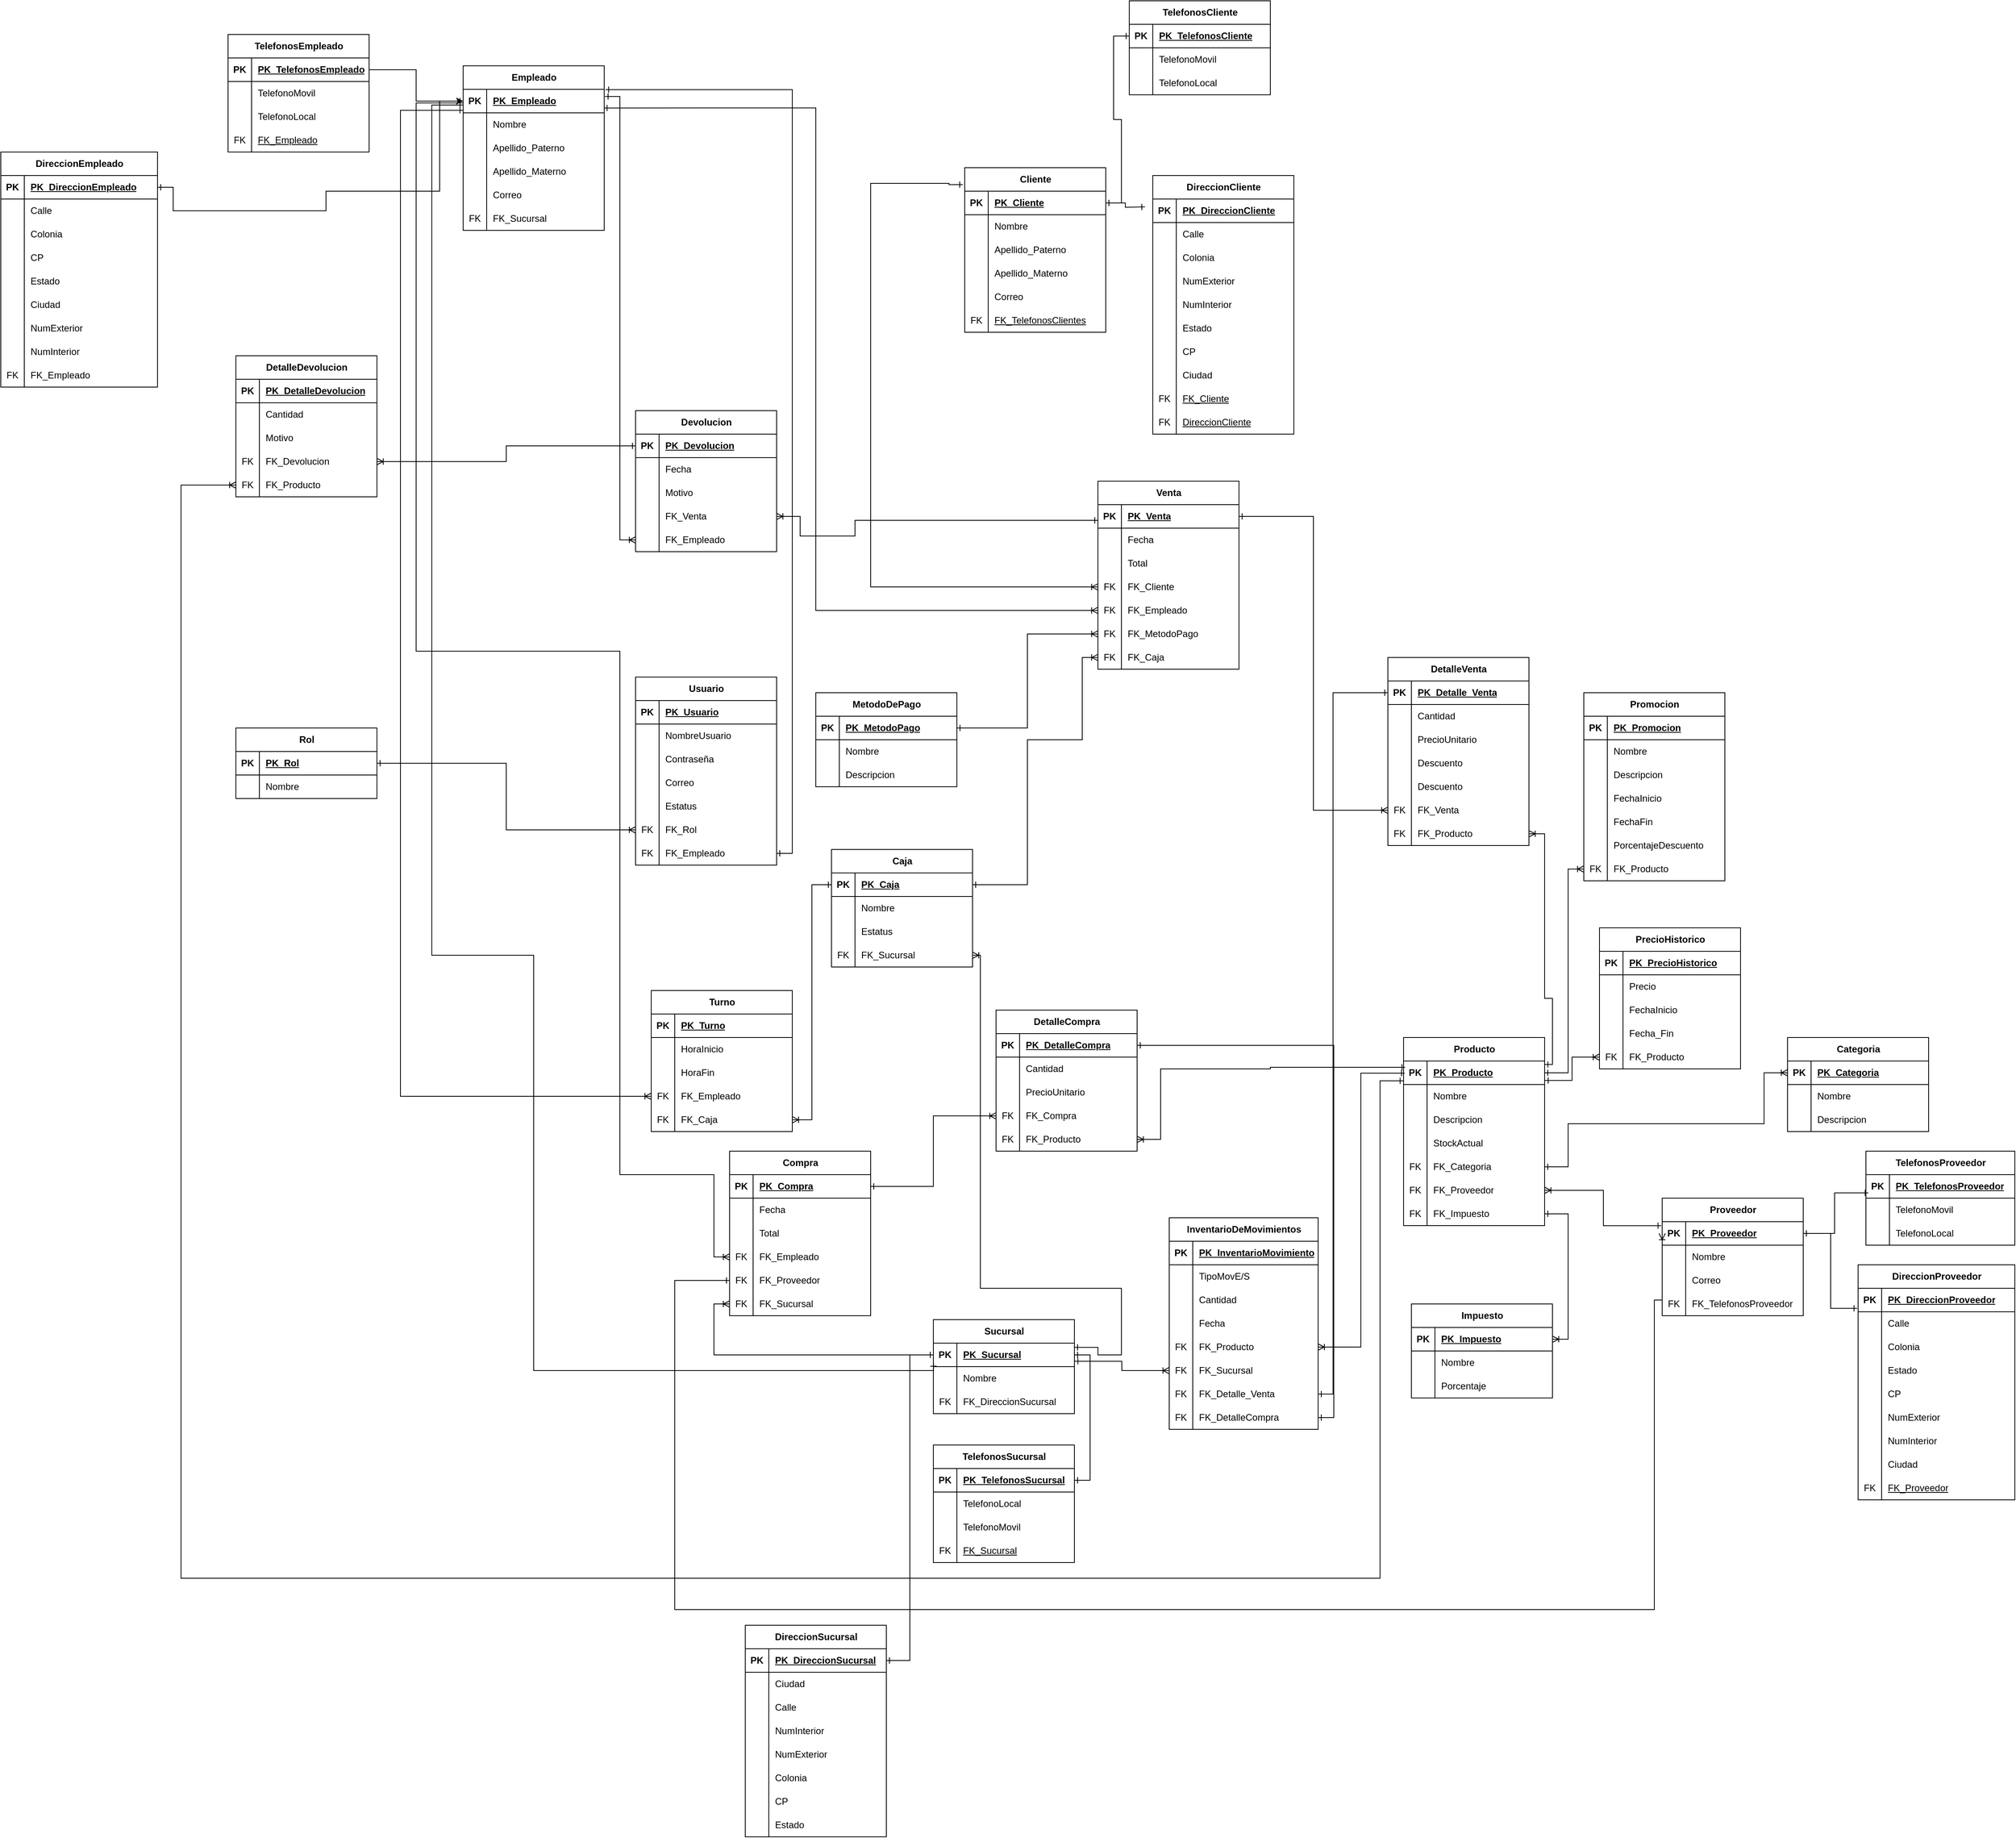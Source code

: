 <mxfile version="27.0.5">
  <diagram name="Página-1" id="fVBOHTjl7YsRiaX8Hfxd">
    <mxGraphModel dx="3718" dy="3097" grid="1" gridSize="10" guides="1" tooltips="1" connect="1" arrows="1" fold="1" page="1" pageScale="1" pageWidth="827" pageHeight="1169" math="0" shadow="0">
      <root>
        <mxCell id="0" />
        <mxCell id="1" parent="0" />
        <mxCell id="pr6WkqbvbF7kBK4jN6m2-1" value="Producto" style="shape=table;startSize=30;container=1;collapsible=1;childLayout=tableLayout;fixedRows=1;rowLines=0;fontStyle=1;align=center;resizeLast=1;html=1;" parent="1" vertex="1">
          <mxGeometry x="50" y="-490" width="180" height="240" as="geometry" />
        </mxCell>
        <mxCell id="pr6WkqbvbF7kBK4jN6m2-2" value="" style="shape=tableRow;horizontal=0;startSize=0;swimlaneHead=0;swimlaneBody=0;fillColor=none;collapsible=0;dropTarget=0;points=[[0,0.5],[1,0.5]];portConstraint=eastwest;top=0;left=0;right=0;bottom=1;" parent="pr6WkqbvbF7kBK4jN6m2-1" vertex="1">
          <mxGeometry y="30" width="180" height="30" as="geometry" />
        </mxCell>
        <mxCell id="pr6WkqbvbF7kBK4jN6m2-3" value="PK" style="shape=partialRectangle;connectable=0;fillColor=none;top=0;left=0;bottom=0;right=0;fontStyle=1;overflow=hidden;whiteSpace=wrap;html=1;" parent="pr6WkqbvbF7kBK4jN6m2-2" vertex="1">
          <mxGeometry width="30" height="30" as="geometry">
            <mxRectangle width="30" height="30" as="alternateBounds" />
          </mxGeometry>
        </mxCell>
        <mxCell id="pr6WkqbvbF7kBK4jN6m2-4" value="PK_Producto" style="shape=partialRectangle;connectable=0;fillColor=none;top=0;left=0;bottom=0;right=0;align=left;spacingLeft=6;fontStyle=5;overflow=hidden;whiteSpace=wrap;html=1;" parent="pr6WkqbvbF7kBK4jN6m2-2" vertex="1">
          <mxGeometry x="30" width="150" height="30" as="geometry">
            <mxRectangle width="150" height="30" as="alternateBounds" />
          </mxGeometry>
        </mxCell>
        <mxCell id="pr6WkqbvbF7kBK4jN6m2-5" value="" style="shape=tableRow;horizontal=0;startSize=0;swimlaneHead=0;swimlaneBody=0;fillColor=none;collapsible=0;dropTarget=0;points=[[0,0.5],[1,0.5]];portConstraint=eastwest;top=0;left=0;right=0;bottom=0;" parent="pr6WkqbvbF7kBK4jN6m2-1" vertex="1">
          <mxGeometry y="60" width="180" height="30" as="geometry" />
        </mxCell>
        <mxCell id="pr6WkqbvbF7kBK4jN6m2-6" value="" style="shape=partialRectangle;connectable=0;fillColor=none;top=0;left=0;bottom=0;right=0;editable=1;overflow=hidden;whiteSpace=wrap;html=1;" parent="pr6WkqbvbF7kBK4jN6m2-5" vertex="1">
          <mxGeometry width="30" height="30" as="geometry">
            <mxRectangle width="30" height="30" as="alternateBounds" />
          </mxGeometry>
        </mxCell>
        <mxCell id="pr6WkqbvbF7kBK4jN6m2-7" value="Nombre" style="shape=partialRectangle;connectable=0;fillColor=none;top=0;left=0;bottom=0;right=0;align=left;spacingLeft=6;overflow=hidden;whiteSpace=wrap;html=1;" parent="pr6WkqbvbF7kBK4jN6m2-5" vertex="1">
          <mxGeometry x="30" width="150" height="30" as="geometry">
            <mxRectangle width="150" height="30" as="alternateBounds" />
          </mxGeometry>
        </mxCell>
        <mxCell id="pr6WkqbvbF7kBK4jN6m2-8" value="" style="shape=tableRow;horizontal=0;startSize=0;swimlaneHead=0;swimlaneBody=0;fillColor=none;collapsible=0;dropTarget=0;points=[[0,0.5],[1,0.5]];portConstraint=eastwest;top=0;left=0;right=0;bottom=0;" parent="pr6WkqbvbF7kBK4jN6m2-1" vertex="1">
          <mxGeometry y="90" width="180" height="30" as="geometry" />
        </mxCell>
        <mxCell id="pr6WkqbvbF7kBK4jN6m2-9" value="" style="shape=partialRectangle;connectable=0;fillColor=none;top=0;left=0;bottom=0;right=0;editable=1;overflow=hidden;whiteSpace=wrap;html=1;" parent="pr6WkqbvbF7kBK4jN6m2-8" vertex="1">
          <mxGeometry width="30" height="30" as="geometry">
            <mxRectangle width="30" height="30" as="alternateBounds" />
          </mxGeometry>
        </mxCell>
        <mxCell id="pr6WkqbvbF7kBK4jN6m2-10" value="Descripcion" style="shape=partialRectangle;connectable=0;fillColor=none;top=0;left=0;bottom=0;right=0;align=left;spacingLeft=6;overflow=hidden;whiteSpace=wrap;html=1;" parent="pr6WkqbvbF7kBK4jN6m2-8" vertex="1">
          <mxGeometry x="30" width="150" height="30" as="geometry">
            <mxRectangle width="150" height="30" as="alternateBounds" />
          </mxGeometry>
        </mxCell>
        <mxCell id="pr6WkqbvbF7kBK4jN6m2-11" value="" style="shape=tableRow;horizontal=0;startSize=0;swimlaneHead=0;swimlaneBody=0;fillColor=none;collapsible=0;dropTarget=0;points=[[0,0.5],[1,0.5]];portConstraint=eastwest;top=0;left=0;right=0;bottom=0;" parent="pr6WkqbvbF7kBK4jN6m2-1" vertex="1">
          <mxGeometry y="120" width="180" height="30" as="geometry" />
        </mxCell>
        <mxCell id="pr6WkqbvbF7kBK4jN6m2-12" value="" style="shape=partialRectangle;connectable=0;fillColor=none;top=0;left=0;bottom=0;right=0;editable=1;overflow=hidden;whiteSpace=wrap;html=1;" parent="pr6WkqbvbF7kBK4jN6m2-11" vertex="1">
          <mxGeometry width="30" height="30" as="geometry">
            <mxRectangle width="30" height="30" as="alternateBounds" />
          </mxGeometry>
        </mxCell>
        <mxCell id="pr6WkqbvbF7kBK4jN6m2-13" value="StockActual" style="shape=partialRectangle;connectable=0;fillColor=none;top=0;left=0;bottom=0;right=0;align=left;spacingLeft=6;overflow=hidden;whiteSpace=wrap;html=1;" parent="pr6WkqbvbF7kBK4jN6m2-11" vertex="1">
          <mxGeometry x="30" width="150" height="30" as="geometry">
            <mxRectangle width="150" height="30" as="alternateBounds" />
          </mxGeometry>
        </mxCell>
        <mxCell id="pr6WkqbvbF7kBK4jN6m2-315" value="" style="shape=tableRow;horizontal=0;startSize=0;swimlaneHead=0;swimlaneBody=0;fillColor=none;collapsible=0;dropTarget=0;points=[[0,0.5],[1,0.5]];portConstraint=eastwest;top=0;left=0;right=0;bottom=0;" parent="pr6WkqbvbF7kBK4jN6m2-1" vertex="1">
          <mxGeometry y="150" width="180" height="30" as="geometry" />
        </mxCell>
        <mxCell id="pr6WkqbvbF7kBK4jN6m2-316" value="FK" style="shape=partialRectangle;connectable=0;fillColor=none;top=0;left=0;bottom=0;right=0;editable=1;overflow=hidden;whiteSpace=wrap;html=1;" parent="pr6WkqbvbF7kBK4jN6m2-315" vertex="1">
          <mxGeometry width="30" height="30" as="geometry">
            <mxRectangle width="30" height="30" as="alternateBounds" />
          </mxGeometry>
        </mxCell>
        <mxCell id="pr6WkqbvbF7kBK4jN6m2-317" value="FK_Categoria" style="shape=partialRectangle;connectable=0;fillColor=none;top=0;left=0;bottom=0;right=0;align=left;spacingLeft=6;overflow=hidden;whiteSpace=wrap;html=1;" parent="pr6WkqbvbF7kBK4jN6m2-315" vertex="1">
          <mxGeometry x="30" width="150" height="30" as="geometry">
            <mxRectangle width="150" height="30" as="alternateBounds" />
          </mxGeometry>
        </mxCell>
        <mxCell id="pr6WkqbvbF7kBK4jN6m2-318" value="" style="shape=tableRow;horizontal=0;startSize=0;swimlaneHead=0;swimlaneBody=0;fillColor=none;collapsible=0;dropTarget=0;points=[[0,0.5],[1,0.5]];portConstraint=eastwest;top=0;left=0;right=0;bottom=0;" parent="pr6WkqbvbF7kBK4jN6m2-1" vertex="1">
          <mxGeometry y="180" width="180" height="30" as="geometry" />
        </mxCell>
        <mxCell id="pr6WkqbvbF7kBK4jN6m2-319" value="FK" style="shape=partialRectangle;connectable=0;fillColor=none;top=0;left=0;bottom=0;right=0;editable=1;overflow=hidden;whiteSpace=wrap;html=1;" parent="pr6WkqbvbF7kBK4jN6m2-318" vertex="1">
          <mxGeometry width="30" height="30" as="geometry">
            <mxRectangle width="30" height="30" as="alternateBounds" />
          </mxGeometry>
        </mxCell>
        <mxCell id="pr6WkqbvbF7kBK4jN6m2-320" value="FK_Proveedor" style="shape=partialRectangle;connectable=0;fillColor=none;top=0;left=0;bottom=0;right=0;align=left;spacingLeft=6;overflow=hidden;whiteSpace=wrap;html=1;" parent="pr6WkqbvbF7kBK4jN6m2-318" vertex="1">
          <mxGeometry x="30" width="150" height="30" as="geometry">
            <mxRectangle width="150" height="30" as="alternateBounds" />
          </mxGeometry>
        </mxCell>
        <mxCell id="pr6WkqbvbF7kBK4jN6m2-534" value="" style="shape=tableRow;horizontal=0;startSize=0;swimlaneHead=0;swimlaneBody=0;fillColor=none;collapsible=0;dropTarget=0;points=[[0,0.5],[1,0.5]];portConstraint=eastwest;top=0;left=0;right=0;bottom=0;" parent="pr6WkqbvbF7kBK4jN6m2-1" vertex="1">
          <mxGeometry y="210" width="180" height="30" as="geometry" />
        </mxCell>
        <mxCell id="pr6WkqbvbF7kBK4jN6m2-535" value="FK" style="shape=partialRectangle;connectable=0;fillColor=none;top=0;left=0;bottom=0;right=0;editable=1;overflow=hidden;whiteSpace=wrap;html=1;" parent="pr6WkqbvbF7kBK4jN6m2-534" vertex="1">
          <mxGeometry width="30" height="30" as="geometry">
            <mxRectangle width="30" height="30" as="alternateBounds" />
          </mxGeometry>
        </mxCell>
        <mxCell id="pr6WkqbvbF7kBK4jN6m2-536" value="FK_Impuesto" style="shape=partialRectangle;connectable=0;fillColor=none;top=0;left=0;bottom=0;right=0;align=left;spacingLeft=6;overflow=hidden;whiteSpace=wrap;html=1;" parent="pr6WkqbvbF7kBK4jN6m2-534" vertex="1">
          <mxGeometry x="30" width="150" height="30" as="geometry">
            <mxRectangle width="150" height="30" as="alternateBounds" />
          </mxGeometry>
        </mxCell>
        <mxCell id="pr6WkqbvbF7kBK4jN6m2-14" value="Categoria" style="shape=table;startSize=30;container=1;collapsible=1;childLayout=tableLayout;fixedRows=1;rowLines=0;fontStyle=1;align=center;resizeLast=1;html=1;" parent="1" vertex="1">
          <mxGeometry x="540" y="-490" width="180" height="120" as="geometry" />
        </mxCell>
        <mxCell id="pr6WkqbvbF7kBK4jN6m2-15" value="" style="shape=tableRow;horizontal=0;startSize=0;swimlaneHead=0;swimlaneBody=0;fillColor=none;collapsible=0;dropTarget=0;points=[[0,0.5],[1,0.5]];portConstraint=eastwest;top=0;left=0;right=0;bottom=1;" parent="pr6WkqbvbF7kBK4jN6m2-14" vertex="1">
          <mxGeometry y="30" width="180" height="30" as="geometry" />
        </mxCell>
        <mxCell id="pr6WkqbvbF7kBK4jN6m2-16" value="PK" style="shape=partialRectangle;connectable=0;fillColor=none;top=0;left=0;bottom=0;right=0;fontStyle=1;overflow=hidden;whiteSpace=wrap;html=1;" parent="pr6WkqbvbF7kBK4jN6m2-15" vertex="1">
          <mxGeometry width="30" height="30" as="geometry">
            <mxRectangle width="30" height="30" as="alternateBounds" />
          </mxGeometry>
        </mxCell>
        <mxCell id="pr6WkqbvbF7kBK4jN6m2-17" value="PK_Categoria" style="shape=partialRectangle;connectable=0;fillColor=none;top=0;left=0;bottom=0;right=0;align=left;spacingLeft=6;fontStyle=5;overflow=hidden;whiteSpace=wrap;html=1;" parent="pr6WkqbvbF7kBK4jN6m2-15" vertex="1">
          <mxGeometry x="30" width="150" height="30" as="geometry">
            <mxRectangle width="150" height="30" as="alternateBounds" />
          </mxGeometry>
        </mxCell>
        <mxCell id="pr6WkqbvbF7kBK4jN6m2-18" value="" style="shape=tableRow;horizontal=0;startSize=0;swimlaneHead=0;swimlaneBody=0;fillColor=none;collapsible=0;dropTarget=0;points=[[0,0.5],[1,0.5]];portConstraint=eastwest;top=0;left=0;right=0;bottom=0;" parent="pr6WkqbvbF7kBK4jN6m2-14" vertex="1">
          <mxGeometry y="60" width="180" height="30" as="geometry" />
        </mxCell>
        <mxCell id="pr6WkqbvbF7kBK4jN6m2-19" value="" style="shape=partialRectangle;connectable=0;fillColor=none;top=0;left=0;bottom=0;right=0;editable=1;overflow=hidden;whiteSpace=wrap;html=1;" parent="pr6WkqbvbF7kBK4jN6m2-18" vertex="1">
          <mxGeometry width="30" height="30" as="geometry">
            <mxRectangle width="30" height="30" as="alternateBounds" />
          </mxGeometry>
        </mxCell>
        <mxCell id="pr6WkqbvbF7kBK4jN6m2-20" value="Nombre" style="shape=partialRectangle;connectable=0;fillColor=none;top=0;left=0;bottom=0;right=0;align=left;spacingLeft=6;overflow=hidden;whiteSpace=wrap;html=1;" parent="pr6WkqbvbF7kBK4jN6m2-18" vertex="1">
          <mxGeometry x="30" width="150" height="30" as="geometry">
            <mxRectangle width="150" height="30" as="alternateBounds" />
          </mxGeometry>
        </mxCell>
        <mxCell id="pr6WkqbvbF7kBK4jN6m2-21" value="" style="shape=tableRow;horizontal=0;startSize=0;swimlaneHead=0;swimlaneBody=0;fillColor=none;collapsible=0;dropTarget=0;points=[[0,0.5],[1,0.5]];portConstraint=eastwest;top=0;left=0;right=0;bottom=0;" parent="pr6WkqbvbF7kBK4jN6m2-14" vertex="1">
          <mxGeometry y="90" width="180" height="30" as="geometry" />
        </mxCell>
        <mxCell id="pr6WkqbvbF7kBK4jN6m2-22" value="" style="shape=partialRectangle;connectable=0;fillColor=none;top=0;left=0;bottom=0;right=0;editable=1;overflow=hidden;whiteSpace=wrap;html=1;" parent="pr6WkqbvbF7kBK4jN6m2-21" vertex="1">
          <mxGeometry width="30" height="30" as="geometry">
            <mxRectangle width="30" height="30" as="alternateBounds" />
          </mxGeometry>
        </mxCell>
        <mxCell id="pr6WkqbvbF7kBK4jN6m2-23" value="Descripcion" style="shape=partialRectangle;connectable=0;fillColor=none;top=0;left=0;bottom=0;right=0;align=left;spacingLeft=6;overflow=hidden;whiteSpace=wrap;html=1;" parent="pr6WkqbvbF7kBK4jN6m2-21" vertex="1">
          <mxGeometry x="30" width="150" height="30" as="geometry">
            <mxRectangle width="150" height="30" as="alternateBounds" />
          </mxGeometry>
        </mxCell>
        <mxCell id="pr6WkqbvbF7kBK4jN6m2-27" value="Cliente" style="shape=table;startSize=30;container=1;collapsible=1;childLayout=tableLayout;fixedRows=1;rowLines=0;fontStyle=1;align=center;resizeLast=1;html=1;" parent="1" vertex="1">
          <mxGeometry x="-510" y="-1600" width="180" height="210" as="geometry" />
        </mxCell>
        <mxCell id="pr6WkqbvbF7kBK4jN6m2-28" value="" style="shape=tableRow;horizontal=0;startSize=0;swimlaneHead=0;swimlaneBody=0;fillColor=none;collapsible=0;dropTarget=0;points=[[0,0.5],[1,0.5]];portConstraint=eastwest;top=0;left=0;right=0;bottom=1;" parent="pr6WkqbvbF7kBK4jN6m2-27" vertex="1">
          <mxGeometry y="30" width="180" height="30" as="geometry" />
        </mxCell>
        <mxCell id="pr6WkqbvbF7kBK4jN6m2-29" value="PK" style="shape=partialRectangle;connectable=0;fillColor=none;top=0;left=0;bottom=0;right=0;fontStyle=1;overflow=hidden;whiteSpace=wrap;html=1;" parent="pr6WkqbvbF7kBK4jN6m2-28" vertex="1">
          <mxGeometry width="30" height="30" as="geometry">
            <mxRectangle width="30" height="30" as="alternateBounds" />
          </mxGeometry>
        </mxCell>
        <mxCell id="pr6WkqbvbF7kBK4jN6m2-30" value="PK_Cliente" style="shape=partialRectangle;connectable=0;fillColor=none;top=0;left=0;bottom=0;right=0;align=left;spacingLeft=6;fontStyle=5;overflow=hidden;whiteSpace=wrap;html=1;" parent="pr6WkqbvbF7kBK4jN6m2-28" vertex="1">
          <mxGeometry x="30" width="150" height="30" as="geometry">
            <mxRectangle width="150" height="30" as="alternateBounds" />
          </mxGeometry>
        </mxCell>
        <mxCell id="pr6WkqbvbF7kBK4jN6m2-31" value="" style="shape=tableRow;horizontal=0;startSize=0;swimlaneHead=0;swimlaneBody=0;fillColor=none;collapsible=0;dropTarget=0;points=[[0,0.5],[1,0.5]];portConstraint=eastwest;top=0;left=0;right=0;bottom=0;" parent="pr6WkqbvbF7kBK4jN6m2-27" vertex="1">
          <mxGeometry y="60" width="180" height="30" as="geometry" />
        </mxCell>
        <mxCell id="pr6WkqbvbF7kBK4jN6m2-32" value="" style="shape=partialRectangle;connectable=0;fillColor=none;top=0;left=0;bottom=0;right=0;editable=1;overflow=hidden;whiteSpace=wrap;html=1;" parent="pr6WkqbvbF7kBK4jN6m2-31" vertex="1">
          <mxGeometry width="30" height="30" as="geometry">
            <mxRectangle width="30" height="30" as="alternateBounds" />
          </mxGeometry>
        </mxCell>
        <mxCell id="pr6WkqbvbF7kBK4jN6m2-33" value="Nombre" style="shape=partialRectangle;connectable=0;fillColor=none;top=0;left=0;bottom=0;right=0;align=left;spacingLeft=6;overflow=hidden;whiteSpace=wrap;html=1;" parent="pr6WkqbvbF7kBK4jN6m2-31" vertex="1">
          <mxGeometry x="30" width="150" height="30" as="geometry">
            <mxRectangle width="150" height="30" as="alternateBounds" />
          </mxGeometry>
        </mxCell>
        <mxCell id="pr6WkqbvbF7kBK4jN6m2-34" value="" style="shape=tableRow;horizontal=0;startSize=0;swimlaneHead=0;swimlaneBody=0;fillColor=none;collapsible=0;dropTarget=0;points=[[0,0.5],[1,0.5]];portConstraint=eastwest;top=0;left=0;right=0;bottom=0;" parent="pr6WkqbvbF7kBK4jN6m2-27" vertex="1">
          <mxGeometry y="90" width="180" height="30" as="geometry" />
        </mxCell>
        <mxCell id="pr6WkqbvbF7kBK4jN6m2-35" value="" style="shape=partialRectangle;connectable=0;fillColor=none;top=0;left=0;bottom=0;right=0;editable=1;overflow=hidden;whiteSpace=wrap;html=1;" parent="pr6WkqbvbF7kBK4jN6m2-34" vertex="1">
          <mxGeometry width="30" height="30" as="geometry">
            <mxRectangle width="30" height="30" as="alternateBounds" />
          </mxGeometry>
        </mxCell>
        <mxCell id="pr6WkqbvbF7kBK4jN6m2-36" value="Apellido_Paterno" style="shape=partialRectangle;connectable=0;fillColor=none;top=0;left=0;bottom=0;right=0;align=left;spacingLeft=6;overflow=hidden;whiteSpace=wrap;html=1;" parent="pr6WkqbvbF7kBK4jN6m2-34" vertex="1">
          <mxGeometry x="30" width="150" height="30" as="geometry">
            <mxRectangle width="150" height="30" as="alternateBounds" />
          </mxGeometry>
        </mxCell>
        <mxCell id="pr6WkqbvbF7kBK4jN6m2-37" value="" style="shape=tableRow;horizontal=0;startSize=0;swimlaneHead=0;swimlaneBody=0;fillColor=none;collapsible=0;dropTarget=0;points=[[0,0.5],[1,0.5]];portConstraint=eastwest;top=0;left=0;right=0;bottom=0;" parent="pr6WkqbvbF7kBK4jN6m2-27" vertex="1">
          <mxGeometry y="120" width="180" height="30" as="geometry" />
        </mxCell>
        <mxCell id="pr6WkqbvbF7kBK4jN6m2-38" value="" style="shape=partialRectangle;connectable=0;fillColor=none;top=0;left=0;bottom=0;right=0;editable=1;overflow=hidden;whiteSpace=wrap;html=1;" parent="pr6WkqbvbF7kBK4jN6m2-37" vertex="1">
          <mxGeometry width="30" height="30" as="geometry">
            <mxRectangle width="30" height="30" as="alternateBounds" />
          </mxGeometry>
        </mxCell>
        <mxCell id="pr6WkqbvbF7kBK4jN6m2-39" value="Apellido_Materno" style="shape=partialRectangle;connectable=0;fillColor=none;top=0;left=0;bottom=0;right=0;align=left;spacingLeft=6;overflow=hidden;whiteSpace=wrap;html=1;" parent="pr6WkqbvbF7kBK4jN6m2-37" vertex="1">
          <mxGeometry x="30" width="150" height="30" as="geometry">
            <mxRectangle width="150" height="30" as="alternateBounds" />
          </mxGeometry>
        </mxCell>
        <mxCell id="pr6WkqbvbF7kBK4jN6m2-322" value="" style="shape=tableRow;horizontal=0;startSize=0;swimlaneHead=0;swimlaneBody=0;fillColor=none;collapsible=0;dropTarget=0;points=[[0,0.5],[1,0.5]];portConstraint=eastwest;top=0;left=0;right=0;bottom=0;" parent="pr6WkqbvbF7kBK4jN6m2-27" vertex="1">
          <mxGeometry y="150" width="180" height="30" as="geometry" />
        </mxCell>
        <mxCell id="pr6WkqbvbF7kBK4jN6m2-323" value="" style="shape=partialRectangle;connectable=0;fillColor=none;top=0;left=0;bottom=0;right=0;editable=1;overflow=hidden;whiteSpace=wrap;html=1;" parent="pr6WkqbvbF7kBK4jN6m2-322" vertex="1">
          <mxGeometry width="30" height="30" as="geometry">
            <mxRectangle width="30" height="30" as="alternateBounds" />
          </mxGeometry>
        </mxCell>
        <mxCell id="pr6WkqbvbF7kBK4jN6m2-324" value="Correo" style="shape=partialRectangle;connectable=0;fillColor=none;top=0;left=0;bottom=0;right=0;align=left;spacingLeft=6;overflow=hidden;whiteSpace=wrap;html=1;" parent="pr6WkqbvbF7kBK4jN6m2-322" vertex="1">
          <mxGeometry x="30" width="150" height="30" as="geometry">
            <mxRectangle width="150" height="30" as="alternateBounds" />
          </mxGeometry>
        </mxCell>
        <mxCell id="pr6WkqbvbF7kBK4jN6m2-325" value="" style="shape=tableRow;horizontal=0;startSize=0;swimlaneHead=0;swimlaneBody=0;fillColor=none;collapsible=0;dropTarget=0;points=[[0,0.5],[1,0.5]];portConstraint=eastwest;top=0;left=0;right=0;bottom=0;" parent="pr6WkqbvbF7kBK4jN6m2-27" vertex="1">
          <mxGeometry y="180" width="180" height="30" as="geometry" />
        </mxCell>
        <mxCell id="pr6WkqbvbF7kBK4jN6m2-326" value="FK" style="shape=partialRectangle;connectable=0;fillColor=none;top=0;left=0;bottom=0;right=0;editable=1;overflow=hidden;whiteSpace=wrap;html=1;" parent="pr6WkqbvbF7kBK4jN6m2-325" vertex="1">
          <mxGeometry width="30" height="30" as="geometry">
            <mxRectangle width="30" height="30" as="alternateBounds" />
          </mxGeometry>
        </mxCell>
        <mxCell id="pr6WkqbvbF7kBK4jN6m2-327" value="&lt;u&gt;FK_TelefonosClientes&lt;/u&gt;" style="shape=partialRectangle;connectable=0;fillColor=none;top=0;left=0;bottom=0;right=0;align=left;spacingLeft=6;overflow=hidden;whiteSpace=wrap;html=1;" parent="pr6WkqbvbF7kBK4jN6m2-325" vertex="1">
          <mxGeometry x="30" width="150" height="30" as="geometry">
            <mxRectangle width="150" height="30" as="alternateBounds" />
          </mxGeometry>
        </mxCell>
        <mxCell id="pr6WkqbvbF7kBK4jN6m2-41" value="Usuario" style="shape=table;startSize=30;container=1;collapsible=1;childLayout=tableLayout;fixedRows=1;rowLines=0;fontStyle=1;align=center;resizeLast=1;html=1;" parent="1" vertex="1">
          <mxGeometry x="-930" y="-950" width="180" height="240" as="geometry" />
        </mxCell>
        <mxCell id="pr6WkqbvbF7kBK4jN6m2-42" value="" style="shape=tableRow;horizontal=0;startSize=0;swimlaneHead=0;swimlaneBody=0;fillColor=none;collapsible=0;dropTarget=0;points=[[0,0.5],[1,0.5]];portConstraint=eastwest;top=0;left=0;right=0;bottom=1;" parent="pr6WkqbvbF7kBK4jN6m2-41" vertex="1">
          <mxGeometry y="30" width="180" height="30" as="geometry" />
        </mxCell>
        <mxCell id="pr6WkqbvbF7kBK4jN6m2-43" value="PK" style="shape=partialRectangle;connectable=0;fillColor=none;top=0;left=0;bottom=0;right=0;fontStyle=1;overflow=hidden;whiteSpace=wrap;html=1;" parent="pr6WkqbvbF7kBK4jN6m2-42" vertex="1">
          <mxGeometry width="30" height="30" as="geometry">
            <mxRectangle width="30" height="30" as="alternateBounds" />
          </mxGeometry>
        </mxCell>
        <mxCell id="pr6WkqbvbF7kBK4jN6m2-44" value="PK_Usuario" style="shape=partialRectangle;connectable=0;fillColor=none;top=0;left=0;bottom=0;right=0;align=left;spacingLeft=6;fontStyle=5;overflow=hidden;whiteSpace=wrap;html=1;" parent="pr6WkqbvbF7kBK4jN6m2-42" vertex="1">
          <mxGeometry x="30" width="150" height="30" as="geometry">
            <mxRectangle width="150" height="30" as="alternateBounds" />
          </mxGeometry>
        </mxCell>
        <mxCell id="pr6WkqbvbF7kBK4jN6m2-45" value="" style="shape=tableRow;horizontal=0;startSize=0;swimlaneHead=0;swimlaneBody=0;fillColor=none;collapsible=0;dropTarget=0;points=[[0,0.5],[1,0.5]];portConstraint=eastwest;top=0;left=0;right=0;bottom=0;" parent="pr6WkqbvbF7kBK4jN6m2-41" vertex="1">
          <mxGeometry y="60" width="180" height="30" as="geometry" />
        </mxCell>
        <mxCell id="pr6WkqbvbF7kBK4jN6m2-46" value="" style="shape=partialRectangle;connectable=0;fillColor=none;top=0;left=0;bottom=0;right=0;editable=1;overflow=hidden;whiteSpace=wrap;html=1;" parent="pr6WkqbvbF7kBK4jN6m2-45" vertex="1">
          <mxGeometry width="30" height="30" as="geometry">
            <mxRectangle width="30" height="30" as="alternateBounds" />
          </mxGeometry>
        </mxCell>
        <mxCell id="pr6WkqbvbF7kBK4jN6m2-47" value="NombreUsuario" style="shape=partialRectangle;connectable=0;fillColor=none;top=0;left=0;bottom=0;right=0;align=left;spacingLeft=6;overflow=hidden;whiteSpace=wrap;html=1;" parent="pr6WkqbvbF7kBK4jN6m2-45" vertex="1">
          <mxGeometry x="30" width="150" height="30" as="geometry">
            <mxRectangle width="150" height="30" as="alternateBounds" />
          </mxGeometry>
        </mxCell>
        <mxCell id="pr6WkqbvbF7kBK4jN6m2-48" value="" style="shape=tableRow;horizontal=0;startSize=0;swimlaneHead=0;swimlaneBody=0;fillColor=none;collapsible=0;dropTarget=0;points=[[0,0.5],[1,0.5]];portConstraint=eastwest;top=0;left=0;right=0;bottom=0;" parent="pr6WkqbvbF7kBK4jN6m2-41" vertex="1">
          <mxGeometry y="90" width="180" height="30" as="geometry" />
        </mxCell>
        <mxCell id="pr6WkqbvbF7kBK4jN6m2-49" value="" style="shape=partialRectangle;connectable=0;fillColor=none;top=0;left=0;bottom=0;right=0;editable=1;overflow=hidden;whiteSpace=wrap;html=1;" parent="pr6WkqbvbF7kBK4jN6m2-48" vertex="1">
          <mxGeometry width="30" height="30" as="geometry">
            <mxRectangle width="30" height="30" as="alternateBounds" />
          </mxGeometry>
        </mxCell>
        <mxCell id="pr6WkqbvbF7kBK4jN6m2-50" value="Contraseña" style="shape=partialRectangle;connectable=0;fillColor=none;top=0;left=0;bottom=0;right=0;align=left;spacingLeft=6;overflow=hidden;whiteSpace=wrap;html=1;" parent="pr6WkqbvbF7kBK4jN6m2-48" vertex="1">
          <mxGeometry x="30" width="150" height="30" as="geometry">
            <mxRectangle width="150" height="30" as="alternateBounds" />
          </mxGeometry>
        </mxCell>
        <mxCell id="pr6WkqbvbF7kBK4jN6m2-51" value="" style="shape=tableRow;horizontal=0;startSize=0;swimlaneHead=0;swimlaneBody=0;fillColor=none;collapsible=0;dropTarget=0;points=[[0,0.5],[1,0.5]];portConstraint=eastwest;top=0;left=0;right=0;bottom=0;" parent="pr6WkqbvbF7kBK4jN6m2-41" vertex="1">
          <mxGeometry y="120" width="180" height="30" as="geometry" />
        </mxCell>
        <mxCell id="pr6WkqbvbF7kBK4jN6m2-52" value="" style="shape=partialRectangle;connectable=0;fillColor=none;top=0;left=0;bottom=0;right=0;editable=1;overflow=hidden;whiteSpace=wrap;html=1;" parent="pr6WkqbvbF7kBK4jN6m2-51" vertex="1">
          <mxGeometry width="30" height="30" as="geometry">
            <mxRectangle width="30" height="30" as="alternateBounds" />
          </mxGeometry>
        </mxCell>
        <mxCell id="pr6WkqbvbF7kBK4jN6m2-53" value="Correo" style="shape=partialRectangle;connectable=0;fillColor=none;top=0;left=0;bottom=0;right=0;align=left;spacingLeft=6;overflow=hidden;whiteSpace=wrap;html=1;" parent="pr6WkqbvbF7kBK4jN6m2-51" vertex="1">
          <mxGeometry x="30" width="150" height="30" as="geometry">
            <mxRectangle width="150" height="30" as="alternateBounds" />
          </mxGeometry>
        </mxCell>
        <mxCell id="pr6WkqbvbF7kBK4jN6m2-349" value="" style="shape=tableRow;horizontal=0;startSize=0;swimlaneHead=0;swimlaneBody=0;fillColor=none;collapsible=0;dropTarget=0;points=[[0,0.5],[1,0.5]];portConstraint=eastwest;top=0;left=0;right=0;bottom=0;" parent="pr6WkqbvbF7kBK4jN6m2-41" vertex="1">
          <mxGeometry y="150" width="180" height="30" as="geometry" />
        </mxCell>
        <mxCell id="pr6WkqbvbF7kBK4jN6m2-350" value="" style="shape=partialRectangle;connectable=0;fillColor=none;top=0;left=0;bottom=0;right=0;editable=1;overflow=hidden;whiteSpace=wrap;html=1;" parent="pr6WkqbvbF7kBK4jN6m2-349" vertex="1">
          <mxGeometry width="30" height="30" as="geometry">
            <mxRectangle width="30" height="30" as="alternateBounds" />
          </mxGeometry>
        </mxCell>
        <mxCell id="pr6WkqbvbF7kBK4jN6m2-351" value="Estatus" style="shape=partialRectangle;connectable=0;fillColor=none;top=0;left=0;bottom=0;right=0;align=left;spacingLeft=6;overflow=hidden;whiteSpace=wrap;html=1;" parent="pr6WkqbvbF7kBK4jN6m2-349" vertex="1">
          <mxGeometry x="30" width="150" height="30" as="geometry">
            <mxRectangle width="150" height="30" as="alternateBounds" />
          </mxGeometry>
        </mxCell>
        <mxCell id="pr6WkqbvbF7kBK4jN6m2-352" value="" style="shape=tableRow;horizontal=0;startSize=0;swimlaneHead=0;swimlaneBody=0;fillColor=none;collapsible=0;dropTarget=0;points=[[0,0.5],[1,0.5]];portConstraint=eastwest;top=0;left=0;right=0;bottom=0;" parent="pr6WkqbvbF7kBK4jN6m2-41" vertex="1">
          <mxGeometry y="180" width="180" height="30" as="geometry" />
        </mxCell>
        <mxCell id="pr6WkqbvbF7kBK4jN6m2-353" value="FK" style="shape=partialRectangle;connectable=0;fillColor=none;top=0;left=0;bottom=0;right=0;editable=1;overflow=hidden;whiteSpace=wrap;html=1;" parent="pr6WkqbvbF7kBK4jN6m2-352" vertex="1">
          <mxGeometry width="30" height="30" as="geometry">
            <mxRectangle width="30" height="30" as="alternateBounds" />
          </mxGeometry>
        </mxCell>
        <mxCell id="pr6WkqbvbF7kBK4jN6m2-354" value="FK_Rol" style="shape=partialRectangle;connectable=0;fillColor=none;top=0;left=0;bottom=0;right=0;align=left;spacingLeft=6;overflow=hidden;whiteSpace=wrap;html=1;" parent="pr6WkqbvbF7kBK4jN6m2-352" vertex="1">
          <mxGeometry x="30" width="150" height="30" as="geometry">
            <mxRectangle width="150" height="30" as="alternateBounds" />
          </mxGeometry>
        </mxCell>
        <mxCell id="pr6WkqbvbF7kBK4jN6m2-355" value="" style="shape=tableRow;horizontal=0;startSize=0;swimlaneHead=0;swimlaneBody=0;fillColor=none;collapsible=0;dropTarget=0;points=[[0,0.5],[1,0.5]];portConstraint=eastwest;top=0;left=0;right=0;bottom=0;" parent="pr6WkqbvbF7kBK4jN6m2-41" vertex="1">
          <mxGeometry y="210" width="180" height="30" as="geometry" />
        </mxCell>
        <mxCell id="pr6WkqbvbF7kBK4jN6m2-356" value="FK" style="shape=partialRectangle;connectable=0;fillColor=none;top=0;left=0;bottom=0;right=0;editable=1;overflow=hidden;whiteSpace=wrap;html=1;" parent="pr6WkqbvbF7kBK4jN6m2-355" vertex="1">
          <mxGeometry width="30" height="30" as="geometry">
            <mxRectangle width="30" height="30" as="alternateBounds" />
          </mxGeometry>
        </mxCell>
        <mxCell id="pr6WkqbvbF7kBK4jN6m2-357" value="FK_Empleado" style="shape=partialRectangle;connectable=0;fillColor=none;top=0;left=0;bottom=0;right=0;align=left;spacingLeft=6;overflow=hidden;whiteSpace=wrap;html=1;" parent="pr6WkqbvbF7kBK4jN6m2-355" vertex="1">
          <mxGeometry x="30" width="150" height="30" as="geometry">
            <mxRectangle width="150" height="30" as="alternateBounds" />
          </mxGeometry>
        </mxCell>
        <mxCell id="pr6WkqbvbF7kBK4jN6m2-54" value="Rol" style="shape=table;startSize=30;container=1;collapsible=1;childLayout=tableLayout;fixedRows=1;rowLines=0;fontStyle=1;align=center;resizeLast=1;html=1;" parent="1" vertex="1">
          <mxGeometry x="-1440" y="-885" width="180" height="90" as="geometry" />
        </mxCell>
        <mxCell id="pr6WkqbvbF7kBK4jN6m2-55" value="" style="shape=tableRow;horizontal=0;startSize=0;swimlaneHead=0;swimlaneBody=0;fillColor=none;collapsible=0;dropTarget=0;points=[[0,0.5],[1,0.5]];portConstraint=eastwest;top=0;left=0;right=0;bottom=1;" parent="pr6WkqbvbF7kBK4jN6m2-54" vertex="1">
          <mxGeometry y="30" width="180" height="30" as="geometry" />
        </mxCell>
        <mxCell id="pr6WkqbvbF7kBK4jN6m2-56" value="PK" style="shape=partialRectangle;connectable=0;fillColor=none;top=0;left=0;bottom=0;right=0;fontStyle=1;overflow=hidden;whiteSpace=wrap;html=1;" parent="pr6WkqbvbF7kBK4jN6m2-55" vertex="1">
          <mxGeometry width="30" height="30" as="geometry">
            <mxRectangle width="30" height="30" as="alternateBounds" />
          </mxGeometry>
        </mxCell>
        <mxCell id="pr6WkqbvbF7kBK4jN6m2-57" value="PK_Rol" style="shape=partialRectangle;connectable=0;fillColor=none;top=0;left=0;bottom=0;right=0;align=left;spacingLeft=6;fontStyle=5;overflow=hidden;whiteSpace=wrap;html=1;" parent="pr6WkqbvbF7kBK4jN6m2-55" vertex="1">
          <mxGeometry x="30" width="150" height="30" as="geometry">
            <mxRectangle width="150" height="30" as="alternateBounds" />
          </mxGeometry>
        </mxCell>
        <mxCell id="pr6WkqbvbF7kBK4jN6m2-58" value="" style="shape=tableRow;horizontal=0;startSize=0;swimlaneHead=0;swimlaneBody=0;fillColor=none;collapsible=0;dropTarget=0;points=[[0,0.5],[1,0.5]];portConstraint=eastwest;top=0;left=0;right=0;bottom=0;" parent="pr6WkqbvbF7kBK4jN6m2-54" vertex="1">
          <mxGeometry y="60" width="180" height="30" as="geometry" />
        </mxCell>
        <mxCell id="pr6WkqbvbF7kBK4jN6m2-59" value="" style="shape=partialRectangle;connectable=0;fillColor=none;top=0;left=0;bottom=0;right=0;editable=1;overflow=hidden;whiteSpace=wrap;html=1;" parent="pr6WkqbvbF7kBK4jN6m2-58" vertex="1">
          <mxGeometry width="30" height="30" as="geometry">
            <mxRectangle width="30" height="30" as="alternateBounds" />
          </mxGeometry>
        </mxCell>
        <mxCell id="pr6WkqbvbF7kBK4jN6m2-60" value="Nombre" style="shape=partialRectangle;connectable=0;fillColor=none;top=0;left=0;bottom=0;right=0;align=left;spacingLeft=6;overflow=hidden;whiteSpace=wrap;html=1;" parent="pr6WkqbvbF7kBK4jN6m2-58" vertex="1">
          <mxGeometry x="30" width="150" height="30" as="geometry">
            <mxRectangle width="150" height="30" as="alternateBounds" />
          </mxGeometry>
        </mxCell>
        <mxCell id="pr6WkqbvbF7kBK4jN6m2-119" value="Venta" style="shape=table;startSize=30;container=1;collapsible=1;childLayout=tableLayout;fixedRows=1;rowLines=0;fontStyle=1;align=center;resizeLast=1;html=1;" parent="1" vertex="1">
          <mxGeometry x="-340" y="-1200" width="180" height="240" as="geometry" />
        </mxCell>
        <mxCell id="pr6WkqbvbF7kBK4jN6m2-120" value="" style="shape=tableRow;horizontal=0;startSize=0;swimlaneHead=0;swimlaneBody=0;fillColor=none;collapsible=0;dropTarget=0;points=[[0,0.5],[1,0.5]];portConstraint=eastwest;top=0;left=0;right=0;bottom=1;" parent="pr6WkqbvbF7kBK4jN6m2-119" vertex="1">
          <mxGeometry y="30" width="180" height="30" as="geometry" />
        </mxCell>
        <mxCell id="pr6WkqbvbF7kBK4jN6m2-121" value="PK" style="shape=partialRectangle;connectable=0;fillColor=none;top=0;left=0;bottom=0;right=0;fontStyle=1;overflow=hidden;whiteSpace=wrap;html=1;" parent="pr6WkqbvbF7kBK4jN6m2-120" vertex="1">
          <mxGeometry width="30" height="30" as="geometry">
            <mxRectangle width="30" height="30" as="alternateBounds" />
          </mxGeometry>
        </mxCell>
        <mxCell id="pr6WkqbvbF7kBK4jN6m2-122" value="PK_Venta" style="shape=partialRectangle;connectable=0;fillColor=none;top=0;left=0;bottom=0;right=0;align=left;spacingLeft=6;fontStyle=5;overflow=hidden;whiteSpace=wrap;html=1;" parent="pr6WkqbvbF7kBK4jN6m2-120" vertex="1">
          <mxGeometry x="30" width="150" height="30" as="geometry">
            <mxRectangle width="150" height="30" as="alternateBounds" />
          </mxGeometry>
        </mxCell>
        <mxCell id="pr6WkqbvbF7kBK4jN6m2-123" value="" style="shape=tableRow;horizontal=0;startSize=0;swimlaneHead=0;swimlaneBody=0;fillColor=none;collapsible=0;dropTarget=0;points=[[0,0.5],[1,0.5]];portConstraint=eastwest;top=0;left=0;right=0;bottom=0;" parent="pr6WkqbvbF7kBK4jN6m2-119" vertex="1">
          <mxGeometry y="60" width="180" height="30" as="geometry" />
        </mxCell>
        <mxCell id="pr6WkqbvbF7kBK4jN6m2-124" value="" style="shape=partialRectangle;connectable=0;fillColor=none;top=0;left=0;bottom=0;right=0;editable=1;overflow=hidden;whiteSpace=wrap;html=1;" parent="pr6WkqbvbF7kBK4jN6m2-123" vertex="1">
          <mxGeometry width="30" height="30" as="geometry">
            <mxRectangle width="30" height="30" as="alternateBounds" />
          </mxGeometry>
        </mxCell>
        <mxCell id="pr6WkqbvbF7kBK4jN6m2-125" value="Fecha" style="shape=partialRectangle;connectable=0;fillColor=none;top=0;left=0;bottom=0;right=0;align=left;spacingLeft=6;overflow=hidden;whiteSpace=wrap;html=1;" parent="pr6WkqbvbF7kBK4jN6m2-123" vertex="1">
          <mxGeometry x="30" width="150" height="30" as="geometry">
            <mxRectangle width="150" height="30" as="alternateBounds" />
          </mxGeometry>
        </mxCell>
        <mxCell id="pr6WkqbvbF7kBK4jN6m2-126" value="" style="shape=tableRow;horizontal=0;startSize=0;swimlaneHead=0;swimlaneBody=0;fillColor=none;collapsible=0;dropTarget=0;points=[[0,0.5],[1,0.5]];portConstraint=eastwest;top=0;left=0;right=0;bottom=0;" parent="pr6WkqbvbF7kBK4jN6m2-119" vertex="1">
          <mxGeometry y="90" width="180" height="30" as="geometry" />
        </mxCell>
        <mxCell id="pr6WkqbvbF7kBK4jN6m2-127" value="" style="shape=partialRectangle;connectable=0;fillColor=none;top=0;left=0;bottom=0;right=0;editable=1;overflow=hidden;whiteSpace=wrap;html=1;" parent="pr6WkqbvbF7kBK4jN6m2-126" vertex="1">
          <mxGeometry width="30" height="30" as="geometry">
            <mxRectangle width="30" height="30" as="alternateBounds" />
          </mxGeometry>
        </mxCell>
        <mxCell id="pr6WkqbvbF7kBK4jN6m2-128" value="Total" style="shape=partialRectangle;connectable=0;fillColor=none;top=0;left=0;bottom=0;right=0;align=left;spacingLeft=6;overflow=hidden;whiteSpace=wrap;html=1;" parent="pr6WkqbvbF7kBK4jN6m2-126" vertex="1">
          <mxGeometry x="30" width="150" height="30" as="geometry">
            <mxRectangle width="150" height="30" as="alternateBounds" />
          </mxGeometry>
        </mxCell>
        <mxCell id="pr6WkqbvbF7kBK4jN6m2-129" value="" style="shape=tableRow;horizontal=0;startSize=0;swimlaneHead=0;swimlaneBody=0;fillColor=none;collapsible=0;dropTarget=0;points=[[0,0.5],[1,0.5]];portConstraint=eastwest;top=0;left=0;right=0;bottom=0;" parent="pr6WkqbvbF7kBK4jN6m2-119" vertex="1">
          <mxGeometry y="120" width="180" height="30" as="geometry" />
        </mxCell>
        <mxCell id="pr6WkqbvbF7kBK4jN6m2-130" value="FK" style="shape=partialRectangle;connectable=0;fillColor=none;top=0;left=0;bottom=0;right=0;editable=1;overflow=hidden;whiteSpace=wrap;html=1;" parent="pr6WkqbvbF7kBK4jN6m2-129" vertex="1">
          <mxGeometry width="30" height="30" as="geometry">
            <mxRectangle width="30" height="30" as="alternateBounds" />
          </mxGeometry>
        </mxCell>
        <mxCell id="pr6WkqbvbF7kBK4jN6m2-131" value="FK_Cliente" style="shape=partialRectangle;connectable=0;fillColor=none;top=0;left=0;bottom=0;right=0;align=left;spacingLeft=6;overflow=hidden;whiteSpace=wrap;html=1;" parent="pr6WkqbvbF7kBK4jN6m2-129" vertex="1">
          <mxGeometry x="30" width="150" height="30" as="geometry">
            <mxRectangle width="150" height="30" as="alternateBounds" />
          </mxGeometry>
        </mxCell>
        <mxCell id="pr6WkqbvbF7kBK4jN6m2-402" value="" style="shape=tableRow;horizontal=0;startSize=0;swimlaneHead=0;swimlaneBody=0;fillColor=none;collapsible=0;dropTarget=0;points=[[0,0.5],[1,0.5]];portConstraint=eastwest;top=0;left=0;right=0;bottom=0;" parent="pr6WkqbvbF7kBK4jN6m2-119" vertex="1">
          <mxGeometry y="150" width="180" height="30" as="geometry" />
        </mxCell>
        <mxCell id="pr6WkqbvbF7kBK4jN6m2-403" value="FK" style="shape=partialRectangle;connectable=0;fillColor=none;top=0;left=0;bottom=0;right=0;editable=1;overflow=hidden;whiteSpace=wrap;html=1;" parent="pr6WkqbvbF7kBK4jN6m2-402" vertex="1">
          <mxGeometry width="30" height="30" as="geometry">
            <mxRectangle width="30" height="30" as="alternateBounds" />
          </mxGeometry>
        </mxCell>
        <mxCell id="pr6WkqbvbF7kBK4jN6m2-404" value="FK_Empleado" style="shape=partialRectangle;connectable=0;fillColor=none;top=0;left=0;bottom=0;right=0;align=left;spacingLeft=6;overflow=hidden;whiteSpace=wrap;html=1;" parent="pr6WkqbvbF7kBK4jN6m2-402" vertex="1">
          <mxGeometry x="30" width="150" height="30" as="geometry">
            <mxRectangle width="150" height="30" as="alternateBounds" />
          </mxGeometry>
        </mxCell>
        <mxCell id="pr6WkqbvbF7kBK4jN6m2-405" value="" style="shape=tableRow;horizontal=0;startSize=0;swimlaneHead=0;swimlaneBody=0;fillColor=none;collapsible=0;dropTarget=0;points=[[0,0.5],[1,0.5]];portConstraint=eastwest;top=0;left=0;right=0;bottom=0;" parent="pr6WkqbvbF7kBK4jN6m2-119" vertex="1">
          <mxGeometry y="180" width="180" height="30" as="geometry" />
        </mxCell>
        <mxCell id="pr6WkqbvbF7kBK4jN6m2-406" value="FK" style="shape=partialRectangle;connectable=0;fillColor=none;top=0;left=0;bottom=0;right=0;editable=1;overflow=hidden;whiteSpace=wrap;html=1;" parent="pr6WkqbvbF7kBK4jN6m2-405" vertex="1">
          <mxGeometry width="30" height="30" as="geometry">
            <mxRectangle width="30" height="30" as="alternateBounds" />
          </mxGeometry>
        </mxCell>
        <mxCell id="pr6WkqbvbF7kBK4jN6m2-407" value="FK_MetodoPago" style="shape=partialRectangle;connectable=0;fillColor=none;top=0;left=0;bottom=0;right=0;align=left;spacingLeft=6;overflow=hidden;whiteSpace=wrap;html=1;" parent="pr6WkqbvbF7kBK4jN6m2-405" vertex="1">
          <mxGeometry x="30" width="150" height="30" as="geometry">
            <mxRectangle width="150" height="30" as="alternateBounds" />
          </mxGeometry>
        </mxCell>
        <mxCell id="pr6WkqbvbF7kBK4jN6m2-408" value="" style="shape=tableRow;horizontal=0;startSize=0;swimlaneHead=0;swimlaneBody=0;fillColor=none;collapsible=0;dropTarget=0;points=[[0,0.5],[1,0.5]];portConstraint=eastwest;top=0;left=0;right=0;bottom=0;" parent="pr6WkqbvbF7kBK4jN6m2-119" vertex="1">
          <mxGeometry y="210" width="180" height="30" as="geometry" />
        </mxCell>
        <mxCell id="pr6WkqbvbF7kBK4jN6m2-409" value="FK" style="shape=partialRectangle;connectable=0;fillColor=none;top=0;left=0;bottom=0;right=0;editable=1;overflow=hidden;whiteSpace=wrap;html=1;" parent="pr6WkqbvbF7kBK4jN6m2-408" vertex="1">
          <mxGeometry width="30" height="30" as="geometry">
            <mxRectangle width="30" height="30" as="alternateBounds" />
          </mxGeometry>
        </mxCell>
        <mxCell id="pr6WkqbvbF7kBK4jN6m2-410" value="FK_Caja" style="shape=partialRectangle;connectable=0;fillColor=none;top=0;left=0;bottom=0;right=0;align=left;spacingLeft=6;overflow=hidden;whiteSpace=wrap;html=1;" parent="pr6WkqbvbF7kBK4jN6m2-408" vertex="1">
          <mxGeometry x="30" width="150" height="30" as="geometry">
            <mxRectangle width="150" height="30" as="alternateBounds" />
          </mxGeometry>
        </mxCell>
        <mxCell id="pr6WkqbvbF7kBK4jN6m2-132" value="DetalleVenta" style="shape=table;startSize=30;container=1;collapsible=1;childLayout=tableLayout;fixedRows=1;rowLines=0;fontStyle=1;align=center;resizeLast=1;html=1;" parent="1" vertex="1">
          <mxGeometry x="30" y="-975" width="180" height="240" as="geometry" />
        </mxCell>
        <mxCell id="pr6WkqbvbF7kBK4jN6m2-133" value="" style="shape=tableRow;horizontal=0;startSize=0;swimlaneHead=0;swimlaneBody=0;fillColor=none;collapsible=0;dropTarget=0;points=[[0,0.5],[1,0.5]];portConstraint=eastwest;top=0;left=0;right=0;bottom=1;" parent="pr6WkqbvbF7kBK4jN6m2-132" vertex="1">
          <mxGeometry y="30" width="180" height="30" as="geometry" />
        </mxCell>
        <mxCell id="pr6WkqbvbF7kBK4jN6m2-134" value="PK" style="shape=partialRectangle;connectable=0;fillColor=none;top=0;left=0;bottom=0;right=0;fontStyle=1;overflow=hidden;whiteSpace=wrap;html=1;" parent="pr6WkqbvbF7kBK4jN6m2-133" vertex="1">
          <mxGeometry width="30" height="30" as="geometry">
            <mxRectangle width="30" height="30" as="alternateBounds" />
          </mxGeometry>
        </mxCell>
        <mxCell id="pr6WkqbvbF7kBK4jN6m2-135" value="PK_Detalle_Venta" style="shape=partialRectangle;connectable=0;fillColor=none;top=0;left=0;bottom=0;right=0;align=left;spacingLeft=6;fontStyle=5;overflow=hidden;whiteSpace=wrap;html=1;" parent="pr6WkqbvbF7kBK4jN6m2-133" vertex="1">
          <mxGeometry x="30" width="150" height="30" as="geometry">
            <mxRectangle width="150" height="30" as="alternateBounds" />
          </mxGeometry>
        </mxCell>
        <mxCell id="pr6WkqbvbF7kBK4jN6m2-136" value="" style="shape=tableRow;horizontal=0;startSize=0;swimlaneHead=0;swimlaneBody=0;fillColor=none;collapsible=0;dropTarget=0;points=[[0,0.5],[1,0.5]];portConstraint=eastwest;top=0;left=0;right=0;bottom=0;" parent="pr6WkqbvbF7kBK4jN6m2-132" vertex="1">
          <mxGeometry y="60" width="180" height="30" as="geometry" />
        </mxCell>
        <mxCell id="pr6WkqbvbF7kBK4jN6m2-137" value="" style="shape=partialRectangle;connectable=0;fillColor=none;top=0;left=0;bottom=0;right=0;editable=1;overflow=hidden;whiteSpace=wrap;html=1;" parent="pr6WkqbvbF7kBK4jN6m2-136" vertex="1">
          <mxGeometry width="30" height="30" as="geometry">
            <mxRectangle width="30" height="30" as="alternateBounds" />
          </mxGeometry>
        </mxCell>
        <mxCell id="pr6WkqbvbF7kBK4jN6m2-138" value="Cantidad" style="shape=partialRectangle;connectable=0;fillColor=none;top=0;left=0;bottom=0;right=0;align=left;spacingLeft=6;overflow=hidden;whiteSpace=wrap;html=1;" parent="pr6WkqbvbF7kBK4jN6m2-136" vertex="1">
          <mxGeometry x="30" width="150" height="30" as="geometry">
            <mxRectangle width="150" height="30" as="alternateBounds" />
          </mxGeometry>
        </mxCell>
        <mxCell id="pr6WkqbvbF7kBK4jN6m2-139" value="" style="shape=tableRow;horizontal=0;startSize=0;swimlaneHead=0;swimlaneBody=0;fillColor=none;collapsible=0;dropTarget=0;points=[[0,0.5],[1,0.5]];portConstraint=eastwest;top=0;left=0;right=0;bottom=0;" parent="pr6WkqbvbF7kBK4jN6m2-132" vertex="1">
          <mxGeometry y="90" width="180" height="30" as="geometry" />
        </mxCell>
        <mxCell id="pr6WkqbvbF7kBK4jN6m2-140" value="" style="shape=partialRectangle;connectable=0;fillColor=none;top=0;left=0;bottom=0;right=0;editable=1;overflow=hidden;whiteSpace=wrap;html=1;" parent="pr6WkqbvbF7kBK4jN6m2-139" vertex="1">
          <mxGeometry width="30" height="30" as="geometry">
            <mxRectangle width="30" height="30" as="alternateBounds" />
          </mxGeometry>
        </mxCell>
        <mxCell id="pr6WkqbvbF7kBK4jN6m2-141" value="PrecioUnitario" style="shape=partialRectangle;connectable=0;fillColor=none;top=0;left=0;bottom=0;right=0;align=left;spacingLeft=6;overflow=hidden;whiteSpace=wrap;html=1;" parent="pr6WkqbvbF7kBK4jN6m2-139" vertex="1">
          <mxGeometry x="30" width="150" height="30" as="geometry">
            <mxRectangle width="150" height="30" as="alternateBounds" />
          </mxGeometry>
        </mxCell>
        <mxCell id="Lv-CdzWzNIKCmySOKrfd-2" value="" style="shape=tableRow;horizontal=0;startSize=0;swimlaneHead=0;swimlaneBody=0;fillColor=none;collapsible=0;dropTarget=0;points=[[0,0.5],[1,0.5]];portConstraint=eastwest;top=0;left=0;right=0;bottom=0;" parent="pr6WkqbvbF7kBK4jN6m2-132" vertex="1">
          <mxGeometry y="120" width="180" height="30" as="geometry" />
        </mxCell>
        <mxCell id="Lv-CdzWzNIKCmySOKrfd-3" value="" style="shape=partialRectangle;connectable=0;fillColor=none;top=0;left=0;bottom=0;right=0;editable=1;overflow=hidden;whiteSpace=wrap;html=1;" parent="Lv-CdzWzNIKCmySOKrfd-2" vertex="1">
          <mxGeometry width="30" height="30" as="geometry">
            <mxRectangle width="30" height="30" as="alternateBounds" />
          </mxGeometry>
        </mxCell>
        <mxCell id="Lv-CdzWzNIKCmySOKrfd-4" value="Descuento" style="shape=partialRectangle;connectable=0;fillColor=none;top=0;left=0;bottom=0;right=0;align=left;spacingLeft=6;overflow=hidden;whiteSpace=wrap;html=1;" parent="Lv-CdzWzNIKCmySOKrfd-2" vertex="1">
          <mxGeometry x="30" width="150" height="30" as="geometry">
            <mxRectangle width="150" height="30" as="alternateBounds" />
          </mxGeometry>
        </mxCell>
        <mxCell id="pr6WkqbvbF7kBK4jN6m2-142" value="" style="shape=tableRow;horizontal=0;startSize=0;swimlaneHead=0;swimlaneBody=0;fillColor=none;collapsible=0;dropTarget=0;points=[[0,0.5],[1,0.5]];portConstraint=eastwest;top=0;left=0;right=0;bottom=0;" parent="pr6WkqbvbF7kBK4jN6m2-132" vertex="1">
          <mxGeometry y="150" width="180" height="30" as="geometry" />
        </mxCell>
        <mxCell id="pr6WkqbvbF7kBK4jN6m2-143" value="" style="shape=partialRectangle;connectable=0;fillColor=none;top=0;left=0;bottom=0;right=0;editable=1;overflow=hidden;whiteSpace=wrap;html=1;" parent="pr6WkqbvbF7kBK4jN6m2-142" vertex="1">
          <mxGeometry width="30" height="30" as="geometry">
            <mxRectangle width="30" height="30" as="alternateBounds" />
          </mxGeometry>
        </mxCell>
        <mxCell id="pr6WkqbvbF7kBK4jN6m2-144" value="Descuento" style="shape=partialRectangle;connectable=0;fillColor=none;top=0;left=0;bottom=0;right=0;align=left;spacingLeft=6;overflow=hidden;whiteSpace=wrap;html=1;" parent="pr6WkqbvbF7kBK4jN6m2-142" vertex="1">
          <mxGeometry x="30" width="150" height="30" as="geometry">
            <mxRectangle width="150" height="30" as="alternateBounds" />
          </mxGeometry>
        </mxCell>
        <mxCell id="pr6WkqbvbF7kBK4jN6m2-411" value="" style="shape=tableRow;horizontal=0;startSize=0;swimlaneHead=0;swimlaneBody=0;fillColor=none;collapsible=0;dropTarget=0;points=[[0,0.5],[1,0.5]];portConstraint=eastwest;top=0;left=0;right=0;bottom=0;" parent="pr6WkqbvbF7kBK4jN6m2-132" vertex="1">
          <mxGeometry y="180" width="180" height="30" as="geometry" />
        </mxCell>
        <mxCell id="pr6WkqbvbF7kBK4jN6m2-412" value="FK" style="shape=partialRectangle;connectable=0;fillColor=none;top=0;left=0;bottom=0;right=0;editable=1;overflow=hidden;whiteSpace=wrap;html=1;" parent="pr6WkqbvbF7kBK4jN6m2-411" vertex="1">
          <mxGeometry width="30" height="30" as="geometry">
            <mxRectangle width="30" height="30" as="alternateBounds" />
          </mxGeometry>
        </mxCell>
        <mxCell id="pr6WkqbvbF7kBK4jN6m2-413" value="FK_Venta" style="shape=partialRectangle;connectable=0;fillColor=none;top=0;left=0;bottom=0;right=0;align=left;spacingLeft=6;overflow=hidden;whiteSpace=wrap;html=1;" parent="pr6WkqbvbF7kBK4jN6m2-411" vertex="1">
          <mxGeometry x="30" width="150" height="30" as="geometry">
            <mxRectangle width="150" height="30" as="alternateBounds" />
          </mxGeometry>
        </mxCell>
        <mxCell id="pr6WkqbvbF7kBK4jN6m2-414" value="" style="shape=tableRow;horizontal=0;startSize=0;swimlaneHead=0;swimlaneBody=0;fillColor=none;collapsible=0;dropTarget=0;points=[[0,0.5],[1,0.5]];portConstraint=eastwest;top=0;left=0;right=0;bottom=0;" parent="pr6WkqbvbF7kBK4jN6m2-132" vertex="1">
          <mxGeometry y="210" width="180" height="30" as="geometry" />
        </mxCell>
        <mxCell id="pr6WkqbvbF7kBK4jN6m2-415" value="FK" style="shape=partialRectangle;connectable=0;fillColor=none;top=0;left=0;bottom=0;right=0;editable=1;overflow=hidden;whiteSpace=wrap;html=1;" parent="pr6WkqbvbF7kBK4jN6m2-414" vertex="1">
          <mxGeometry width="30" height="30" as="geometry">
            <mxRectangle width="30" height="30" as="alternateBounds" />
          </mxGeometry>
        </mxCell>
        <mxCell id="pr6WkqbvbF7kBK4jN6m2-416" value="FK_Producto" style="shape=partialRectangle;connectable=0;fillColor=none;top=0;left=0;bottom=0;right=0;align=left;spacingLeft=6;overflow=hidden;whiteSpace=wrap;html=1;" parent="pr6WkqbvbF7kBK4jN6m2-414" vertex="1">
          <mxGeometry x="30" width="150" height="30" as="geometry">
            <mxRectangle width="150" height="30" as="alternateBounds" />
          </mxGeometry>
        </mxCell>
        <mxCell id="pr6WkqbvbF7kBK4jN6m2-145" value="MetodoDePago" style="shape=table;startSize=30;container=1;collapsible=1;childLayout=tableLayout;fixedRows=1;rowLines=0;fontStyle=1;align=center;resizeLast=1;html=1;" parent="1" vertex="1">
          <mxGeometry x="-700" y="-930" width="180" height="120" as="geometry" />
        </mxCell>
        <mxCell id="pr6WkqbvbF7kBK4jN6m2-146" value="" style="shape=tableRow;horizontal=0;startSize=0;swimlaneHead=0;swimlaneBody=0;fillColor=none;collapsible=0;dropTarget=0;points=[[0,0.5],[1,0.5]];portConstraint=eastwest;top=0;left=0;right=0;bottom=1;" parent="pr6WkqbvbF7kBK4jN6m2-145" vertex="1">
          <mxGeometry y="30" width="180" height="30" as="geometry" />
        </mxCell>
        <mxCell id="pr6WkqbvbF7kBK4jN6m2-147" value="PK" style="shape=partialRectangle;connectable=0;fillColor=none;top=0;left=0;bottom=0;right=0;fontStyle=1;overflow=hidden;whiteSpace=wrap;html=1;" parent="pr6WkqbvbF7kBK4jN6m2-146" vertex="1">
          <mxGeometry width="30" height="30" as="geometry">
            <mxRectangle width="30" height="30" as="alternateBounds" />
          </mxGeometry>
        </mxCell>
        <mxCell id="pr6WkqbvbF7kBK4jN6m2-148" value="PK_MetodoPago" style="shape=partialRectangle;connectable=0;fillColor=none;top=0;left=0;bottom=0;right=0;align=left;spacingLeft=6;fontStyle=5;overflow=hidden;whiteSpace=wrap;html=1;" parent="pr6WkqbvbF7kBK4jN6m2-146" vertex="1">
          <mxGeometry x="30" width="150" height="30" as="geometry">
            <mxRectangle width="150" height="30" as="alternateBounds" />
          </mxGeometry>
        </mxCell>
        <mxCell id="pr6WkqbvbF7kBK4jN6m2-149" value="" style="shape=tableRow;horizontal=0;startSize=0;swimlaneHead=0;swimlaneBody=0;fillColor=none;collapsible=0;dropTarget=0;points=[[0,0.5],[1,0.5]];portConstraint=eastwest;top=0;left=0;right=0;bottom=0;" parent="pr6WkqbvbF7kBK4jN6m2-145" vertex="1">
          <mxGeometry y="60" width="180" height="30" as="geometry" />
        </mxCell>
        <mxCell id="pr6WkqbvbF7kBK4jN6m2-150" value="" style="shape=partialRectangle;connectable=0;fillColor=none;top=0;left=0;bottom=0;right=0;editable=1;overflow=hidden;whiteSpace=wrap;html=1;" parent="pr6WkqbvbF7kBK4jN6m2-149" vertex="1">
          <mxGeometry width="30" height="30" as="geometry">
            <mxRectangle width="30" height="30" as="alternateBounds" />
          </mxGeometry>
        </mxCell>
        <mxCell id="pr6WkqbvbF7kBK4jN6m2-151" value="Nombre" style="shape=partialRectangle;connectable=0;fillColor=none;top=0;left=0;bottom=0;right=0;align=left;spacingLeft=6;overflow=hidden;whiteSpace=wrap;html=1;" parent="pr6WkqbvbF7kBK4jN6m2-149" vertex="1">
          <mxGeometry x="30" width="150" height="30" as="geometry">
            <mxRectangle width="150" height="30" as="alternateBounds" />
          </mxGeometry>
        </mxCell>
        <mxCell id="pr6WkqbvbF7kBK4jN6m2-152" value="" style="shape=tableRow;horizontal=0;startSize=0;swimlaneHead=0;swimlaneBody=0;fillColor=none;collapsible=0;dropTarget=0;points=[[0,0.5],[1,0.5]];portConstraint=eastwest;top=0;left=0;right=0;bottom=0;" parent="pr6WkqbvbF7kBK4jN6m2-145" vertex="1">
          <mxGeometry y="90" width="180" height="30" as="geometry" />
        </mxCell>
        <mxCell id="pr6WkqbvbF7kBK4jN6m2-153" value="" style="shape=partialRectangle;connectable=0;fillColor=none;top=0;left=0;bottom=0;right=0;editable=1;overflow=hidden;whiteSpace=wrap;html=1;" parent="pr6WkqbvbF7kBK4jN6m2-152" vertex="1">
          <mxGeometry width="30" height="30" as="geometry">
            <mxRectangle width="30" height="30" as="alternateBounds" />
          </mxGeometry>
        </mxCell>
        <mxCell id="pr6WkqbvbF7kBK4jN6m2-154" value="Descripcion" style="shape=partialRectangle;connectable=0;fillColor=none;top=0;left=0;bottom=0;right=0;align=left;spacingLeft=6;overflow=hidden;whiteSpace=wrap;html=1;" parent="pr6WkqbvbF7kBK4jN6m2-152" vertex="1">
          <mxGeometry x="30" width="150" height="30" as="geometry">
            <mxRectangle width="150" height="30" as="alternateBounds" />
          </mxGeometry>
        </mxCell>
        <mxCell id="pr6WkqbvbF7kBK4jN6m2-158" value="Proveedor" style="shape=table;startSize=30;container=1;collapsible=1;childLayout=tableLayout;fixedRows=1;rowLines=0;fontStyle=1;align=center;resizeLast=1;html=1;" parent="1" vertex="1">
          <mxGeometry x="380" y="-285" width="180" height="150" as="geometry" />
        </mxCell>
        <mxCell id="pr6WkqbvbF7kBK4jN6m2-159" value="" style="shape=tableRow;horizontal=0;startSize=0;swimlaneHead=0;swimlaneBody=0;fillColor=none;collapsible=0;dropTarget=0;points=[[0,0.5],[1,0.5]];portConstraint=eastwest;top=0;left=0;right=0;bottom=1;" parent="pr6WkqbvbF7kBK4jN6m2-158" vertex="1">
          <mxGeometry y="30" width="180" height="30" as="geometry" />
        </mxCell>
        <mxCell id="pr6WkqbvbF7kBK4jN6m2-160" value="PK" style="shape=partialRectangle;connectable=0;fillColor=none;top=0;left=0;bottom=0;right=0;fontStyle=1;overflow=hidden;whiteSpace=wrap;html=1;" parent="pr6WkqbvbF7kBK4jN6m2-159" vertex="1">
          <mxGeometry width="30" height="30" as="geometry">
            <mxRectangle width="30" height="30" as="alternateBounds" />
          </mxGeometry>
        </mxCell>
        <mxCell id="pr6WkqbvbF7kBK4jN6m2-161" value="PK_Proveedor" style="shape=partialRectangle;connectable=0;fillColor=none;top=0;left=0;bottom=0;right=0;align=left;spacingLeft=6;fontStyle=5;overflow=hidden;whiteSpace=wrap;html=1;" parent="pr6WkqbvbF7kBK4jN6m2-159" vertex="1">
          <mxGeometry x="30" width="150" height="30" as="geometry">
            <mxRectangle width="150" height="30" as="alternateBounds" />
          </mxGeometry>
        </mxCell>
        <mxCell id="pr6WkqbvbF7kBK4jN6m2-162" value="" style="shape=tableRow;horizontal=0;startSize=0;swimlaneHead=0;swimlaneBody=0;fillColor=none;collapsible=0;dropTarget=0;points=[[0,0.5],[1,0.5]];portConstraint=eastwest;top=0;left=0;right=0;bottom=0;" parent="pr6WkqbvbF7kBK4jN6m2-158" vertex="1">
          <mxGeometry y="60" width="180" height="30" as="geometry" />
        </mxCell>
        <mxCell id="pr6WkqbvbF7kBK4jN6m2-163" value="" style="shape=partialRectangle;connectable=0;fillColor=none;top=0;left=0;bottom=0;right=0;editable=1;overflow=hidden;whiteSpace=wrap;html=1;" parent="pr6WkqbvbF7kBK4jN6m2-162" vertex="1">
          <mxGeometry width="30" height="30" as="geometry">
            <mxRectangle width="30" height="30" as="alternateBounds" />
          </mxGeometry>
        </mxCell>
        <mxCell id="pr6WkqbvbF7kBK4jN6m2-164" value="Nombre" style="shape=partialRectangle;connectable=0;fillColor=none;top=0;left=0;bottom=0;right=0;align=left;spacingLeft=6;overflow=hidden;whiteSpace=wrap;html=1;" parent="pr6WkqbvbF7kBK4jN6m2-162" vertex="1">
          <mxGeometry x="30" width="150" height="30" as="geometry">
            <mxRectangle width="150" height="30" as="alternateBounds" />
          </mxGeometry>
        </mxCell>
        <mxCell id="pr6WkqbvbF7kBK4jN6m2-165" value="" style="shape=tableRow;horizontal=0;startSize=0;swimlaneHead=0;swimlaneBody=0;fillColor=none;collapsible=0;dropTarget=0;points=[[0,0.5],[1,0.5]];portConstraint=eastwest;top=0;left=0;right=0;bottom=0;" parent="pr6WkqbvbF7kBK4jN6m2-158" vertex="1">
          <mxGeometry y="90" width="180" height="30" as="geometry" />
        </mxCell>
        <mxCell id="pr6WkqbvbF7kBK4jN6m2-166" value="" style="shape=partialRectangle;connectable=0;fillColor=none;top=0;left=0;bottom=0;right=0;editable=1;overflow=hidden;whiteSpace=wrap;html=1;" parent="pr6WkqbvbF7kBK4jN6m2-165" vertex="1">
          <mxGeometry width="30" height="30" as="geometry">
            <mxRectangle width="30" height="30" as="alternateBounds" />
          </mxGeometry>
        </mxCell>
        <mxCell id="pr6WkqbvbF7kBK4jN6m2-167" value="Correo" style="shape=partialRectangle;connectable=0;fillColor=none;top=0;left=0;bottom=0;right=0;align=left;spacingLeft=6;overflow=hidden;whiteSpace=wrap;html=1;" parent="pr6WkqbvbF7kBK4jN6m2-165" vertex="1">
          <mxGeometry x="30" width="150" height="30" as="geometry">
            <mxRectangle width="150" height="30" as="alternateBounds" />
          </mxGeometry>
        </mxCell>
        <mxCell id="UiZAhI-hOP1ppCV5ysHI-1" value="" style="shape=tableRow;horizontal=0;startSize=0;swimlaneHead=0;swimlaneBody=0;fillColor=none;collapsible=0;dropTarget=0;points=[[0,0.5],[1,0.5]];portConstraint=eastwest;top=0;left=0;right=0;bottom=0;" vertex="1" parent="pr6WkqbvbF7kBK4jN6m2-158">
          <mxGeometry y="120" width="180" height="30" as="geometry" />
        </mxCell>
        <mxCell id="UiZAhI-hOP1ppCV5ysHI-2" value="FK" style="shape=partialRectangle;connectable=0;fillColor=none;top=0;left=0;bottom=0;right=0;editable=1;overflow=hidden;whiteSpace=wrap;html=1;" vertex="1" parent="UiZAhI-hOP1ppCV5ysHI-1">
          <mxGeometry width="30" height="30" as="geometry">
            <mxRectangle width="30" height="30" as="alternateBounds" />
          </mxGeometry>
        </mxCell>
        <mxCell id="UiZAhI-hOP1ppCV5ysHI-3" value="FK_TelefonosProveedor" style="shape=partialRectangle;connectable=0;fillColor=none;top=0;left=0;bottom=0;right=0;align=left;spacingLeft=6;overflow=hidden;whiteSpace=wrap;html=1;" vertex="1" parent="UiZAhI-hOP1ppCV5ysHI-1">
          <mxGeometry x="30" width="150" height="30" as="geometry">
            <mxRectangle width="150" height="30" as="alternateBounds" />
          </mxGeometry>
        </mxCell>
        <mxCell id="pr6WkqbvbF7kBK4jN6m2-171" value="Compra" style="shape=table;startSize=30;container=1;collapsible=1;childLayout=tableLayout;fixedRows=1;rowLines=0;fontStyle=1;align=center;resizeLast=1;html=1;" parent="1" vertex="1">
          <mxGeometry x="-810" y="-345" width="180" height="210" as="geometry" />
        </mxCell>
        <mxCell id="pr6WkqbvbF7kBK4jN6m2-172" value="" style="shape=tableRow;horizontal=0;startSize=0;swimlaneHead=0;swimlaneBody=0;fillColor=none;collapsible=0;dropTarget=0;points=[[0,0.5],[1,0.5]];portConstraint=eastwest;top=0;left=0;right=0;bottom=1;" parent="pr6WkqbvbF7kBK4jN6m2-171" vertex="1">
          <mxGeometry y="30" width="180" height="30" as="geometry" />
        </mxCell>
        <mxCell id="pr6WkqbvbF7kBK4jN6m2-173" value="PK" style="shape=partialRectangle;connectable=0;fillColor=none;top=0;left=0;bottom=0;right=0;fontStyle=1;overflow=hidden;whiteSpace=wrap;html=1;" parent="pr6WkqbvbF7kBK4jN6m2-172" vertex="1">
          <mxGeometry width="30" height="30" as="geometry">
            <mxRectangle width="30" height="30" as="alternateBounds" />
          </mxGeometry>
        </mxCell>
        <mxCell id="pr6WkqbvbF7kBK4jN6m2-174" value="PK_Compra" style="shape=partialRectangle;connectable=0;fillColor=none;top=0;left=0;bottom=0;right=0;align=left;spacingLeft=6;fontStyle=5;overflow=hidden;whiteSpace=wrap;html=1;" parent="pr6WkqbvbF7kBK4jN6m2-172" vertex="1">
          <mxGeometry x="30" width="150" height="30" as="geometry">
            <mxRectangle width="150" height="30" as="alternateBounds" />
          </mxGeometry>
        </mxCell>
        <mxCell id="pr6WkqbvbF7kBK4jN6m2-175" value="" style="shape=tableRow;horizontal=0;startSize=0;swimlaneHead=0;swimlaneBody=0;fillColor=none;collapsible=0;dropTarget=0;points=[[0,0.5],[1,0.5]];portConstraint=eastwest;top=0;left=0;right=0;bottom=0;" parent="pr6WkqbvbF7kBK4jN6m2-171" vertex="1">
          <mxGeometry y="60" width="180" height="30" as="geometry" />
        </mxCell>
        <mxCell id="pr6WkqbvbF7kBK4jN6m2-176" value="" style="shape=partialRectangle;connectable=0;fillColor=none;top=0;left=0;bottom=0;right=0;editable=1;overflow=hidden;whiteSpace=wrap;html=1;" parent="pr6WkqbvbF7kBK4jN6m2-175" vertex="1">
          <mxGeometry width="30" height="30" as="geometry">
            <mxRectangle width="30" height="30" as="alternateBounds" />
          </mxGeometry>
        </mxCell>
        <mxCell id="pr6WkqbvbF7kBK4jN6m2-177" value="Fecha" style="shape=partialRectangle;connectable=0;fillColor=none;top=0;left=0;bottom=0;right=0;align=left;spacingLeft=6;overflow=hidden;whiteSpace=wrap;html=1;" parent="pr6WkqbvbF7kBK4jN6m2-175" vertex="1">
          <mxGeometry x="30" width="150" height="30" as="geometry">
            <mxRectangle width="150" height="30" as="alternateBounds" />
          </mxGeometry>
        </mxCell>
        <mxCell id="pr6WkqbvbF7kBK4jN6m2-178" value="" style="shape=tableRow;horizontal=0;startSize=0;swimlaneHead=0;swimlaneBody=0;fillColor=none;collapsible=0;dropTarget=0;points=[[0,0.5],[1,0.5]];portConstraint=eastwest;top=0;left=0;right=0;bottom=0;" parent="pr6WkqbvbF7kBK4jN6m2-171" vertex="1">
          <mxGeometry y="90" width="180" height="30" as="geometry" />
        </mxCell>
        <mxCell id="pr6WkqbvbF7kBK4jN6m2-179" value="" style="shape=partialRectangle;connectable=0;fillColor=none;top=0;left=0;bottom=0;right=0;editable=1;overflow=hidden;whiteSpace=wrap;html=1;" parent="pr6WkqbvbF7kBK4jN6m2-178" vertex="1">
          <mxGeometry width="30" height="30" as="geometry">
            <mxRectangle width="30" height="30" as="alternateBounds" />
          </mxGeometry>
        </mxCell>
        <mxCell id="pr6WkqbvbF7kBK4jN6m2-180" value="Total" style="shape=partialRectangle;connectable=0;fillColor=none;top=0;left=0;bottom=0;right=0;align=left;spacingLeft=6;overflow=hidden;whiteSpace=wrap;html=1;" parent="pr6WkqbvbF7kBK4jN6m2-178" vertex="1">
          <mxGeometry x="30" width="150" height="30" as="geometry">
            <mxRectangle width="150" height="30" as="alternateBounds" />
          </mxGeometry>
        </mxCell>
        <mxCell id="pr6WkqbvbF7kBK4jN6m2-181" value="" style="shape=tableRow;horizontal=0;startSize=0;swimlaneHead=0;swimlaneBody=0;fillColor=none;collapsible=0;dropTarget=0;points=[[0,0.5],[1,0.5]];portConstraint=eastwest;top=0;left=0;right=0;bottom=0;" parent="pr6WkqbvbF7kBK4jN6m2-171" vertex="1">
          <mxGeometry y="120" width="180" height="30" as="geometry" />
        </mxCell>
        <mxCell id="pr6WkqbvbF7kBK4jN6m2-182" value="FK" style="shape=partialRectangle;connectable=0;fillColor=none;top=0;left=0;bottom=0;right=0;editable=1;overflow=hidden;whiteSpace=wrap;html=1;" parent="pr6WkqbvbF7kBK4jN6m2-181" vertex="1">
          <mxGeometry width="30" height="30" as="geometry">
            <mxRectangle width="30" height="30" as="alternateBounds" />
          </mxGeometry>
        </mxCell>
        <mxCell id="pr6WkqbvbF7kBK4jN6m2-183" value="FK_Empleado" style="shape=partialRectangle;connectable=0;fillColor=none;top=0;left=0;bottom=0;right=0;align=left;spacingLeft=6;overflow=hidden;whiteSpace=wrap;html=1;" parent="pr6WkqbvbF7kBK4jN6m2-181" vertex="1">
          <mxGeometry x="30" width="150" height="30" as="geometry">
            <mxRectangle width="150" height="30" as="alternateBounds" />
          </mxGeometry>
        </mxCell>
        <mxCell id="pr6WkqbvbF7kBK4jN6m2-420" value="" style="shape=tableRow;horizontal=0;startSize=0;swimlaneHead=0;swimlaneBody=0;fillColor=none;collapsible=0;dropTarget=0;points=[[0,0.5],[1,0.5]];portConstraint=eastwest;top=0;left=0;right=0;bottom=0;" parent="pr6WkqbvbF7kBK4jN6m2-171" vertex="1">
          <mxGeometry y="150" width="180" height="30" as="geometry" />
        </mxCell>
        <mxCell id="pr6WkqbvbF7kBK4jN6m2-421" value="FK" style="shape=partialRectangle;connectable=0;fillColor=none;top=0;left=0;bottom=0;right=0;editable=1;overflow=hidden;whiteSpace=wrap;html=1;" parent="pr6WkqbvbF7kBK4jN6m2-420" vertex="1">
          <mxGeometry width="30" height="30" as="geometry">
            <mxRectangle width="30" height="30" as="alternateBounds" />
          </mxGeometry>
        </mxCell>
        <mxCell id="pr6WkqbvbF7kBK4jN6m2-422" value="FK_Proveedor" style="shape=partialRectangle;connectable=0;fillColor=none;top=0;left=0;bottom=0;right=0;align=left;spacingLeft=6;overflow=hidden;whiteSpace=wrap;html=1;" parent="pr6WkqbvbF7kBK4jN6m2-420" vertex="1">
          <mxGeometry x="30" width="150" height="30" as="geometry">
            <mxRectangle width="150" height="30" as="alternateBounds" />
          </mxGeometry>
        </mxCell>
        <mxCell id="pr6WkqbvbF7kBK4jN6m2-423" value="" style="shape=tableRow;horizontal=0;startSize=0;swimlaneHead=0;swimlaneBody=0;fillColor=none;collapsible=0;dropTarget=0;points=[[0,0.5],[1,0.5]];portConstraint=eastwest;top=0;left=0;right=0;bottom=0;" parent="pr6WkqbvbF7kBK4jN6m2-171" vertex="1">
          <mxGeometry y="180" width="180" height="30" as="geometry" />
        </mxCell>
        <mxCell id="pr6WkqbvbF7kBK4jN6m2-424" value="FK" style="shape=partialRectangle;connectable=0;fillColor=none;top=0;left=0;bottom=0;right=0;editable=1;overflow=hidden;whiteSpace=wrap;html=1;" parent="pr6WkqbvbF7kBK4jN6m2-423" vertex="1">
          <mxGeometry width="30" height="30" as="geometry">
            <mxRectangle width="30" height="30" as="alternateBounds" />
          </mxGeometry>
        </mxCell>
        <mxCell id="pr6WkqbvbF7kBK4jN6m2-425" value="FK_Sucursal" style="shape=partialRectangle;connectable=0;fillColor=none;top=0;left=0;bottom=0;right=0;align=left;spacingLeft=6;overflow=hidden;whiteSpace=wrap;html=1;" parent="pr6WkqbvbF7kBK4jN6m2-423" vertex="1">
          <mxGeometry x="30" width="150" height="30" as="geometry">
            <mxRectangle width="150" height="30" as="alternateBounds" />
          </mxGeometry>
        </mxCell>
        <mxCell id="pr6WkqbvbF7kBK4jN6m2-184" value="DetalleCompra" style="shape=table;startSize=30;container=1;collapsible=1;childLayout=tableLayout;fixedRows=1;rowLines=0;fontStyle=1;align=center;resizeLast=1;html=1;" parent="1" vertex="1">
          <mxGeometry x="-470" y="-525" width="180" height="180" as="geometry" />
        </mxCell>
        <mxCell id="pr6WkqbvbF7kBK4jN6m2-185" value="" style="shape=tableRow;horizontal=0;startSize=0;swimlaneHead=0;swimlaneBody=0;fillColor=none;collapsible=0;dropTarget=0;points=[[0,0.5],[1,0.5]];portConstraint=eastwest;top=0;left=0;right=0;bottom=1;" parent="pr6WkqbvbF7kBK4jN6m2-184" vertex="1">
          <mxGeometry y="30" width="180" height="30" as="geometry" />
        </mxCell>
        <mxCell id="pr6WkqbvbF7kBK4jN6m2-186" value="PK" style="shape=partialRectangle;connectable=0;fillColor=none;top=0;left=0;bottom=0;right=0;fontStyle=1;overflow=hidden;whiteSpace=wrap;html=1;" parent="pr6WkqbvbF7kBK4jN6m2-185" vertex="1">
          <mxGeometry width="30" height="30" as="geometry">
            <mxRectangle width="30" height="30" as="alternateBounds" />
          </mxGeometry>
        </mxCell>
        <mxCell id="pr6WkqbvbF7kBK4jN6m2-187" value="PK_DetalleCompra" style="shape=partialRectangle;connectable=0;fillColor=none;top=0;left=0;bottom=0;right=0;align=left;spacingLeft=6;fontStyle=5;overflow=hidden;whiteSpace=wrap;html=1;" parent="pr6WkqbvbF7kBK4jN6m2-185" vertex="1">
          <mxGeometry x="30" width="150" height="30" as="geometry">
            <mxRectangle width="150" height="30" as="alternateBounds" />
          </mxGeometry>
        </mxCell>
        <mxCell id="pr6WkqbvbF7kBK4jN6m2-188" value="" style="shape=tableRow;horizontal=0;startSize=0;swimlaneHead=0;swimlaneBody=0;fillColor=none;collapsible=0;dropTarget=0;points=[[0,0.5],[1,0.5]];portConstraint=eastwest;top=0;left=0;right=0;bottom=0;" parent="pr6WkqbvbF7kBK4jN6m2-184" vertex="1">
          <mxGeometry y="60" width="180" height="30" as="geometry" />
        </mxCell>
        <mxCell id="pr6WkqbvbF7kBK4jN6m2-189" value="" style="shape=partialRectangle;connectable=0;fillColor=none;top=0;left=0;bottom=0;right=0;editable=1;overflow=hidden;whiteSpace=wrap;html=1;" parent="pr6WkqbvbF7kBK4jN6m2-188" vertex="1">
          <mxGeometry width="30" height="30" as="geometry">
            <mxRectangle width="30" height="30" as="alternateBounds" />
          </mxGeometry>
        </mxCell>
        <mxCell id="pr6WkqbvbF7kBK4jN6m2-190" value="Cantidad" style="shape=partialRectangle;connectable=0;fillColor=none;top=0;left=0;bottom=0;right=0;align=left;spacingLeft=6;overflow=hidden;whiteSpace=wrap;html=1;" parent="pr6WkqbvbF7kBK4jN6m2-188" vertex="1">
          <mxGeometry x="30" width="150" height="30" as="geometry">
            <mxRectangle width="150" height="30" as="alternateBounds" />
          </mxGeometry>
        </mxCell>
        <mxCell id="pr6WkqbvbF7kBK4jN6m2-191" value="" style="shape=tableRow;horizontal=0;startSize=0;swimlaneHead=0;swimlaneBody=0;fillColor=none;collapsible=0;dropTarget=0;points=[[0,0.5],[1,0.5]];portConstraint=eastwest;top=0;left=0;right=0;bottom=0;" parent="pr6WkqbvbF7kBK4jN6m2-184" vertex="1">
          <mxGeometry y="90" width="180" height="30" as="geometry" />
        </mxCell>
        <mxCell id="pr6WkqbvbF7kBK4jN6m2-192" value="" style="shape=partialRectangle;connectable=0;fillColor=none;top=0;left=0;bottom=0;right=0;editable=1;overflow=hidden;whiteSpace=wrap;html=1;" parent="pr6WkqbvbF7kBK4jN6m2-191" vertex="1">
          <mxGeometry width="30" height="30" as="geometry">
            <mxRectangle width="30" height="30" as="alternateBounds" />
          </mxGeometry>
        </mxCell>
        <mxCell id="pr6WkqbvbF7kBK4jN6m2-193" value="PrecioUnitario" style="shape=partialRectangle;connectable=0;fillColor=none;top=0;left=0;bottom=0;right=0;align=left;spacingLeft=6;overflow=hidden;whiteSpace=wrap;html=1;" parent="pr6WkqbvbF7kBK4jN6m2-191" vertex="1">
          <mxGeometry x="30" width="150" height="30" as="geometry">
            <mxRectangle width="150" height="30" as="alternateBounds" />
          </mxGeometry>
        </mxCell>
        <mxCell id="pr6WkqbvbF7kBK4jN6m2-194" value="" style="shape=tableRow;horizontal=0;startSize=0;swimlaneHead=0;swimlaneBody=0;fillColor=none;collapsible=0;dropTarget=0;points=[[0,0.5],[1,0.5]];portConstraint=eastwest;top=0;left=0;right=0;bottom=0;" parent="pr6WkqbvbF7kBK4jN6m2-184" vertex="1">
          <mxGeometry y="120" width="180" height="30" as="geometry" />
        </mxCell>
        <mxCell id="pr6WkqbvbF7kBK4jN6m2-195" value="FK" style="shape=partialRectangle;connectable=0;fillColor=none;top=0;left=0;bottom=0;right=0;editable=1;overflow=hidden;whiteSpace=wrap;html=1;" parent="pr6WkqbvbF7kBK4jN6m2-194" vertex="1">
          <mxGeometry width="30" height="30" as="geometry">
            <mxRectangle width="30" height="30" as="alternateBounds" />
          </mxGeometry>
        </mxCell>
        <mxCell id="pr6WkqbvbF7kBK4jN6m2-196" value="FK_Compra" style="shape=partialRectangle;connectable=0;fillColor=none;top=0;left=0;bottom=0;right=0;align=left;spacingLeft=6;overflow=hidden;whiteSpace=wrap;html=1;" parent="pr6WkqbvbF7kBK4jN6m2-194" vertex="1">
          <mxGeometry x="30" width="150" height="30" as="geometry">
            <mxRectangle width="150" height="30" as="alternateBounds" />
          </mxGeometry>
        </mxCell>
        <mxCell id="pr6WkqbvbF7kBK4jN6m2-426" value="" style="shape=tableRow;horizontal=0;startSize=0;swimlaneHead=0;swimlaneBody=0;fillColor=none;collapsible=0;dropTarget=0;points=[[0,0.5],[1,0.5]];portConstraint=eastwest;top=0;left=0;right=0;bottom=0;" parent="pr6WkqbvbF7kBK4jN6m2-184" vertex="1">
          <mxGeometry y="150" width="180" height="30" as="geometry" />
        </mxCell>
        <mxCell id="pr6WkqbvbF7kBK4jN6m2-427" value="FK" style="shape=partialRectangle;connectable=0;fillColor=none;top=0;left=0;bottom=0;right=0;editable=1;overflow=hidden;whiteSpace=wrap;html=1;" parent="pr6WkqbvbF7kBK4jN6m2-426" vertex="1">
          <mxGeometry width="30" height="30" as="geometry">
            <mxRectangle width="30" height="30" as="alternateBounds" />
          </mxGeometry>
        </mxCell>
        <mxCell id="pr6WkqbvbF7kBK4jN6m2-428" value="FK_Producto" style="shape=partialRectangle;connectable=0;fillColor=none;top=0;left=0;bottom=0;right=0;align=left;spacingLeft=6;overflow=hidden;whiteSpace=wrap;html=1;" parent="pr6WkqbvbF7kBK4jN6m2-426" vertex="1">
          <mxGeometry x="30" width="150" height="30" as="geometry">
            <mxRectangle width="150" height="30" as="alternateBounds" />
          </mxGeometry>
        </mxCell>
        <mxCell id="pr6WkqbvbF7kBK4jN6m2-197" value="InventarioDeMovimientos" style="shape=table;startSize=30;container=1;collapsible=1;childLayout=tableLayout;fixedRows=1;rowLines=0;fontStyle=1;align=center;resizeLast=1;html=1;" parent="1" vertex="1">
          <mxGeometry x="-249" y="-260" width="190" height="270" as="geometry" />
        </mxCell>
        <mxCell id="pr6WkqbvbF7kBK4jN6m2-198" value="" style="shape=tableRow;horizontal=0;startSize=0;swimlaneHead=0;swimlaneBody=0;fillColor=none;collapsible=0;dropTarget=0;points=[[0,0.5],[1,0.5]];portConstraint=eastwest;top=0;left=0;right=0;bottom=1;" parent="pr6WkqbvbF7kBK4jN6m2-197" vertex="1">
          <mxGeometry y="30" width="190" height="30" as="geometry" />
        </mxCell>
        <mxCell id="pr6WkqbvbF7kBK4jN6m2-199" value="PK" style="shape=partialRectangle;connectable=0;fillColor=none;top=0;left=0;bottom=0;right=0;fontStyle=1;overflow=hidden;whiteSpace=wrap;html=1;" parent="pr6WkqbvbF7kBK4jN6m2-198" vertex="1">
          <mxGeometry width="30" height="30" as="geometry">
            <mxRectangle width="30" height="30" as="alternateBounds" />
          </mxGeometry>
        </mxCell>
        <mxCell id="pr6WkqbvbF7kBK4jN6m2-200" value="PK_InventarioMovimiento" style="shape=partialRectangle;connectable=0;fillColor=none;top=0;left=0;bottom=0;right=0;align=left;spacingLeft=6;fontStyle=5;overflow=hidden;whiteSpace=wrap;html=1;" parent="pr6WkqbvbF7kBK4jN6m2-198" vertex="1">
          <mxGeometry x="30" width="160" height="30" as="geometry">
            <mxRectangle width="160" height="30" as="alternateBounds" />
          </mxGeometry>
        </mxCell>
        <mxCell id="pr6WkqbvbF7kBK4jN6m2-201" value="" style="shape=tableRow;horizontal=0;startSize=0;swimlaneHead=0;swimlaneBody=0;fillColor=none;collapsible=0;dropTarget=0;points=[[0,0.5],[1,0.5]];portConstraint=eastwest;top=0;left=0;right=0;bottom=0;" parent="pr6WkqbvbF7kBK4jN6m2-197" vertex="1">
          <mxGeometry y="60" width="190" height="30" as="geometry" />
        </mxCell>
        <mxCell id="pr6WkqbvbF7kBK4jN6m2-202" value="" style="shape=partialRectangle;connectable=0;fillColor=none;top=0;left=0;bottom=0;right=0;editable=1;overflow=hidden;whiteSpace=wrap;html=1;" parent="pr6WkqbvbF7kBK4jN6m2-201" vertex="1">
          <mxGeometry width="30" height="30" as="geometry">
            <mxRectangle width="30" height="30" as="alternateBounds" />
          </mxGeometry>
        </mxCell>
        <mxCell id="pr6WkqbvbF7kBK4jN6m2-203" value="TipoMovE/S" style="shape=partialRectangle;connectable=0;fillColor=none;top=0;left=0;bottom=0;right=0;align=left;spacingLeft=6;overflow=hidden;whiteSpace=wrap;html=1;" parent="pr6WkqbvbF7kBK4jN6m2-201" vertex="1">
          <mxGeometry x="30" width="160" height="30" as="geometry">
            <mxRectangle width="160" height="30" as="alternateBounds" />
          </mxGeometry>
        </mxCell>
        <mxCell id="pr6WkqbvbF7kBK4jN6m2-204" value="" style="shape=tableRow;horizontal=0;startSize=0;swimlaneHead=0;swimlaneBody=0;fillColor=none;collapsible=0;dropTarget=0;points=[[0,0.5],[1,0.5]];portConstraint=eastwest;top=0;left=0;right=0;bottom=0;" parent="pr6WkqbvbF7kBK4jN6m2-197" vertex="1">
          <mxGeometry y="90" width="190" height="30" as="geometry" />
        </mxCell>
        <mxCell id="pr6WkqbvbF7kBK4jN6m2-205" value="" style="shape=partialRectangle;connectable=0;fillColor=none;top=0;left=0;bottom=0;right=0;editable=1;overflow=hidden;whiteSpace=wrap;html=1;" parent="pr6WkqbvbF7kBK4jN6m2-204" vertex="1">
          <mxGeometry width="30" height="30" as="geometry">
            <mxRectangle width="30" height="30" as="alternateBounds" />
          </mxGeometry>
        </mxCell>
        <mxCell id="pr6WkqbvbF7kBK4jN6m2-206" value="Cantidad" style="shape=partialRectangle;connectable=0;fillColor=none;top=0;left=0;bottom=0;right=0;align=left;spacingLeft=6;overflow=hidden;whiteSpace=wrap;html=1;" parent="pr6WkqbvbF7kBK4jN6m2-204" vertex="1">
          <mxGeometry x="30" width="160" height="30" as="geometry">
            <mxRectangle width="160" height="30" as="alternateBounds" />
          </mxGeometry>
        </mxCell>
        <mxCell id="pr6WkqbvbF7kBK4jN6m2-207" value="" style="shape=tableRow;horizontal=0;startSize=0;swimlaneHead=0;swimlaneBody=0;fillColor=none;collapsible=0;dropTarget=0;points=[[0,0.5],[1,0.5]];portConstraint=eastwest;top=0;left=0;right=0;bottom=0;" parent="pr6WkqbvbF7kBK4jN6m2-197" vertex="1">
          <mxGeometry y="120" width="190" height="30" as="geometry" />
        </mxCell>
        <mxCell id="pr6WkqbvbF7kBK4jN6m2-208" value="" style="shape=partialRectangle;connectable=0;fillColor=none;top=0;left=0;bottom=0;right=0;editable=1;overflow=hidden;whiteSpace=wrap;html=1;" parent="pr6WkqbvbF7kBK4jN6m2-207" vertex="1">
          <mxGeometry width="30" height="30" as="geometry">
            <mxRectangle width="30" height="30" as="alternateBounds" />
          </mxGeometry>
        </mxCell>
        <mxCell id="pr6WkqbvbF7kBK4jN6m2-209" value="Fecha" style="shape=partialRectangle;connectable=0;fillColor=none;top=0;left=0;bottom=0;right=0;align=left;spacingLeft=6;overflow=hidden;whiteSpace=wrap;html=1;" parent="pr6WkqbvbF7kBK4jN6m2-207" vertex="1">
          <mxGeometry x="30" width="160" height="30" as="geometry">
            <mxRectangle width="160" height="30" as="alternateBounds" />
          </mxGeometry>
        </mxCell>
        <mxCell id="pr6WkqbvbF7kBK4jN6m2-429" value="" style="shape=tableRow;horizontal=0;startSize=0;swimlaneHead=0;swimlaneBody=0;fillColor=none;collapsible=0;dropTarget=0;points=[[0,0.5],[1,0.5]];portConstraint=eastwest;top=0;left=0;right=0;bottom=0;" parent="pr6WkqbvbF7kBK4jN6m2-197" vertex="1">
          <mxGeometry y="150" width="190" height="30" as="geometry" />
        </mxCell>
        <mxCell id="pr6WkqbvbF7kBK4jN6m2-430" value="FK" style="shape=partialRectangle;connectable=0;fillColor=none;top=0;left=0;bottom=0;right=0;editable=1;overflow=hidden;whiteSpace=wrap;html=1;" parent="pr6WkqbvbF7kBK4jN6m2-429" vertex="1">
          <mxGeometry width="30" height="30" as="geometry">
            <mxRectangle width="30" height="30" as="alternateBounds" />
          </mxGeometry>
        </mxCell>
        <mxCell id="pr6WkqbvbF7kBK4jN6m2-431" value="FK_Producto" style="shape=partialRectangle;connectable=0;fillColor=none;top=0;left=0;bottom=0;right=0;align=left;spacingLeft=6;overflow=hidden;whiteSpace=wrap;html=1;" parent="pr6WkqbvbF7kBK4jN6m2-429" vertex="1">
          <mxGeometry x="30" width="160" height="30" as="geometry">
            <mxRectangle width="160" height="30" as="alternateBounds" />
          </mxGeometry>
        </mxCell>
        <mxCell id="pr6WkqbvbF7kBK4jN6m2-432" value="" style="shape=tableRow;horizontal=0;startSize=0;swimlaneHead=0;swimlaneBody=0;fillColor=none;collapsible=0;dropTarget=0;points=[[0,0.5],[1,0.5]];portConstraint=eastwest;top=0;left=0;right=0;bottom=0;" parent="pr6WkqbvbF7kBK4jN6m2-197" vertex="1">
          <mxGeometry y="180" width="190" height="30" as="geometry" />
        </mxCell>
        <mxCell id="pr6WkqbvbF7kBK4jN6m2-433" value="FK" style="shape=partialRectangle;connectable=0;fillColor=none;top=0;left=0;bottom=0;right=0;editable=1;overflow=hidden;whiteSpace=wrap;html=1;" parent="pr6WkqbvbF7kBK4jN6m2-432" vertex="1">
          <mxGeometry width="30" height="30" as="geometry">
            <mxRectangle width="30" height="30" as="alternateBounds" />
          </mxGeometry>
        </mxCell>
        <mxCell id="pr6WkqbvbF7kBK4jN6m2-434" value="FK_Sucursal" style="shape=partialRectangle;connectable=0;fillColor=none;top=0;left=0;bottom=0;right=0;align=left;spacingLeft=6;overflow=hidden;whiteSpace=wrap;html=1;" parent="pr6WkqbvbF7kBK4jN6m2-432" vertex="1">
          <mxGeometry x="30" width="160" height="30" as="geometry">
            <mxRectangle width="160" height="30" as="alternateBounds" />
          </mxGeometry>
        </mxCell>
        <mxCell id="pr6WkqbvbF7kBK4jN6m2-435" value="" style="shape=tableRow;horizontal=0;startSize=0;swimlaneHead=0;swimlaneBody=0;fillColor=none;collapsible=0;dropTarget=0;points=[[0,0.5],[1,0.5]];portConstraint=eastwest;top=0;left=0;right=0;bottom=0;" parent="pr6WkqbvbF7kBK4jN6m2-197" vertex="1">
          <mxGeometry y="210" width="190" height="30" as="geometry" />
        </mxCell>
        <mxCell id="pr6WkqbvbF7kBK4jN6m2-436" value="FK" style="shape=partialRectangle;connectable=0;fillColor=none;top=0;left=0;bottom=0;right=0;editable=1;overflow=hidden;whiteSpace=wrap;html=1;" parent="pr6WkqbvbF7kBK4jN6m2-435" vertex="1">
          <mxGeometry width="30" height="30" as="geometry">
            <mxRectangle width="30" height="30" as="alternateBounds" />
          </mxGeometry>
        </mxCell>
        <mxCell id="pr6WkqbvbF7kBK4jN6m2-437" value="FK_Detalle_Venta" style="shape=partialRectangle;connectable=0;fillColor=none;top=0;left=0;bottom=0;right=0;align=left;spacingLeft=6;overflow=hidden;whiteSpace=wrap;html=1;" parent="pr6WkqbvbF7kBK4jN6m2-435" vertex="1">
          <mxGeometry x="30" width="160" height="30" as="geometry">
            <mxRectangle width="160" height="30" as="alternateBounds" />
          </mxGeometry>
        </mxCell>
        <mxCell id="pr6WkqbvbF7kBK4jN6m2-438" value="" style="shape=tableRow;horizontal=0;startSize=0;swimlaneHead=0;swimlaneBody=0;fillColor=none;collapsible=0;dropTarget=0;points=[[0,0.5],[1,0.5]];portConstraint=eastwest;top=0;left=0;right=0;bottom=0;" parent="pr6WkqbvbF7kBK4jN6m2-197" vertex="1">
          <mxGeometry y="240" width="190" height="30" as="geometry" />
        </mxCell>
        <mxCell id="pr6WkqbvbF7kBK4jN6m2-439" value="FK" style="shape=partialRectangle;connectable=0;fillColor=none;top=0;left=0;bottom=0;right=0;editable=1;overflow=hidden;whiteSpace=wrap;html=1;" parent="pr6WkqbvbF7kBK4jN6m2-438" vertex="1">
          <mxGeometry width="30" height="30" as="geometry">
            <mxRectangle width="30" height="30" as="alternateBounds" />
          </mxGeometry>
        </mxCell>
        <mxCell id="pr6WkqbvbF7kBK4jN6m2-440" value="FK_DetalleCompra" style="shape=partialRectangle;connectable=0;fillColor=none;top=0;left=0;bottom=0;right=0;align=left;spacingLeft=6;overflow=hidden;whiteSpace=wrap;html=1;" parent="pr6WkqbvbF7kBK4jN6m2-438" vertex="1">
          <mxGeometry x="30" width="160" height="30" as="geometry">
            <mxRectangle width="160" height="30" as="alternateBounds" />
          </mxGeometry>
        </mxCell>
        <mxCell id="pr6WkqbvbF7kBK4jN6m2-210" value="Sucursal" style="shape=table;startSize=30;container=1;collapsible=1;childLayout=tableLayout;fixedRows=1;rowLines=0;fontStyle=1;align=center;resizeLast=1;html=1;" parent="1" vertex="1">
          <mxGeometry x="-550" y="-130" width="180" height="120" as="geometry" />
        </mxCell>
        <mxCell id="pr6WkqbvbF7kBK4jN6m2-211" value="" style="shape=tableRow;horizontal=0;startSize=0;swimlaneHead=0;swimlaneBody=0;fillColor=none;collapsible=0;dropTarget=0;points=[[0,0.5],[1,0.5]];portConstraint=eastwest;top=0;left=0;right=0;bottom=1;" parent="pr6WkqbvbF7kBK4jN6m2-210" vertex="1">
          <mxGeometry y="30" width="180" height="30" as="geometry" />
        </mxCell>
        <mxCell id="pr6WkqbvbF7kBK4jN6m2-212" value="PK" style="shape=partialRectangle;connectable=0;fillColor=none;top=0;left=0;bottom=0;right=0;fontStyle=1;overflow=hidden;whiteSpace=wrap;html=1;" parent="pr6WkqbvbF7kBK4jN6m2-211" vertex="1">
          <mxGeometry width="30" height="30" as="geometry">
            <mxRectangle width="30" height="30" as="alternateBounds" />
          </mxGeometry>
        </mxCell>
        <mxCell id="pr6WkqbvbF7kBK4jN6m2-213" value="PK_Sucursal" style="shape=partialRectangle;connectable=0;fillColor=none;top=0;left=0;bottom=0;right=0;align=left;spacingLeft=6;fontStyle=5;overflow=hidden;whiteSpace=wrap;html=1;" parent="pr6WkqbvbF7kBK4jN6m2-211" vertex="1">
          <mxGeometry x="30" width="150" height="30" as="geometry">
            <mxRectangle width="150" height="30" as="alternateBounds" />
          </mxGeometry>
        </mxCell>
        <mxCell id="pr6WkqbvbF7kBK4jN6m2-214" value="" style="shape=tableRow;horizontal=0;startSize=0;swimlaneHead=0;swimlaneBody=0;fillColor=none;collapsible=0;dropTarget=0;points=[[0,0.5],[1,0.5]];portConstraint=eastwest;top=0;left=0;right=0;bottom=0;" parent="pr6WkqbvbF7kBK4jN6m2-210" vertex="1">
          <mxGeometry y="60" width="180" height="30" as="geometry" />
        </mxCell>
        <mxCell id="pr6WkqbvbF7kBK4jN6m2-215" value="" style="shape=partialRectangle;connectable=0;fillColor=none;top=0;left=0;bottom=0;right=0;editable=1;overflow=hidden;whiteSpace=wrap;html=1;" parent="pr6WkqbvbF7kBK4jN6m2-214" vertex="1">
          <mxGeometry width="30" height="30" as="geometry">
            <mxRectangle width="30" height="30" as="alternateBounds" />
          </mxGeometry>
        </mxCell>
        <mxCell id="pr6WkqbvbF7kBK4jN6m2-216" value="Nombre" style="shape=partialRectangle;connectable=0;fillColor=none;top=0;left=0;bottom=0;right=0;align=left;spacingLeft=6;overflow=hidden;whiteSpace=wrap;html=1;" parent="pr6WkqbvbF7kBK4jN6m2-214" vertex="1">
          <mxGeometry x="30" width="150" height="30" as="geometry">
            <mxRectangle width="150" height="30" as="alternateBounds" />
          </mxGeometry>
        </mxCell>
        <mxCell id="pr6WkqbvbF7kBK4jN6m2-217" value="" style="shape=tableRow;horizontal=0;startSize=0;swimlaneHead=0;swimlaneBody=0;fillColor=none;collapsible=0;dropTarget=0;points=[[0,0.5],[1,0.5]];portConstraint=eastwest;top=0;left=0;right=0;bottom=0;" parent="pr6WkqbvbF7kBK4jN6m2-210" vertex="1">
          <mxGeometry y="90" width="180" height="30" as="geometry" />
        </mxCell>
        <mxCell id="pr6WkqbvbF7kBK4jN6m2-218" value="FK" style="shape=partialRectangle;connectable=0;fillColor=none;top=0;left=0;bottom=0;right=0;editable=1;overflow=hidden;whiteSpace=wrap;html=1;" parent="pr6WkqbvbF7kBK4jN6m2-217" vertex="1">
          <mxGeometry width="30" height="30" as="geometry">
            <mxRectangle width="30" height="30" as="alternateBounds" />
          </mxGeometry>
        </mxCell>
        <mxCell id="pr6WkqbvbF7kBK4jN6m2-219" value="FK_DireccionSucursal" style="shape=partialRectangle;connectable=0;fillColor=none;top=0;left=0;bottom=0;right=0;align=left;spacingLeft=6;overflow=hidden;whiteSpace=wrap;html=1;" parent="pr6WkqbvbF7kBK4jN6m2-217" vertex="1">
          <mxGeometry x="30" width="150" height="30" as="geometry">
            <mxRectangle width="150" height="30" as="alternateBounds" />
          </mxGeometry>
        </mxCell>
        <mxCell id="pr6WkqbvbF7kBK4jN6m2-223" value="Caja" style="shape=table;startSize=30;container=1;collapsible=1;childLayout=tableLayout;fixedRows=1;rowLines=0;fontStyle=1;align=center;resizeLast=1;html=1;" parent="1" vertex="1">
          <mxGeometry x="-680" y="-730" width="180" height="150" as="geometry" />
        </mxCell>
        <mxCell id="pr6WkqbvbF7kBK4jN6m2-224" value="" style="shape=tableRow;horizontal=0;startSize=0;swimlaneHead=0;swimlaneBody=0;fillColor=none;collapsible=0;dropTarget=0;points=[[0,0.5],[1,0.5]];portConstraint=eastwest;top=0;left=0;right=0;bottom=1;" parent="pr6WkqbvbF7kBK4jN6m2-223" vertex="1">
          <mxGeometry y="30" width="180" height="30" as="geometry" />
        </mxCell>
        <mxCell id="pr6WkqbvbF7kBK4jN6m2-225" value="PK" style="shape=partialRectangle;connectable=0;fillColor=none;top=0;left=0;bottom=0;right=0;fontStyle=1;overflow=hidden;whiteSpace=wrap;html=1;" parent="pr6WkqbvbF7kBK4jN6m2-224" vertex="1">
          <mxGeometry width="30" height="30" as="geometry">
            <mxRectangle width="30" height="30" as="alternateBounds" />
          </mxGeometry>
        </mxCell>
        <mxCell id="pr6WkqbvbF7kBK4jN6m2-226" value="PK_Caja" style="shape=partialRectangle;connectable=0;fillColor=none;top=0;left=0;bottom=0;right=0;align=left;spacingLeft=6;fontStyle=5;overflow=hidden;whiteSpace=wrap;html=1;" parent="pr6WkqbvbF7kBK4jN6m2-224" vertex="1">
          <mxGeometry x="30" width="150" height="30" as="geometry">
            <mxRectangle width="150" height="30" as="alternateBounds" />
          </mxGeometry>
        </mxCell>
        <mxCell id="pr6WkqbvbF7kBK4jN6m2-227" value="" style="shape=tableRow;horizontal=0;startSize=0;swimlaneHead=0;swimlaneBody=0;fillColor=none;collapsible=0;dropTarget=0;points=[[0,0.5],[1,0.5]];portConstraint=eastwest;top=0;left=0;right=0;bottom=0;" parent="pr6WkqbvbF7kBK4jN6m2-223" vertex="1">
          <mxGeometry y="60" width="180" height="30" as="geometry" />
        </mxCell>
        <mxCell id="pr6WkqbvbF7kBK4jN6m2-228" value="" style="shape=partialRectangle;connectable=0;fillColor=none;top=0;left=0;bottom=0;right=0;editable=1;overflow=hidden;whiteSpace=wrap;html=1;" parent="pr6WkqbvbF7kBK4jN6m2-227" vertex="1">
          <mxGeometry width="30" height="30" as="geometry">
            <mxRectangle width="30" height="30" as="alternateBounds" />
          </mxGeometry>
        </mxCell>
        <mxCell id="pr6WkqbvbF7kBK4jN6m2-229" value="Nombre" style="shape=partialRectangle;connectable=0;fillColor=none;top=0;left=0;bottom=0;right=0;align=left;spacingLeft=6;overflow=hidden;whiteSpace=wrap;html=1;" parent="pr6WkqbvbF7kBK4jN6m2-227" vertex="1">
          <mxGeometry x="30" width="150" height="30" as="geometry">
            <mxRectangle width="150" height="30" as="alternateBounds" />
          </mxGeometry>
        </mxCell>
        <mxCell id="pr6WkqbvbF7kBK4jN6m2-230" value="" style="shape=tableRow;horizontal=0;startSize=0;swimlaneHead=0;swimlaneBody=0;fillColor=none;collapsible=0;dropTarget=0;points=[[0,0.5],[1,0.5]];portConstraint=eastwest;top=0;left=0;right=0;bottom=0;" parent="pr6WkqbvbF7kBK4jN6m2-223" vertex="1">
          <mxGeometry y="90" width="180" height="30" as="geometry" />
        </mxCell>
        <mxCell id="pr6WkqbvbF7kBK4jN6m2-231" value="" style="shape=partialRectangle;connectable=0;fillColor=none;top=0;left=0;bottom=0;right=0;editable=1;overflow=hidden;whiteSpace=wrap;html=1;" parent="pr6WkqbvbF7kBK4jN6m2-230" vertex="1">
          <mxGeometry width="30" height="30" as="geometry">
            <mxRectangle width="30" height="30" as="alternateBounds" />
          </mxGeometry>
        </mxCell>
        <mxCell id="pr6WkqbvbF7kBK4jN6m2-232" value="Estatus" style="shape=partialRectangle;connectable=0;fillColor=none;top=0;left=0;bottom=0;right=0;align=left;spacingLeft=6;overflow=hidden;whiteSpace=wrap;html=1;" parent="pr6WkqbvbF7kBK4jN6m2-230" vertex="1">
          <mxGeometry x="30" width="150" height="30" as="geometry">
            <mxRectangle width="150" height="30" as="alternateBounds" />
          </mxGeometry>
        </mxCell>
        <mxCell id="pr6WkqbvbF7kBK4jN6m2-233" value="" style="shape=tableRow;horizontal=0;startSize=0;swimlaneHead=0;swimlaneBody=0;fillColor=none;collapsible=0;dropTarget=0;points=[[0,0.5],[1,0.5]];portConstraint=eastwest;top=0;left=0;right=0;bottom=0;" parent="pr6WkqbvbF7kBK4jN6m2-223" vertex="1">
          <mxGeometry y="120" width="180" height="30" as="geometry" />
        </mxCell>
        <mxCell id="pr6WkqbvbF7kBK4jN6m2-234" value="FK" style="shape=partialRectangle;connectable=0;fillColor=none;top=0;left=0;bottom=0;right=0;editable=1;overflow=hidden;whiteSpace=wrap;html=1;" parent="pr6WkqbvbF7kBK4jN6m2-233" vertex="1">
          <mxGeometry width="30" height="30" as="geometry">
            <mxRectangle width="30" height="30" as="alternateBounds" />
          </mxGeometry>
        </mxCell>
        <mxCell id="pr6WkqbvbF7kBK4jN6m2-235" value="FK_Sucursal" style="shape=partialRectangle;connectable=0;fillColor=none;top=0;left=0;bottom=0;right=0;align=left;spacingLeft=6;overflow=hidden;whiteSpace=wrap;html=1;" parent="pr6WkqbvbF7kBK4jN6m2-233" vertex="1">
          <mxGeometry x="30" width="150" height="30" as="geometry">
            <mxRectangle width="150" height="30" as="alternateBounds" />
          </mxGeometry>
        </mxCell>
        <mxCell id="pr6WkqbvbF7kBK4jN6m2-236" value="Turno" style="shape=table;startSize=30;container=1;collapsible=1;childLayout=tableLayout;fixedRows=1;rowLines=0;fontStyle=1;align=center;resizeLast=1;html=1;" parent="1" vertex="1">
          <mxGeometry x="-910" y="-550" width="180" height="180" as="geometry" />
        </mxCell>
        <mxCell id="pr6WkqbvbF7kBK4jN6m2-237" value="" style="shape=tableRow;horizontal=0;startSize=0;swimlaneHead=0;swimlaneBody=0;fillColor=none;collapsible=0;dropTarget=0;points=[[0,0.5],[1,0.5]];portConstraint=eastwest;top=0;left=0;right=0;bottom=1;" parent="pr6WkqbvbF7kBK4jN6m2-236" vertex="1">
          <mxGeometry y="30" width="180" height="30" as="geometry" />
        </mxCell>
        <mxCell id="pr6WkqbvbF7kBK4jN6m2-238" value="PK" style="shape=partialRectangle;connectable=0;fillColor=none;top=0;left=0;bottom=0;right=0;fontStyle=1;overflow=hidden;whiteSpace=wrap;html=1;" parent="pr6WkqbvbF7kBK4jN6m2-237" vertex="1">
          <mxGeometry width="30" height="30" as="geometry">
            <mxRectangle width="30" height="30" as="alternateBounds" />
          </mxGeometry>
        </mxCell>
        <mxCell id="pr6WkqbvbF7kBK4jN6m2-239" value="PK_Turno" style="shape=partialRectangle;connectable=0;fillColor=none;top=0;left=0;bottom=0;right=0;align=left;spacingLeft=6;fontStyle=5;overflow=hidden;whiteSpace=wrap;html=1;" parent="pr6WkqbvbF7kBK4jN6m2-237" vertex="1">
          <mxGeometry x="30" width="150" height="30" as="geometry">
            <mxRectangle width="150" height="30" as="alternateBounds" />
          </mxGeometry>
        </mxCell>
        <mxCell id="pr6WkqbvbF7kBK4jN6m2-240" value="" style="shape=tableRow;horizontal=0;startSize=0;swimlaneHead=0;swimlaneBody=0;fillColor=none;collapsible=0;dropTarget=0;points=[[0,0.5],[1,0.5]];portConstraint=eastwest;top=0;left=0;right=0;bottom=0;" parent="pr6WkqbvbF7kBK4jN6m2-236" vertex="1">
          <mxGeometry y="60" width="180" height="30" as="geometry" />
        </mxCell>
        <mxCell id="pr6WkqbvbF7kBK4jN6m2-241" value="" style="shape=partialRectangle;connectable=0;fillColor=none;top=0;left=0;bottom=0;right=0;editable=1;overflow=hidden;whiteSpace=wrap;html=1;" parent="pr6WkqbvbF7kBK4jN6m2-240" vertex="1">
          <mxGeometry width="30" height="30" as="geometry">
            <mxRectangle width="30" height="30" as="alternateBounds" />
          </mxGeometry>
        </mxCell>
        <mxCell id="pr6WkqbvbF7kBK4jN6m2-242" value="HoraInicio" style="shape=partialRectangle;connectable=0;fillColor=none;top=0;left=0;bottom=0;right=0;align=left;spacingLeft=6;overflow=hidden;whiteSpace=wrap;html=1;" parent="pr6WkqbvbF7kBK4jN6m2-240" vertex="1">
          <mxGeometry x="30" width="150" height="30" as="geometry">
            <mxRectangle width="150" height="30" as="alternateBounds" />
          </mxGeometry>
        </mxCell>
        <mxCell id="pr6WkqbvbF7kBK4jN6m2-243" value="" style="shape=tableRow;horizontal=0;startSize=0;swimlaneHead=0;swimlaneBody=0;fillColor=none;collapsible=0;dropTarget=0;points=[[0,0.5],[1,0.5]];portConstraint=eastwest;top=0;left=0;right=0;bottom=0;" parent="pr6WkqbvbF7kBK4jN6m2-236" vertex="1">
          <mxGeometry y="90" width="180" height="30" as="geometry" />
        </mxCell>
        <mxCell id="pr6WkqbvbF7kBK4jN6m2-244" value="" style="shape=partialRectangle;connectable=0;fillColor=none;top=0;left=0;bottom=0;right=0;editable=1;overflow=hidden;whiteSpace=wrap;html=1;" parent="pr6WkqbvbF7kBK4jN6m2-243" vertex="1">
          <mxGeometry width="30" height="30" as="geometry">
            <mxRectangle width="30" height="30" as="alternateBounds" />
          </mxGeometry>
        </mxCell>
        <mxCell id="pr6WkqbvbF7kBK4jN6m2-245" value="HoraFin" style="shape=partialRectangle;connectable=0;fillColor=none;top=0;left=0;bottom=0;right=0;align=left;spacingLeft=6;overflow=hidden;whiteSpace=wrap;html=1;" parent="pr6WkqbvbF7kBK4jN6m2-243" vertex="1">
          <mxGeometry x="30" width="150" height="30" as="geometry">
            <mxRectangle width="150" height="30" as="alternateBounds" />
          </mxGeometry>
        </mxCell>
        <mxCell id="pr6WkqbvbF7kBK4jN6m2-246" value="" style="shape=tableRow;horizontal=0;startSize=0;swimlaneHead=0;swimlaneBody=0;fillColor=none;collapsible=0;dropTarget=0;points=[[0,0.5],[1,0.5]];portConstraint=eastwest;top=0;left=0;right=0;bottom=0;" parent="pr6WkqbvbF7kBK4jN6m2-236" vertex="1">
          <mxGeometry y="120" width="180" height="30" as="geometry" />
        </mxCell>
        <mxCell id="pr6WkqbvbF7kBK4jN6m2-247" value="FK" style="shape=partialRectangle;connectable=0;fillColor=none;top=0;left=0;bottom=0;right=0;editable=1;overflow=hidden;whiteSpace=wrap;html=1;" parent="pr6WkqbvbF7kBK4jN6m2-246" vertex="1">
          <mxGeometry width="30" height="30" as="geometry">
            <mxRectangle width="30" height="30" as="alternateBounds" />
          </mxGeometry>
        </mxCell>
        <mxCell id="pr6WkqbvbF7kBK4jN6m2-248" value="FK_Empleado" style="shape=partialRectangle;connectable=0;fillColor=none;top=0;left=0;bottom=0;right=0;align=left;spacingLeft=6;overflow=hidden;whiteSpace=wrap;html=1;" parent="pr6WkqbvbF7kBK4jN6m2-246" vertex="1">
          <mxGeometry x="30" width="150" height="30" as="geometry">
            <mxRectangle width="150" height="30" as="alternateBounds" />
          </mxGeometry>
        </mxCell>
        <mxCell id="pr6WkqbvbF7kBK4jN6m2-462" value="" style="shape=tableRow;horizontal=0;startSize=0;swimlaneHead=0;swimlaneBody=0;fillColor=none;collapsible=0;dropTarget=0;points=[[0,0.5],[1,0.5]];portConstraint=eastwest;top=0;left=0;right=0;bottom=0;" parent="pr6WkqbvbF7kBK4jN6m2-236" vertex="1">
          <mxGeometry y="150" width="180" height="30" as="geometry" />
        </mxCell>
        <mxCell id="pr6WkqbvbF7kBK4jN6m2-463" value="FK" style="shape=partialRectangle;connectable=0;fillColor=none;top=0;left=0;bottom=0;right=0;editable=1;overflow=hidden;whiteSpace=wrap;html=1;" parent="pr6WkqbvbF7kBK4jN6m2-462" vertex="1">
          <mxGeometry width="30" height="30" as="geometry">
            <mxRectangle width="30" height="30" as="alternateBounds" />
          </mxGeometry>
        </mxCell>
        <mxCell id="pr6WkqbvbF7kBK4jN6m2-464" value="FK_Caja" style="shape=partialRectangle;connectable=0;fillColor=none;top=0;left=0;bottom=0;right=0;align=left;spacingLeft=6;overflow=hidden;whiteSpace=wrap;html=1;" parent="pr6WkqbvbF7kBK4jN6m2-462" vertex="1">
          <mxGeometry x="30" width="150" height="30" as="geometry">
            <mxRectangle width="150" height="30" as="alternateBounds" />
          </mxGeometry>
        </mxCell>
        <mxCell id="pr6WkqbvbF7kBK4jN6m2-249" value="Devolucion" style="shape=table;startSize=30;container=1;collapsible=1;childLayout=tableLayout;fixedRows=1;rowLines=0;fontStyle=1;align=center;resizeLast=1;html=1;" parent="1" vertex="1">
          <mxGeometry x="-930" y="-1290" width="180" height="180" as="geometry" />
        </mxCell>
        <mxCell id="pr6WkqbvbF7kBK4jN6m2-250" value="" style="shape=tableRow;horizontal=0;startSize=0;swimlaneHead=0;swimlaneBody=0;fillColor=none;collapsible=0;dropTarget=0;points=[[0,0.5],[1,0.5]];portConstraint=eastwest;top=0;left=0;right=0;bottom=1;" parent="pr6WkqbvbF7kBK4jN6m2-249" vertex="1">
          <mxGeometry y="30" width="180" height="30" as="geometry" />
        </mxCell>
        <mxCell id="pr6WkqbvbF7kBK4jN6m2-251" value="PK" style="shape=partialRectangle;connectable=0;fillColor=none;top=0;left=0;bottom=0;right=0;fontStyle=1;overflow=hidden;whiteSpace=wrap;html=1;" parent="pr6WkqbvbF7kBK4jN6m2-250" vertex="1">
          <mxGeometry width="30" height="30" as="geometry">
            <mxRectangle width="30" height="30" as="alternateBounds" />
          </mxGeometry>
        </mxCell>
        <mxCell id="pr6WkqbvbF7kBK4jN6m2-252" value="PK_Devolucion" style="shape=partialRectangle;connectable=0;fillColor=none;top=0;left=0;bottom=0;right=0;align=left;spacingLeft=6;fontStyle=5;overflow=hidden;whiteSpace=wrap;html=1;" parent="pr6WkqbvbF7kBK4jN6m2-250" vertex="1">
          <mxGeometry x="30" width="150" height="30" as="geometry">
            <mxRectangle width="150" height="30" as="alternateBounds" />
          </mxGeometry>
        </mxCell>
        <mxCell id="pr6WkqbvbF7kBK4jN6m2-253" value="" style="shape=tableRow;horizontal=0;startSize=0;swimlaneHead=0;swimlaneBody=0;fillColor=none;collapsible=0;dropTarget=0;points=[[0,0.5],[1,0.5]];portConstraint=eastwest;top=0;left=0;right=0;bottom=0;" parent="pr6WkqbvbF7kBK4jN6m2-249" vertex="1">
          <mxGeometry y="60" width="180" height="30" as="geometry" />
        </mxCell>
        <mxCell id="pr6WkqbvbF7kBK4jN6m2-254" value="" style="shape=partialRectangle;connectable=0;fillColor=none;top=0;left=0;bottom=0;right=0;editable=1;overflow=hidden;whiteSpace=wrap;html=1;" parent="pr6WkqbvbF7kBK4jN6m2-253" vertex="1">
          <mxGeometry width="30" height="30" as="geometry">
            <mxRectangle width="30" height="30" as="alternateBounds" />
          </mxGeometry>
        </mxCell>
        <mxCell id="pr6WkqbvbF7kBK4jN6m2-255" value="Fecha" style="shape=partialRectangle;connectable=0;fillColor=none;top=0;left=0;bottom=0;right=0;align=left;spacingLeft=6;overflow=hidden;whiteSpace=wrap;html=1;" parent="pr6WkqbvbF7kBK4jN6m2-253" vertex="1">
          <mxGeometry x="30" width="150" height="30" as="geometry">
            <mxRectangle width="150" height="30" as="alternateBounds" />
          </mxGeometry>
        </mxCell>
        <mxCell id="pr6WkqbvbF7kBK4jN6m2-256" value="" style="shape=tableRow;horizontal=0;startSize=0;swimlaneHead=0;swimlaneBody=0;fillColor=none;collapsible=0;dropTarget=0;points=[[0,0.5],[1,0.5]];portConstraint=eastwest;top=0;left=0;right=0;bottom=0;" parent="pr6WkqbvbF7kBK4jN6m2-249" vertex="1">
          <mxGeometry y="90" width="180" height="30" as="geometry" />
        </mxCell>
        <mxCell id="pr6WkqbvbF7kBK4jN6m2-257" value="" style="shape=partialRectangle;connectable=0;fillColor=none;top=0;left=0;bottom=0;right=0;editable=1;overflow=hidden;whiteSpace=wrap;html=1;" parent="pr6WkqbvbF7kBK4jN6m2-256" vertex="1">
          <mxGeometry width="30" height="30" as="geometry">
            <mxRectangle width="30" height="30" as="alternateBounds" />
          </mxGeometry>
        </mxCell>
        <mxCell id="pr6WkqbvbF7kBK4jN6m2-258" value="Motivo" style="shape=partialRectangle;connectable=0;fillColor=none;top=0;left=0;bottom=0;right=0;align=left;spacingLeft=6;overflow=hidden;whiteSpace=wrap;html=1;" parent="pr6WkqbvbF7kBK4jN6m2-256" vertex="1">
          <mxGeometry x="30" width="150" height="30" as="geometry">
            <mxRectangle width="150" height="30" as="alternateBounds" />
          </mxGeometry>
        </mxCell>
        <mxCell id="pr6WkqbvbF7kBK4jN6m2-259" value="" style="shape=tableRow;horizontal=0;startSize=0;swimlaneHead=0;swimlaneBody=0;fillColor=none;collapsible=0;dropTarget=0;points=[[0,0.5],[1,0.5]];portConstraint=eastwest;top=0;left=0;right=0;bottom=0;" parent="pr6WkqbvbF7kBK4jN6m2-249" vertex="1">
          <mxGeometry y="120" width="180" height="30" as="geometry" />
        </mxCell>
        <mxCell id="pr6WkqbvbF7kBK4jN6m2-260" value="" style="shape=partialRectangle;connectable=0;fillColor=none;top=0;left=0;bottom=0;right=0;editable=1;overflow=hidden;whiteSpace=wrap;html=1;" parent="pr6WkqbvbF7kBK4jN6m2-259" vertex="1">
          <mxGeometry width="30" height="30" as="geometry">
            <mxRectangle width="30" height="30" as="alternateBounds" />
          </mxGeometry>
        </mxCell>
        <mxCell id="pr6WkqbvbF7kBK4jN6m2-261" value="FK_Venta" style="shape=partialRectangle;connectable=0;fillColor=none;top=0;left=0;bottom=0;right=0;align=left;spacingLeft=6;overflow=hidden;whiteSpace=wrap;html=1;" parent="pr6WkqbvbF7kBK4jN6m2-259" vertex="1">
          <mxGeometry x="30" width="150" height="30" as="geometry">
            <mxRectangle width="150" height="30" as="alternateBounds" />
          </mxGeometry>
        </mxCell>
        <mxCell id="pr6WkqbvbF7kBK4jN6m2-465" value="" style="shape=tableRow;horizontal=0;startSize=0;swimlaneHead=0;swimlaneBody=0;fillColor=none;collapsible=0;dropTarget=0;points=[[0,0.5],[1,0.5]];portConstraint=eastwest;top=0;left=0;right=0;bottom=0;" parent="pr6WkqbvbF7kBK4jN6m2-249" vertex="1">
          <mxGeometry y="150" width="180" height="30" as="geometry" />
        </mxCell>
        <mxCell id="pr6WkqbvbF7kBK4jN6m2-466" value="" style="shape=partialRectangle;connectable=0;fillColor=none;top=0;left=0;bottom=0;right=0;editable=1;overflow=hidden;whiteSpace=wrap;html=1;" parent="pr6WkqbvbF7kBK4jN6m2-465" vertex="1">
          <mxGeometry width="30" height="30" as="geometry">
            <mxRectangle width="30" height="30" as="alternateBounds" />
          </mxGeometry>
        </mxCell>
        <mxCell id="pr6WkqbvbF7kBK4jN6m2-467" value="FK_Empleado" style="shape=partialRectangle;connectable=0;fillColor=none;top=0;left=0;bottom=0;right=0;align=left;spacingLeft=6;overflow=hidden;whiteSpace=wrap;html=1;" parent="pr6WkqbvbF7kBK4jN6m2-465" vertex="1">
          <mxGeometry x="30" width="150" height="30" as="geometry">
            <mxRectangle width="150" height="30" as="alternateBounds" />
          </mxGeometry>
        </mxCell>
        <mxCell id="pr6WkqbvbF7kBK4jN6m2-262" value="DetalleDevolucion" style="shape=table;startSize=30;container=1;collapsible=1;childLayout=tableLayout;fixedRows=1;rowLines=0;fontStyle=1;align=center;resizeLast=1;html=1;" parent="1" vertex="1">
          <mxGeometry x="-1440" y="-1360" width="180" height="180" as="geometry" />
        </mxCell>
        <mxCell id="pr6WkqbvbF7kBK4jN6m2-263" value="" style="shape=tableRow;horizontal=0;startSize=0;swimlaneHead=0;swimlaneBody=0;fillColor=none;collapsible=0;dropTarget=0;points=[[0,0.5],[1,0.5]];portConstraint=eastwest;top=0;left=0;right=0;bottom=1;" parent="pr6WkqbvbF7kBK4jN6m2-262" vertex="1">
          <mxGeometry y="30" width="180" height="30" as="geometry" />
        </mxCell>
        <mxCell id="pr6WkqbvbF7kBK4jN6m2-264" value="PK" style="shape=partialRectangle;connectable=0;fillColor=none;top=0;left=0;bottom=0;right=0;fontStyle=1;overflow=hidden;whiteSpace=wrap;html=1;" parent="pr6WkqbvbF7kBK4jN6m2-263" vertex="1">
          <mxGeometry width="30" height="30" as="geometry">
            <mxRectangle width="30" height="30" as="alternateBounds" />
          </mxGeometry>
        </mxCell>
        <mxCell id="pr6WkqbvbF7kBK4jN6m2-265" value="PK_DetalleDevolucion" style="shape=partialRectangle;connectable=0;fillColor=none;top=0;left=0;bottom=0;right=0;align=left;spacingLeft=6;fontStyle=5;overflow=hidden;whiteSpace=wrap;html=1;" parent="pr6WkqbvbF7kBK4jN6m2-263" vertex="1">
          <mxGeometry x="30" width="150" height="30" as="geometry">
            <mxRectangle width="150" height="30" as="alternateBounds" />
          </mxGeometry>
        </mxCell>
        <mxCell id="pr6WkqbvbF7kBK4jN6m2-266" value="" style="shape=tableRow;horizontal=0;startSize=0;swimlaneHead=0;swimlaneBody=0;fillColor=none;collapsible=0;dropTarget=0;points=[[0,0.5],[1,0.5]];portConstraint=eastwest;top=0;left=0;right=0;bottom=0;" parent="pr6WkqbvbF7kBK4jN6m2-262" vertex="1">
          <mxGeometry y="60" width="180" height="30" as="geometry" />
        </mxCell>
        <mxCell id="pr6WkqbvbF7kBK4jN6m2-267" value="" style="shape=partialRectangle;connectable=0;fillColor=none;top=0;left=0;bottom=0;right=0;editable=1;overflow=hidden;whiteSpace=wrap;html=1;" parent="pr6WkqbvbF7kBK4jN6m2-266" vertex="1">
          <mxGeometry width="30" height="30" as="geometry">
            <mxRectangle width="30" height="30" as="alternateBounds" />
          </mxGeometry>
        </mxCell>
        <mxCell id="pr6WkqbvbF7kBK4jN6m2-268" value="Cantidad" style="shape=partialRectangle;connectable=0;fillColor=none;top=0;left=0;bottom=0;right=0;align=left;spacingLeft=6;overflow=hidden;whiteSpace=wrap;html=1;" parent="pr6WkqbvbF7kBK4jN6m2-266" vertex="1">
          <mxGeometry x="30" width="150" height="30" as="geometry">
            <mxRectangle width="150" height="30" as="alternateBounds" />
          </mxGeometry>
        </mxCell>
        <mxCell id="pr6WkqbvbF7kBK4jN6m2-269" value="" style="shape=tableRow;horizontal=0;startSize=0;swimlaneHead=0;swimlaneBody=0;fillColor=none;collapsible=0;dropTarget=0;points=[[0,0.5],[1,0.5]];portConstraint=eastwest;top=0;left=0;right=0;bottom=0;" parent="pr6WkqbvbF7kBK4jN6m2-262" vertex="1">
          <mxGeometry y="90" width="180" height="30" as="geometry" />
        </mxCell>
        <mxCell id="pr6WkqbvbF7kBK4jN6m2-270" value="" style="shape=partialRectangle;connectable=0;fillColor=none;top=0;left=0;bottom=0;right=0;editable=1;overflow=hidden;whiteSpace=wrap;html=1;" parent="pr6WkqbvbF7kBK4jN6m2-269" vertex="1">
          <mxGeometry width="30" height="30" as="geometry">
            <mxRectangle width="30" height="30" as="alternateBounds" />
          </mxGeometry>
        </mxCell>
        <mxCell id="pr6WkqbvbF7kBK4jN6m2-271" value="Motivo" style="shape=partialRectangle;connectable=0;fillColor=none;top=0;left=0;bottom=0;right=0;align=left;spacingLeft=6;overflow=hidden;whiteSpace=wrap;html=1;" parent="pr6WkqbvbF7kBK4jN6m2-269" vertex="1">
          <mxGeometry x="30" width="150" height="30" as="geometry">
            <mxRectangle width="150" height="30" as="alternateBounds" />
          </mxGeometry>
        </mxCell>
        <mxCell id="pr6WkqbvbF7kBK4jN6m2-272" value="" style="shape=tableRow;horizontal=0;startSize=0;swimlaneHead=0;swimlaneBody=0;fillColor=none;collapsible=0;dropTarget=0;points=[[0,0.5],[1,0.5]];portConstraint=eastwest;top=0;left=0;right=0;bottom=0;" parent="pr6WkqbvbF7kBK4jN6m2-262" vertex="1">
          <mxGeometry y="120" width="180" height="30" as="geometry" />
        </mxCell>
        <mxCell id="pr6WkqbvbF7kBK4jN6m2-273" value="FK" style="shape=partialRectangle;connectable=0;fillColor=none;top=0;left=0;bottom=0;right=0;editable=1;overflow=hidden;whiteSpace=wrap;html=1;" parent="pr6WkqbvbF7kBK4jN6m2-272" vertex="1">
          <mxGeometry width="30" height="30" as="geometry">
            <mxRectangle width="30" height="30" as="alternateBounds" />
          </mxGeometry>
        </mxCell>
        <mxCell id="pr6WkqbvbF7kBK4jN6m2-274" value="FK_Devolucion" style="shape=partialRectangle;connectable=0;fillColor=none;top=0;left=0;bottom=0;right=0;align=left;spacingLeft=6;overflow=hidden;whiteSpace=wrap;html=1;" parent="pr6WkqbvbF7kBK4jN6m2-272" vertex="1">
          <mxGeometry x="30" width="150" height="30" as="geometry">
            <mxRectangle width="150" height="30" as="alternateBounds" />
          </mxGeometry>
        </mxCell>
        <mxCell id="pr6WkqbvbF7kBK4jN6m2-468" value="" style="shape=tableRow;horizontal=0;startSize=0;swimlaneHead=0;swimlaneBody=0;fillColor=none;collapsible=0;dropTarget=0;points=[[0,0.5],[1,0.5]];portConstraint=eastwest;top=0;left=0;right=0;bottom=0;" parent="pr6WkqbvbF7kBK4jN6m2-262" vertex="1">
          <mxGeometry y="150" width="180" height="30" as="geometry" />
        </mxCell>
        <mxCell id="pr6WkqbvbF7kBK4jN6m2-469" value="FK" style="shape=partialRectangle;connectable=0;fillColor=none;top=0;left=0;bottom=0;right=0;editable=1;overflow=hidden;whiteSpace=wrap;html=1;" parent="pr6WkqbvbF7kBK4jN6m2-468" vertex="1">
          <mxGeometry width="30" height="30" as="geometry">
            <mxRectangle width="30" height="30" as="alternateBounds" />
          </mxGeometry>
        </mxCell>
        <mxCell id="pr6WkqbvbF7kBK4jN6m2-470" value="FK_Producto" style="shape=partialRectangle;connectable=0;fillColor=none;top=0;left=0;bottom=0;right=0;align=left;spacingLeft=6;overflow=hidden;whiteSpace=wrap;html=1;" parent="pr6WkqbvbF7kBK4jN6m2-468" vertex="1">
          <mxGeometry x="30" width="150" height="30" as="geometry">
            <mxRectangle width="150" height="30" as="alternateBounds" />
          </mxGeometry>
        </mxCell>
        <mxCell id="pr6WkqbvbF7kBK4jN6m2-275" value="Impuesto" style="shape=table;startSize=30;container=1;collapsible=1;childLayout=tableLayout;fixedRows=1;rowLines=0;fontStyle=1;align=center;resizeLast=1;html=1;" parent="1" vertex="1">
          <mxGeometry x="60" y="-150" width="180" height="120" as="geometry" />
        </mxCell>
        <mxCell id="pr6WkqbvbF7kBK4jN6m2-276" value="" style="shape=tableRow;horizontal=0;startSize=0;swimlaneHead=0;swimlaneBody=0;fillColor=none;collapsible=0;dropTarget=0;points=[[0,0.5],[1,0.5]];portConstraint=eastwest;top=0;left=0;right=0;bottom=1;" parent="pr6WkqbvbF7kBK4jN6m2-275" vertex="1">
          <mxGeometry y="30" width="180" height="30" as="geometry" />
        </mxCell>
        <mxCell id="pr6WkqbvbF7kBK4jN6m2-277" value="PK" style="shape=partialRectangle;connectable=0;fillColor=none;top=0;left=0;bottom=0;right=0;fontStyle=1;overflow=hidden;whiteSpace=wrap;html=1;" parent="pr6WkqbvbF7kBK4jN6m2-276" vertex="1">
          <mxGeometry width="30" height="30" as="geometry">
            <mxRectangle width="30" height="30" as="alternateBounds" />
          </mxGeometry>
        </mxCell>
        <mxCell id="pr6WkqbvbF7kBK4jN6m2-278" value="PK_Impuesto" style="shape=partialRectangle;connectable=0;fillColor=none;top=0;left=0;bottom=0;right=0;align=left;spacingLeft=6;fontStyle=5;overflow=hidden;whiteSpace=wrap;html=1;" parent="pr6WkqbvbF7kBK4jN6m2-276" vertex="1">
          <mxGeometry x="30" width="150" height="30" as="geometry">
            <mxRectangle width="150" height="30" as="alternateBounds" />
          </mxGeometry>
        </mxCell>
        <mxCell id="pr6WkqbvbF7kBK4jN6m2-279" value="" style="shape=tableRow;horizontal=0;startSize=0;swimlaneHead=0;swimlaneBody=0;fillColor=none;collapsible=0;dropTarget=0;points=[[0,0.5],[1,0.5]];portConstraint=eastwest;top=0;left=0;right=0;bottom=0;" parent="pr6WkqbvbF7kBK4jN6m2-275" vertex="1">
          <mxGeometry y="60" width="180" height="30" as="geometry" />
        </mxCell>
        <mxCell id="pr6WkqbvbF7kBK4jN6m2-280" value="" style="shape=partialRectangle;connectable=0;fillColor=none;top=0;left=0;bottom=0;right=0;editable=1;overflow=hidden;whiteSpace=wrap;html=1;" parent="pr6WkqbvbF7kBK4jN6m2-279" vertex="1">
          <mxGeometry width="30" height="30" as="geometry">
            <mxRectangle width="30" height="30" as="alternateBounds" />
          </mxGeometry>
        </mxCell>
        <mxCell id="pr6WkqbvbF7kBK4jN6m2-281" value="Nombre" style="shape=partialRectangle;connectable=0;fillColor=none;top=0;left=0;bottom=0;right=0;align=left;spacingLeft=6;overflow=hidden;whiteSpace=wrap;html=1;" parent="pr6WkqbvbF7kBK4jN6m2-279" vertex="1">
          <mxGeometry x="30" width="150" height="30" as="geometry">
            <mxRectangle width="150" height="30" as="alternateBounds" />
          </mxGeometry>
        </mxCell>
        <mxCell id="pr6WkqbvbF7kBK4jN6m2-282" value="" style="shape=tableRow;horizontal=0;startSize=0;swimlaneHead=0;swimlaneBody=0;fillColor=none;collapsible=0;dropTarget=0;points=[[0,0.5],[1,0.5]];portConstraint=eastwest;top=0;left=0;right=0;bottom=0;" parent="pr6WkqbvbF7kBK4jN6m2-275" vertex="1">
          <mxGeometry y="90" width="180" height="30" as="geometry" />
        </mxCell>
        <mxCell id="pr6WkqbvbF7kBK4jN6m2-283" value="" style="shape=partialRectangle;connectable=0;fillColor=none;top=0;left=0;bottom=0;right=0;editable=1;overflow=hidden;whiteSpace=wrap;html=1;" parent="pr6WkqbvbF7kBK4jN6m2-282" vertex="1">
          <mxGeometry width="30" height="30" as="geometry">
            <mxRectangle width="30" height="30" as="alternateBounds" />
          </mxGeometry>
        </mxCell>
        <mxCell id="pr6WkqbvbF7kBK4jN6m2-284" value="Porcentaje" style="shape=partialRectangle;connectable=0;fillColor=none;top=0;left=0;bottom=0;right=0;align=left;spacingLeft=6;overflow=hidden;whiteSpace=wrap;html=1;" parent="pr6WkqbvbF7kBK4jN6m2-282" vertex="1">
          <mxGeometry x="30" width="150" height="30" as="geometry">
            <mxRectangle width="150" height="30" as="alternateBounds" />
          </mxGeometry>
        </mxCell>
        <mxCell id="pr6WkqbvbF7kBK4jN6m2-288" value="PrecioHistorico" style="shape=table;startSize=30;container=1;collapsible=1;childLayout=tableLayout;fixedRows=1;rowLines=0;fontStyle=1;align=center;resizeLast=1;html=1;" parent="1" vertex="1">
          <mxGeometry x="300" y="-630" width="180" height="180" as="geometry" />
        </mxCell>
        <mxCell id="pr6WkqbvbF7kBK4jN6m2-289" value="" style="shape=tableRow;horizontal=0;startSize=0;swimlaneHead=0;swimlaneBody=0;fillColor=none;collapsible=0;dropTarget=0;points=[[0,0.5],[1,0.5]];portConstraint=eastwest;top=0;left=0;right=0;bottom=1;" parent="pr6WkqbvbF7kBK4jN6m2-288" vertex="1">
          <mxGeometry y="30" width="180" height="30" as="geometry" />
        </mxCell>
        <mxCell id="pr6WkqbvbF7kBK4jN6m2-290" value="PK" style="shape=partialRectangle;connectable=0;fillColor=none;top=0;left=0;bottom=0;right=0;fontStyle=1;overflow=hidden;whiteSpace=wrap;html=1;" parent="pr6WkqbvbF7kBK4jN6m2-289" vertex="1">
          <mxGeometry width="30" height="30" as="geometry">
            <mxRectangle width="30" height="30" as="alternateBounds" />
          </mxGeometry>
        </mxCell>
        <mxCell id="pr6WkqbvbF7kBK4jN6m2-291" value="PK_PrecioHistorico" style="shape=partialRectangle;connectable=0;fillColor=none;top=0;left=0;bottom=0;right=0;align=left;spacingLeft=6;fontStyle=5;overflow=hidden;whiteSpace=wrap;html=1;" parent="pr6WkqbvbF7kBK4jN6m2-289" vertex="1">
          <mxGeometry x="30" width="150" height="30" as="geometry">
            <mxRectangle width="150" height="30" as="alternateBounds" />
          </mxGeometry>
        </mxCell>
        <mxCell id="pr6WkqbvbF7kBK4jN6m2-292" value="" style="shape=tableRow;horizontal=0;startSize=0;swimlaneHead=0;swimlaneBody=0;fillColor=none;collapsible=0;dropTarget=0;points=[[0,0.5],[1,0.5]];portConstraint=eastwest;top=0;left=0;right=0;bottom=0;" parent="pr6WkqbvbF7kBK4jN6m2-288" vertex="1">
          <mxGeometry y="60" width="180" height="30" as="geometry" />
        </mxCell>
        <mxCell id="pr6WkqbvbF7kBK4jN6m2-293" value="" style="shape=partialRectangle;connectable=0;fillColor=none;top=0;left=0;bottom=0;right=0;editable=1;overflow=hidden;whiteSpace=wrap;html=1;" parent="pr6WkqbvbF7kBK4jN6m2-292" vertex="1">
          <mxGeometry width="30" height="30" as="geometry">
            <mxRectangle width="30" height="30" as="alternateBounds" />
          </mxGeometry>
        </mxCell>
        <mxCell id="pr6WkqbvbF7kBK4jN6m2-294" value="Precio" style="shape=partialRectangle;connectable=0;fillColor=none;top=0;left=0;bottom=0;right=0;align=left;spacingLeft=6;overflow=hidden;whiteSpace=wrap;html=1;" parent="pr6WkqbvbF7kBK4jN6m2-292" vertex="1">
          <mxGeometry x="30" width="150" height="30" as="geometry">
            <mxRectangle width="150" height="30" as="alternateBounds" />
          </mxGeometry>
        </mxCell>
        <mxCell id="pr6WkqbvbF7kBK4jN6m2-295" value="" style="shape=tableRow;horizontal=0;startSize=0;swimlaneHead=0;swimlaneBody=0;fillColor=none;collapsible=0;dropTarget=0;points=[[0,0.5],[1,0.5]];portConstraint=eastwest;top=0;left=0;right=0;bottom=0;" parent="pr6WkqbvbF7kBK4jN6m2-288" vertex="1">
          <mxGeometry y="90" width="180" height="30" as="geometry" />
        </mxCell>
        <mxCell id="pr6WkqbvbF7kBK4jN6m2-296" value="" style="shape=partialRectangle;connectable=0;fillColor=none;top=0;left=0;bottom=0;right=0;editable=1;overflow=hidden;whiteSpace=wrap;html=1;" parent="pr6WkqbvbF7kBK4jN6m2-295" vertex="1">
          <mxGeometry width="30" height="30" as="geometry">
            <mxRectangle width="30" height="30" as="alternateBounds" />
          </mxGeometry>
        </mxCell>
        <mxCell id="pr6WkqbvbF7kBK4jN6m2-297" value="FechaInicio" style="shape=partialRectangle;connectable=0;fillColor=none;top=0;left=0;bottom=0;right=0;align=left;spacingLeft=6;overflow=hidden;whiteSpace=wrap;html=1;" parent="pr6WkqbvbF7kBK4jN6m2-295" vertex="1">
          <mxGeometry x="30" width="150" height="30" as="geometry">
            <mxRectangle width="150" height="30" as="alternateBounds" />
          </mxGeometry>
        </mxCell>
        <mxCell id="pr6WkqbvbF7kBK4jN6m2-298" value="" style="shape=tableRow;horizontal=0;startSize=0;swimlaneHead=0;swimlaneBody=0;fillColor=none;collapsible=0;dropTarget=0;points=[[0,0.5],[1,0.5]];portConstraint=eastwest;top=0;left=0;right=0;bottom=0;" parent="pr6WkqbvbF7kBK4jN6m2-288" vertex="1">
          <mxGeometry y="120" width="180" height="30" as="geometry" />
        </mxCell>
        <mxCell id="pr6WkqbvbF7kBK4jN6m2-299" value="" style="shape=partialRectangle;connectable=0;fillColor=none;top=0;left=0;bottom=0;right=0;editable=1;overflow=hidden;whiteSpace=wrap;html=1;" parent="pr6WkqbvbF7kBK4jN6m2-298" vertex="1">
          <mxGeometry width="30" height="30" as="geometry">
            <mxRectangle width="30" height="30" as="alternateBounds" />
          </mxGeometry>
        </mxCell>
        <mxCell id="pr6WkqbvbF7kBK4jN6m2-300" value="Fecha_Fin" style="shape=partialRectangle;connectable=0;fillColor=none;top=0;left=0;bottom=0;right=0;align=left;spacingLeft=6;overflow=hidden;whiteSpace=wrap;html=1;" parent="pr6WkqbvbF7kBK4jN6m2-298" vertex="1">
          <mxGeometry x="30" width="150" height="30" as="geometry">
            <mxRectangle width="150" height="30" as="alternateBounds" />
          </mxGeometry>
        </mxCell>
        <mxCell id="pr6WkqbvbF7kBK4jN6m2-472" value="" style="shape=tableRow;horizontal=0;startSize=0;swimlaneHead=0;swimlaneBody=0;fillColor=none;collapsible=0;dropTarget=0;points=[[0,0.5],[1,0.5]];portConstraint=eastwest;top=0;left=0;right=0;bottom=0;" parent="pr6WkqbvbF7kBK4jN6m2-288" vertex="1">
          <mxGeometry y="150" width="180" height="30" as="geometry" />
        </mxCell>
        <mxCell id="pr6WkqbvbF7kBK4jN6m2-473" value="FK" style="shape=partialRectangle;connectable=0;fillColor=none;top=0;left=0;bottom=0;right=0;editable=1;overflow=hidden;whiteSpace=wrap;html=1;" parent="pr6WkqbvbF7kBK4jN6m2-472" vertex="1">
          <mxGeometry width="30" height="30" as="geometry">
            <mxRectangle width="30" height="30" as="alternateBounds" />
          </mxGeometry>
        </mxCell>
        <mxCell id="pr6WkqbvbF7kBK4jN6m2-474" value="FK_Producto" style="shape=partialRectangle;connectable=0;fillColor=none;top=0;left=0;bottom=0;right=0;align=left;spacingLeft=6;overflow=hidden;whiteSpace=wrap;html=1;" parent="pr6WkqbvbF7kBK4jN6m2-472" vertex="1">
          <mxGeometry x="30" width="150" height="30" as="geometry">
            <mxRectangle width="150" height="30" as="alternateBounds" />
          </mxGeometry>
        </mxCell>
        <mxCell id="pr6WkqbvbF7kBK4jN6m2-301" value="Promocion" style="shape=table;startSize=30;container=1;collapsible=1;childLayout=tableLayout;fixedRows=1;rowLines=0;fontStyle=1;align=center;resizeLast=1;html=1;" parent="1" vertex="1">
          <mxGeometry x="280" y="-930" width="180" height="240" as="geometry" />
        </mxCell>
        <mxCell id="pr6WkqbvbF7kBK4jN6m2-302" value="" style="shape=tableRow;horizontal=0;startSize=0;swimlaneHead=0;swimlaneBody=0;fillColor=none;collapsible=0;dropTarget=0;points=[[0,0.5],[1,0.5]];portConstraint=eastwest;top=0;left=0;right=0;bottom=1;" parent="pr6WkqbvbF7kBK4jN6m2-301" vertex="1">
          <mxGeometry y="30" width="180" height="30" as="geometry" />
        </mxCell>
        <mxCell id="pr6WkqbvbF7kBK4jN6m2-303" value="PK" style="shape=partialRectangle;connectable=0;fillColor=none;top=0;left=0;bottom=0;right=0;fontStyle=1;overflow=hidden;whiteSpace=wrap;html=1;" parent="pr6WkqbvbF7kBK4jN6m2-302" vertex="1">
          <mxGeometry width="30" height="30" as="geometry">
            <mxRectangle width="30" height="30" as="alternateBounds" />
          </mxGeometry>
        </mxCell>
        <mxCell id="pr6WkqbvbF7kBK4jN6m2-304" value="PK_Promocion" style="shape=partialRectangle;connectable=0;fillColor=none;top=0;left=0;bottom=0;right=0;align=left;spacingLeft=6;fontStyle=5;overflow=hidden;whiteSpace=wrap;html=1;" parent="pr6WkqbvbF7kBK4jN6m2-302" vertex="1">
          <mxGeometry x="30" width="150" height="30" as="geometry">
            <mxRectangle width="150" height="30" as="alternateBounds" />
          </mxGeometry>
        </mxCell>
        <mxCell id="pr6WkqbvbF7kBK4jN6m2-305" value="" style="shape=tableRow;horizontal=0;startSize=0;swimlaneHead=0;swimlaneBody=0;fillColor=none;collapsible=0;dropTarget=0;points=[[0,0.5],[1,0.5]];portConstraint=eastwest;top=0;left=0;right=0;bottom=0;" parent="pr6WkqbvbF7kBK4jN6m2-301" vertex="1">
          <mxGeometry y="60" width="180" height="30" as="geometry" />
        </mxCell>
        <mxCell id="pr6WkqbvbF7kBK4jN6m2-306" value="" style="shape=partialRectangle;connectable=0;fillColor=none;top=0;left=0;bottom=0;right=0;editable=1;overflow=hidden;whiteSpace=wrap;html=1;" parent="pr6WkqbvbF7kBK4jN6m2-305" vertex="1">
          <mxGeometry width="30" height="30" as="geometry">
            <mxRectangle width="30" height="30" as="alternateBounds" />
          </mxGeometry>
        </mxCell>
        <mxCell id="pr6WkqbvbF7kBK4jN6m2-307" value="Nombre" style="shape=partialRectangle;connectable=0;fillColor=none;top=0;left=0;bottom=0;right=0;align=left;spacingLeft=6;overflow=hidden;whiteSpace=wrap;html=1;" parent="pr6WkqbvbF7kBK4jN6m2-305" vertex="1">
          <mxGeometry x="30" width="150" height="30" as="geometry">
            <mxRectangle width="150" height="30" as="alternateBounds" />
          </mxGeometry>
        </mxCell>
        <mxCell id="pr6WkqbvbF7kBK4jN6m2-308" value="" style="shape=tableRow;horizontal=0;startSize=0;swimlaneHead=0;swimlaneBody=0;fillColor=none;collapsible=0;dropTarget=0;points=[[0,0.5],[1,0.5]];portConstraint=eastwest;top=0;left=0;right=0;bottom=0;" parent="pr6WkqbvbF7kBK4jN6m2-301" vertex="1">
          <mxGeometry y="90" width="180" height="30" as="geometry" />
        </mxCell>
        <mxCell id="pr6WkqbvbF7kBK4jN6m2-309" value="" style="shape=partialRectangle;connectable=0;fillColor=none;top=0;left=0;bottom=0;right=0;editable=1;overflow=hidden;whiteSpace=wrap;html=1;" parent="pr6WkqbvbF7kBK4jN6m2-308" vertex="1">
          <mxGeometry width="30" height="30" as="geometry">
            <mxRectangle width="30" height="30" as="alternateBounds" />
          </mxGeometry>
        </mxCell>
        <mxCell id="pr6WkqbvbF7kBK4jN6m2-310" value="Descripcion" style="shape=partialRectangle;connectable=0;fillColor=none;top=0;left=0;bottom=0;right=0;align=left;spacingLeft=6;overflow=hidden;whiteSpace=wrap;html=1;" parent="pr6WkqbvbF7kBK4jN6m2-308" vertex="1">
          <mxGeometry x="30" width="150" height="30" as="geometry">
            <mxRectangle width="150" height="30" as="alternateBounds" />
          </mxGeometry>
        </mxCell>
        <mxCell id="pr6WkqbvbF7kBK4jN6m2-311" value="" style="shape=tableRow;horizontal=0;startSize=0;swimlaneHead=0;swimlaneBody=0;fillColor=none;collapsible=0;dropTarget=0;points=[[0,0.5],[1,0.5]];portConstraint=eastwest;top=0;left=0;right=0;bottom=0;" parent="pr6WkqbvbF7kBK4jN6m2-301" vertex="1">
          <mxGeometry y="120" width="180" height="30" as="geometry" />
        </mxCell>
        <mxCell id="pr6WkqbvbF7kBK4jN6m2-312" value="" style="shape=partialRectangle;connectable=0;fillColor=none;top=0;left=0;bottom=0;right=0;editable=1;overflow=hidden;whiteSpace=wrap;html=1;" parent="pr6WkqbvbF7kBK4jN6m2-311" vertex="1">
          <mxGeometry width="30" height="30" as="geometry">
            <mxRectangle width="30" height="30" as="alternateBounds" />
          </mxGeometry>
        </mxCell>
        <mxCell id="pr6WkqbvbF7kBK4jN6m2-313" value="FechaInicio" style="shape=partialRectangle;connectable=0;fillColor=none;top=0;left=0;bottom=0;right=0;align=left;spacingLeft=6;overflow=hidden;whiteSpace=wrap;html=1;" parent="pr6WkqbvbF7kBK4jN6m2-311" vertex="1">
          <mxGeometry x="30" width="150" height="30" as="geometry">
            <mxRectangle width="150" height="30" as="alternateBounds" />
          </mxGeometry>
        </mxCell>
        <mxCell id="pr6WkqbvbF7kBK4jN6m2-475" value="" style="shape=tableRow;horizontal=0;startSize=0;swimlaneHead=0;swimlaneBody=0;fillColor=none;collapsible=0;dropTarget=0;points=[[0,0.5],[1,0.5]];portConstraint=eastwest;top=0;left=0;right=0;bottom=0;" parent="pr6WkqbvbF7kBK4jN6m2-301" vertex="1">
          <mxGeometry y="150" width="180" height="30" as="geometry" />
        </mxCell>
        <mxCell id="pr6WkqbvbF7kBK4jN6m2-476" value="" style="shape=partialRectangle;connectable=0;fillColor=none;top=0;left=0;bottom=0;right=0;editable=1;overflow=hidden;whiteSpace=wrap;html=1;" parent="pr6WkqbvbF7kBK4jN6m2-475" vertex="1">
          <mxGeometry width="30" height="30" as="geometry">
            <mxRectangle width="30" height="30" as="alternateBounds" />
          </mxGeometry>
        </mxCell>
        <mxCell id="pr6WkqbvbF7kBK4jN6m2-477" value="FechaFin" style="shape=partialRectangle;connectable=0;fillColor=none;top=0;left=0;bottom=0;right=0;align=left;spacingLeft=6;overflow=hidden;whiteSpace=wrap;html=1;" parent="pr6WkqbvbF7kBK4jN6m2-475" vertex="1">
          <mxGeometry x="30" width="150" height="30" as="geometry">
            <mxRectangle width="150" height="30" as="alternateBounds" />
          </mxGeometry>
        </mxCell>
        <mxCell id="pr6WkqbvbF7kBK4jN6m2-478" value="" style="shape=tableRow;horizontal=0;startSize=0;swimlaneHead=0;swimlaneBody=0;fillColor=none;collapsible=0;dropTarget=0;points=[[0,0.5],[1,0.5]];portConstraint=eastwest;top=0;left=0;right=0;bottom=0;" parent="pr6WkqbvbF7kBK4jN6m2-301" vertex="1">
          <mxGeometry y="180" width="180" height="30" as="geometry" />
        </mxCell>
        <mxCell id="pr6WkqbvbF7kBK4jN6m2-479" value="" style="shape=partialRectangle;connectable=0;fillColor=none;top=0;left=0;bottom=0;right=0;editable=1;overflow=hidden;whiteSpace=wrap;html=1;" parent="pr6WkqbvbF7kBK4jN6m2-478" vertex="1">
          <mxGeometry width="30" height="30" as="geometry">
            <mxRectangle width="30" height="30" as="alternateBounds" />
          </mxGeometry>
        </mxCell>
        <mxCell id="pr6WkqbvbF7kBK4jN6m2-480" value="PorcentajeDescuento" style="shape=partialRectangle;connectable=0;fillColor=none;top=0;left=0;bottom=0;right=0;align=left;spacingLeft=6;overflow=hidden;whiteSpace=wrap;html=1;" parent="pr6WkqbvbF7kBK4jN6m2-478" vertex="1">
          <mxGeometry x="30" width="150" height="30" as="geometry">
            <mxRectangle width="150" height="30" as="alternateBounds" />
          </mxGeometry>
        </mxCell>
        <mxCell id="pr6WkqbvbF7kBK4jN6m2-481" value="" style="shape=tableRow;horizontal=0;startSize=0;swimlaneHead=0;swimlaneBody=0;fillColor=none;collapsible=0;dropTarget=0;points=[[0,0.5],[1,0.5]];portConstraint=eastwest;top=0;left=0;right=0;bottom=0;" parent="pr6WkqbvbF7kBK4jN6m2-301" vertex="1">
          <mxGeometry y="210" width="180" height="30" as="geometry" />
        </mxCell>
        <mxCell id="pr6WkqbvbF7kBK4jN6m2-482" value="FK" style="shape=partialRectangle;connectable=0;fillColor=none;top=0;left=0;bottom=0;right=0;editable=1;overflow=hidden;whiteSpace=wrap;html=1;" parent="pr6WkqbvbF7kBK4jN6m2-481" vertex="1">
          <mxGeometry width="30" height="30" as="geometry">
            <mxRectangle width="30" height="30" as="alternateBounds" />
          </mxGeometry>
        </mxCell>
        <mxCell id="pr6WkqbvbF7kBK4jN6m2-483" value="FK_Producto" style="shape=partialRectangle;connectable=0;fillColor=none;top=0;left=0;bottom=0;right=0;align=left;spacingLeft=6;overflow=hidden;whiteSpace=wrap;html=1;" parent="pr6WkqbvbF7kBK4jN6m2-481" vertex="1">
          <mxGeometry x="30" width="150" height="30" as="geometry">
            <mxRectangle width="150" height="30" as="alternateBounds" />
          </mxGeometry>
        </mxCell>
        <mxCell id="pr6WkqbvbF7kBK4jN6m2-321" style="edgeStyle=orthogonalEdgeStyle;rounded=0;orthogonalLoop=1;jettySize=auto;html=1;exitX=1;exitY=0.5;exitDx=0;exitDy=0;endArrow=ERoneToMany;endFill=0;startArrow=ERone;startFill=0;" parent="1" source="pr6WkqbvbF7kBK4jN6m2-315" target="pr6WkqbvbF7kBK4jN6m2-15" edge="1">
          <mxGeometry relative="1" as="geometry">
            <Array as="points">
              <mxPoint x="260" y="-325" />
              <mxPoint x="260" y="-380" />
              <mxPoint x="510" y="-380" />
              <mxPoint x="510" y="-445" />
            </Array>
          </mxGeometry>
        </mxCell>
        <mxCell id="pr6WkqbvbF7kBK4jN6m2-358" value="Empleado" style="shape=table;startSize=30;container=1;collapsible=1;childLayout=tableLayout;fixedRows=1;rowLines=0;fontStyle=1;align=center;resizeLast=1;html=1;" parent="1" vertex="1">
          <mxGeometry x="-1150" y="-1730" width="180" height="210" as="geometry" />
        </mxCell>
        <mxCell id="pr6WkqbvbF7kBK4jN6m2-359" value="" style="shape=tableRow;horizontal=0;startSize=0;swimlaneHead=0;swimlaneBody=0;fillColor=none;collapsible=0;dropTarget=0;points=[[0,0.5],[1,0.5]];portConstraint=eastwest;top=0;left=0;right=0;bottom=1;" parent="pr6WkqbvbF7kBK4jN6m2-358" vertex="1">
          <mxGeometry y="30" width="180" height="30" as="geometry" />
        </mxCell>
        <mxCell id="pr6WkqbvbF7kBK4jN6m2-360" value="PK" style="shape=partialRectangle;connectable=0;fillColor=none;top=0;left=0;bottom=0;right=0;fontStyle=1;overflow=hidden;whiteSpace=wrap;html=1;" parent="pr6WkqbvbF7kBK4jN6m2-359" vertex="1">
          <mxGeometry width="30" height="30" as="geometry">
            <mxRectangle width="30" height="30" as="alternateBounds" />
          </mxGeometry>
        </mxCell>
        <mxCell id="pr6WkqbvbF7kBK4jN6m2-361" value="PK_Empleado" style="shape=partialRectangle;connectable=0;fillColor=none;top=0;left=0;bottom=0;right=0;align=left;spacingLeft=6;fontStyle=5;overflow=hidden;whiteSpace=wrap;html=1;" parent="pr6WkqbvbF7kBK4jN6m2-359" vertex="1">
          <mxGeometry x="30" width="150" height="30" as="geometry">
            <mxRectangle width="150" height="30" as="alternateBounds" />
          </mxGeometry>
        </mxCell>
        <mxCell id="pr6WkqbvbF7kBK4jN6m2-362" value="" style="shape=tableRow;horizontal=0;startSize=0;swimlaneHead=0;swimlaneBody=0;fillColor=none;collapsible=0;dropTarget=0;points=[[0,0.5],[1,0.5]];portConstraint=eastwest;top=0;left=0;right=0;bottom=0;" parent="pr6WkqbvbF7kBK4jN6m2-358" vertex="1">
          <mxGeometry y="60" width="180" height="30" as="geometry" />
        </mxCell>
        <mxCell id="pr6WkqbvbF7kBK4jN6m2-363" value="" style="shape=partialRectangle;connectable=0;fillColor=none;top=0;left=0;bottom=0;right=0;editable=1;overflow=hidden;whiteSpace=wrap;html=1;" parent="pr6WkqbvbF7kBK4jN6m2-362" vertex="1">
          <mxGeometry width="30" height="30" as="geometry">
            <mxRectangle width="30" height="30" as="alternateBounds" />
          </mxGeometry>
        </mxCell>
        <mxCell id="pr6WkqbvbF7kBK4jN6m2-364" value="Nombre" style="shape=partialRectangle;connectable=0;fillColor=none;top=0;left=0;bottom=0;right=0;align=left;spacingLeft=6;overflow=hidden;whiteSpace=wrap;html=1;" parent="pr6WkqbvbF7kBK4jN6m2-362" vertex="1">
          <mxGeometry x="30" width="150" height="30" as="geometry">
            <mxRectangle width="150" height="30" as="alternateBounds" />
          </mxGeometry>
        </mxCell>
        <mxCell id="pr6WkqbvbF7kBK4jN6m2-365" value="" style="shape=tableRow;horizontal=0;startSize=0;swimlaneHead=0;swimlaneBody=0;fillColor=none;collapsible=0;dropTarget=0;points=[[0,0.5],[1,0.5]];portConstraint=eastwest;top=0;left=0;right=0;bottom=0;" parent="pr6WkqbvbF7kBK4jN6m2-358" vertex="1">
          <mxGeometry y="90" width="180" height="30" as="geometry" />
        </mxCell>
        <mxCell id="pr6WkqbvbF7kBK4jN6m2-366" value="" style="shape=partialRectangle;connectable=0;fillColor=none;top=0;left=0;bottom=0;right=0;editable=1;overflow=hidden;whiteSpace=wrap;html=1;" parent="pr6WkqbvbF7kBK4jN6m2-365" vertex="1">
          <mxGeometry width="30" height="30" as="geometry">
            <mxRectangle width="30" height="30" as="alternateBounds" />
          </mxGeometry>
        </mxCell>
        <mxCell id="pr6WkqbvbF7kBK4jN6m2-367" value="Apellido_Paterno" style="shape=partialRectangle;connectable=0;fillColor=none;top=0;left=0;bottom=0;right=0;align=left;spacingLeft=6;overflow=hidden;whiteSpace=wrap;html=1;" parent="pr6WkqbvbF7kBK4jN6m2-365" vertex="1">
          <mxGeometry x="30" width="150" height="30" as="geometry">
            <mxRectangle width="150" height="30" as="alternateBounds" />
          </mxGeometry>
        </mxCell>
        <mxCell id="pr6WkqbvbF7kBK4jN6m2-368" value="" style="shape=tableRow;horizontal=0;startSize=0;swimlaneHead=0;swimlaneBody=0;fillColor=none;collapsible=0;dropTarget=0;points=[[0,0.5],[1,0.5]];portConstraint=eastwest;top=0;left=0;right=0;bottom=0;" parent="pr6WkqbvbF7kBK4jN6m2-358" vertex="1">
          <mxGeometry y="120" width="180" height="30" as="geometry" />
        </mxCell>
        <mxCell id="pr6WkqbvbF7kBK4jN6m2-369" value="" style="shape=partialRectangle;connectable=0;fillColor=none;top=0;left=0;bottom=0;right=0;editable=1;overflow=hidden;whiteSpace=wrap;html=1;" parent="pr6WkqbvbF7kBK4jN6m2-368" vertex="1">
          <mxGeometry width="30" height="30" as="geometry">
            <mxRectangle width="30" height="30" as="alternateBounds" />
          </mxGeometry>
        </mxCell>
        <mxCell id="pr6WkqbvbF7kBK4jN6m2-370" value="Apellido_Materno" style="shape=partialRectangle;connectable=0;fillColor=none;top=0;left=0;bottom=0;right=0;align=left;spacingLeft=6;overflow=hidden;whiteSpace=wrap;html=1;" parent="pr6WkqbvbF7kBK4jN6m2-368" vertex="1">
          <mxGeometry x="30" width="150" height="30" as="geometry">
            <mxRectangle width="150" height="30" as="alternateBounds" />
          </mxGeometry>
        </mxCell>
        <mxCell id="pr6WkqbvbF7kBK4jN6m2-371" value="" style="shape=tableRow;horizontal=0;startSize=0;swimlaneHead=0;swimlaneBody=0;fillColor=none;collapsible=0;dropTarget=0;points=[[0,0.5],[1,0.5]];portConstraint=eastwest;top=0;left=0;right=0;bottom=0;" parent="pr6WkqbvbF7kBK4jN6m2-358" vertex="1">
          <mxGeometry y="150" width="180" height="30" as="geometry" />
        </mxCell>
        <mxCell id="pr6WkqbvbF7kBK4jN6m2-372" value="" style="shape=partialRectangle;connectable=0;fillColor=none;top=0;left=0;bottom=0;right=0;editable=1;overflow=hidden;whiteSpace=wrap;html=1;" parent="pr6WkqbvbF7kBK4jN6m2-371" vertex="1">
          <mxGeometry width="30" height="30" as="geometry">
            <mxRectangle width="30" height="30" as="alternateBounds" />
          </mxGeometry>
        </mxCell>
        <mxCell id="pr6WkqbvbF7kBK4jN6m2-373" value="Correo" style="shape=partialRectangle;connectable=0;fillColor=none;top=0;left=0;bottom=0;right=0;align=left;spacingLeft=6;overflow=hidden;whiteSpace=wrap;html=1;" parent="pr6WkqbvbF7kBK4jN6m2-371" vertex="1">
          <mxGeometry x="30" width="150" height="30" as="geometry">
            <mxRectangle width="150" height="30" as="alternateBounds" />
          </mxGeometry>
        </mxCell>
        <mxCell id="pr6WkqbvbF7kBK4jN6m2-374" value="" style="shape=tableRow;horizontal=0;startSize=0;swimlaneHead=0;swimlaneBody=0;fillColor=none;collapsible=0;dropTarget=0;points=[[0,0.5],[1,0.5]];portConstraint=eastwest;top=0;left=0;right=0;bottom=0;" parent="pr6WkqbvbF7kBK4jN6m2-358" vertex="1">
          <mxGeometry y="180" width="180" height="30" as="geometry" />
        </mxCell>
        <mxCell id="pr6WkqbvbF7kBK4jN6m2-375" value="FK" style="shape=partialRectangle;connectable=0;fillColor=none;top=0;left=0;bottom=0;right=0;editable=1;overflow=hidden;whiteSpace=wrap;html=1;" parent="pr6WkqbvbF7kBK4jN6m2-374" vertex="1">
          <mxGeometry width="30" height="30" as="geometry">
            <mxRectangle width="30" height="30" as="alternateBounds" />
          </mxGeometry>
        </mxCell>
        <mxCell id="pr6WkqbvbF7kBK4jN6m2-376" value="FK_Sucursal" style="shape=partialRectangle;connectable=0;fillColor=none;top=0;left=0;bottom=0;right=0;align=left;spacingLeft=6;overflow=hidden;whiteSpace=wrap;html=1;" parent="pr6WkqbvbF7kBK4jN6m2-374" vertex="1">
          <mxGeometry x="30" width="150" height="30" as="geometry">
            <mxRectangle width="150" height="30" as="alternateBounds" />
          </mxGeometry>
        </mxCell>
        <mxCell id="pr6WkqbvbF7kBK4jN6m2-486" style="edgeStyle=orthogonalEdgeStyle;rounded=0;orthogonalLoop=1;jettySize=auto;html=1;exitX=1.001;exitY=0.147;exitDx=0;exitDy=0;entryX=1;entryY=0.5;entryDx=0;entryDy=0;startArrow=ERone;startFill=0;endArrow=ERoneToMany;endFill=0;exitPerimeter=0;" parent="1" source="pr6WkqbvbF7kBK4jN6m2-2" target="pr6WkqbvbF7kBK4jN6m2-414" edge="1">
          <mxGeometry relative="1" as="geometry">
            <Array as="points">
              <mxPoint x="240" y="-456" />
              <mxPoint x="240" y="-540" />
              <mxPoint x="230" y="-540" />
              <mxPoint x="230" y="-750" />
            </Array>
          </mxGeometry>
        </mxCell>
        <mxCell id="pr6WkqbvbF7kBK4jN6m2-488" style="edgeStyle=orthogonalEdgeStyle;rounded=0;orthogonalLoop=1;jettySize=auto;html=1;exitX=0.011;exitY=0.267;exitDx=0;exitDy=0;entryX=1;entryY=0.5;entryDx=0;entryDy=0;startArrow=ERone;startFill=0;endArrow=ERoneToMany;endFill=0;exitPerimeter=0;" parent="1" source="pr6WkqbvbF7kBK4jN6m2-2" target="pr6WkqbvbF7kBK4jN6m2-426" edge="1">
          <mxGeometry relative="1" as="geometry">
            <Array as="points">
              <mxPoint x="-120" y="-452" />
              <mxPoint x="-120" y="-450" />
              <mxPoint x="-260" y="-450" />
              <mxPoint x="-260" y="-360" />
            </Array>
          </mxGeometry>
        </mxCell>
        <mxCell id="pr6WkqbvbF7kBK4jN6m2-489" style="edgeStyle=orthogonalEdgeStyle;rounded=0;orthogonalLoop=1;jettySize=auto;html=1;exitX=1.003;exitY=0.826;exitDx=0;exitDy=0;entryX=0;entryY=0.5;entryDx=0;entryDy=0;exitPerimeter=0;startArrow=ERone;startFill=0;endArrow=ERoneToMany;endFill=0;" parent="1" source="pr6WkqbvbF7kBK4jN6m2-2" target="pr6WkqbvbF7kBK4jN6m2-472" edge="1">
          <mxGeometry relative="1" as="geometry" />
        </mxCell>
        <mxCell id="pr6WkqbvbF7kBK4jN6m2-490" style="edgeStyle=orthogonalEdgeStyle;rounded=0;orthogonalLoop=1;jettySize=auto;html=1;exitX=0;exitY=0.5;exitDx=0;exitDy=0;entryX=1;entryY=0.5;entryDx=0;entryDy=0;endArrow=ERone;endFill=0;startArrow=ERoneToMany;startFill=0;" parent="1" source="pr6WkqbvbF7kBK4jN6m2-481" target="pr6WkqbvbF7kBK4jN6m2-2" edge="1">
          <mxGeometry relative="1" as="geometry">
            <Array as="points">
              <mxPoint x="260" y="-705" />
              <mxPoint x="260" y="-445" />
            </Array>
          </mxGeometry>
        </mxCell>
        <mxCell id="pr6WkqbvbF7kBK4jN6m2-491" style="edgeStyle=orthogonalEdgeStyle;rounded=0;orthogonalLoop=1;jettySize=auto;html=1;entryX=0;entryY=0.5;entryDx=0;entryDy=0;startArrow=ERone;startFill=0;endArrow=ERoneToMany;endFill=0;exitX=-0.013;exitY=0.103;exitDx=0;exitDy=0;exitPerimeter=0;" parent="1" source="pr6WkqbvbF7kBK4jN6m2-27" target="pr6WkqbvbF7kBK4jN6m2-129" edge="1">
          <mxGeometry relative="1" as="geometry">
            <Array as="points">
              <mxPoint x="-530" y="-1578" />
              <mxPoint x="-530" y="-1580" />
              <mxPoint x="-630" y="-1580" />
              <mxPoint x="-630" y="-1065" />
            </Array>
            <mxPoint x="-530" y="-1570" as="sourcePoint" />
          </mxGeometry>
        </mxCell>
        <mxCell id="pr6WkqbvbF7kBK4jN6m2-492" style="edgeStyle=orthogonalEdgeStyle;rounded=0;orthogonalLoop=1;jettySize=auto;html=1;exitX=1;exitY=0.5;exitDx=0;exitDy=0;entryX=0;entryY=0.5;entryDx=0;entryDy=0;startArrow=ERone;startFill=0;endArrow=ERoneToMany;endFill=0;" parent="1" source="pr6WkqbvbF7kBK4jN6m2-120" target="pr6WkqbvbF7kBK4jN6m2-411" edge="1">
          <mxGeometry relative="1" as="geometry" />
        </mxCell>
        <mxCell id="pr6WkqbvbF7kBK4jN6m2-493" style="edgeStyle=orthogonalEdgeStyle;rounded=0;orthogonalLoop=1;jettySize=auto;html=1;exitX=0.998;exitY=0.794;exitDx=0;exitDy=0;entryX=0;entryY=0.5;entryDx=0;entryDy=0;endArrow=ERoneToMany;endFill=0;startArrow=ERone;startFill=0;exitPerimeter=0;" parent="1" source="pr6WkqbvbF7kBK4jN6m2-359" target="pr6WkqbvbF7kBK4jN6m2-402" edge="1">
          <mxGeometry relative="1" as="geometry">
            <Array as="points">
              <mxPoint x="-700" y="-1676" />
              <mxPoint x="-700" y="-1035" />
            </Array>
          </mxGeometry>
        </mxCell>
        <mxCell id="pr6WkqbvbF7kBK4jN6m2-494" style="edgeStyle=orthogonalEdgeStyle;rounded=0;orthogonalLoop=1;jettySize=auto;html=1;exitX=1;exitY=0.5;exitDx=0;exitDy=0;entryX=0;entryY=0.5;entryDx=0;entryDy=0;endArrow=ERoneToMany;endFill=0;startArrow=ERone;startFill=0;" parent="1" source="pr6WkqbvbF7kBK4jN6m2-146" target="pr6WkqbvbF7kBK4jN6m2-405" edge="1">
          <mxGeometry relative="1" as="geometry" />
        </mxCell>
        <mxCell id="pr6WkqbvbF7kBK4jN6m2-495" style="edgeStyle=orthogonalEdgeStyle;rounded=0;orthogonalLoop=1;jettySize=auto;html=1;exitX=1;exitY=0.5;exitDx=0;exitDy=0;entryX=0;entryY=0.5;entryDx=0;entryDy=0;endArrow=ERoneToMany;endFill=0;startArrow=ERone;startFill=0;" parent="1" source="pr6WkqbvbF7kBK4jN6m2-224" target="pr6WkqbvbF7kBK4jN6m2-408" edge="1">
          <mxGeometry relative="1" as="geometry">
            <Array as="points">
              <mxPoint x="-430" y="-685" />
              <mxPoint x="-430" y="-870" />
              <mxPoint x="-360" y="-870" />
              <mxPoint x="-360" y="-975" />
            </Array>
          </mxGeometry>
        </mxCell>
        <mxCell id="pr6WkqbvbF7kBK4jN6m2-498" style="edgeStyle=orthogonalEdgeStyle;rounded=0;orthogonalLoop=1;jettySize=auto;html=1;exitX=1;exitY=0.5;exitDx=0;exitDy=0;entryX=0;entryY=0.5;entryDx=0;entryDy=0;startArrow=ERone;startFill=0;endArrow=ERoneToMany;endFill=0;" parent="1" source="pr6WkqbvbF7kBK4jN6m2-172" target="pr6WkqbvbF7kBK4jN6m2-194" edge="1">
          <mxGeometry relative="1" as="geometry" />
        </mxCell>
        <mxCell id="pr6WkqbvbF7kBK4jN6m2-499" style="edgeStyle=orthogonalEdgeStyle;rounded=0;orthogonalLoop=1;jettySize=auto;html=1;exitX=1.009;exitY=0.013;exitDx=0;exitDy=0;entryX=1;entryY=0.5;entryDx=0;entryDy=0;startArrow=ERone;startFill=0;endArrow=ERone;endFill=0;exitPerimeter=0;" parent="1" source="pr6WkqbvbF7kBK4jN6m2-359" target="pr6WkqbvbF7kBK4jN6m2-355" edge="1">
          <mxGeometry relative="1" as="geometry">
            <Array as="points">
              <mxPoint x="-730" y="-1700" />
              <mxPoint x="-730" y="-725" />
            </Array>
          </mxGeometry>
        </mxCell>
        <mxCell id="pr6WkqbvbF7kBK4jN6m2-500" style="edgeStyle=orthogonalEdgeStyle;rounded=0;orthogonalLoop=1;jettySize=auto;html=1;entryX=0;entryY=0.5;entryDx=0;entryDy=0;startArrow=ERone;startFill=0;endArrow=ERoneToMany;endFill=0;exitX=0;exitY=0.58;exitDx=0;exitDy=0;exitPerimeter=0;" parent="1" source="pr6WkqbvbF7kBK4jN6m2-359" target="pr6WkqbvbF7kBK4jN6m2-181" edge="1">
          <mxGeometry relative="1" as="geometry">
            <mxPoint x="-910" y="-980" as="sourcePoint" />
            <Array as="points">
              <mxPoint x="-1210" y="-1683" />
              <mxPoint x="-1210" y="-983" />
              <mxPoint x="-950" y="-983" />
              <mxPoint x="-950" y="-315" />
              <mxPoint x="-830" y="-315" />
              <mxPoint x="-830" y="-210" />
            </Array>
          </mxGeometry>
        </mxCell>
        <mxCell id="pr6WkqbvbF7kBK4jN6m2-501" style="edgeStyle=orthogonalEdgeStyle;rounded=0;orthogonalLoop=1;jettySize=auto;html=1;exitX=1.005;exitY=0.304;exitDx=0;exitDy=0;entryX=0;entryY=0.5;entryDx=0;entryDy=0;exitPerimeter=0;startArrow=ERone;startFill=0;endArrow=ERoneToMany;endFill=0;" parent="1" source="pr6WkqbvbF7kBK4jN6m2-359" target="pr6WkqbvbF7kBK4jN6m2-465" edge="1">
          <mxGeometry relative="1" as="geometry" />
        </mxCell>
        <mxCell id="pr6WkqbvbF7kBK4jN6m2-502" style="edgeStyle=orthogonalEdgeStyle;rounded=0;orthogonalLoop=1;jettySize=auto;html=1;exitX=0;exitY=0.5;exitDx=0;exitDy=0;entryX=1;entryY=0.5;entryDx=0;entryDy=0;startArrow=ERone;startFill=0;endArrow=ERoneToMany;endFill=0;" parent="1" source="pr6WkqbvbF7kBK4jN6m2-250" target="pr6WkqbvbF7kBK4jN6m2-272" edge="1">
          <mxGeometry relative="1" as="geometry" />
        </mxCell>
        <mxCell id="pr6WkqbvbF7kBK4jN6m2-503" style="edgeStyle=orthogonalEdgeStyle;rounded=0;orthogonalLoop=1;jettySize=auto;html=1;exitX=0;exitY=0.5;exitDx=0;exitDy=0;entryX=1;entryY=0.5;entryDx=0;entryDy=0;startArrow=ERoneToMany;startFill=0;endArrow=ERone;endFill=0;" parent="1" source="pr6WkqbvbF7kBK4jN6m2-352" target="pr6WkqbvbF7kBK4jN6m2-55" edge="1">
          <mxGeometry relative="1" as="geometry" />
        </mxCell>
        <mxCell id="pr6WkqbvbF7kBK4jN6m2-504" style="edgeStyle=orthogonalEdgeStyle;rounded=0;orthogonalLoop=1;jettySize=auto;html=1;exitX=0;exitY=0.89;exitDx=0;exitDy=0;entryX=0;entryY=0.5;entryDx=0;entryDy=0;exitPerimeter=0;startArrow=ERone;startFill=0;endArrow=ERoneToMany;endFill=0;" parent="1" source="pr6WkqbvbF7kBK4jN6m2-359" target="pr6WkqbvbF7kBK4jN6m2-246" edge="1">
          <mxGeometry relative="1" as="geometry">
            <Array as="points">
              <mxPoint x="-1230" y="-1673" />
              <mxPoint x="-1230" y="-415" />
            </Array>
          </mxGeometry>
        </mxCell>
        <mxCell id="pr6WkqbvbF7kBK4jN6m2-505" style="edgeStyle=orthogonalEdgeStyle;rounded=0;orthogonalLoop=1;jettySize=auto;html=1;exitX=1;exitY=0.5;exitDx=0;exitDy=0;entryX=0;entryY=0.5;entryDx=0;entryDy=0;startArrow=ERoneToMany;startFill=0;endArrow=ERone;endFill=0;" parent="1" source="pr6WkqbvbF7kBK4jN6m2-462" target="pr6WkqbvbF7kBK4jN6m2-224" edge="1">
          <mxGeometry relative="1" as="geometry" />
        </mxCell>
        <mxCell id="pr6WkqbvbF7kBK4jN6m2-506" style="edgeStyle=orthogonalEdgeStyle;rounded=0;orthogonalLoop=1;jettySize=auto;html=1;exitX=1;exitY=0.5;exitDx=0;exitDy=0;entryX=0.008;entryY=0.515;entryDx=0;entryDy=0;entryPerimeter=0;startArrow=ERoneToMany;startFill=0;endArrow=ERone;endFill=0;" parent="1" source="pr6WkqbvbF7kBK4jN6m2-429" target="pr6WkqbvbF7kBK4jN6m2-2" edge="1">
          <mxGeometry relative="1" as="geometry" />
        </mxCell>
        <mxCell id="pr6WkqbvbF7kBK4jN6m2-507" style="edgeStyle=orthogonalEdgeStyle;rounded=0;orthogonalLoop=1;jettySize=auto;html=1;exitX=1.002;exitY=0.771;exitDx=0;exitDy=0;entryX=0;entryY=0.5;entryDx=0;entryDy=0;endArrow=ERoneToMany;endFill=0;startArrow=ERone;startFill=0;exitPerimeter=0;" parent="1" source="pr6WkqbvbF7kBK4jN6m2-211" target="pr6WkqbvbF7kBK4jN6m2-432" edge="1">
          <mxGeometry relative="1" as="geometry" />
        </mxCell>
        <mxCell id="pr6WkqbvbF7kBK4jN6m2-508" style="edgeStyle=orthogonalEdgeStyle;rounded=0;orthogonalLoop=1;jettySize=auto;html=1;exitX=0;exitY=0.5;exitDx=0;exitDy=0;entryX=-0.002;entryY=0.841;entryDx=0;entryDy=0;entryPerimeter=0;endArrow=ERone;endFill=0;startArrow=ERoneToMany;startFill=0;" parent="1" source="pr6WkqbvbF7kBK4jN6m2-468" target="pr6WkqbvbF7kBK4jN6m2-2" edge="1">
          <mxGeometry relative="1" as="geometry">
            <Array as="points">
              <mxPoint x="-1510" y="-1195" />
              <mxPoint x="-1510" y="200" />
              <mxPoint x="20" y="200" />
              <mxPoint x="20" y="-435" />
            </Array>
          </mxGeometry>
        </mxCell>
        <mxCell id="pr6WkqbvbF7kBK4jN6m2-509" style="edgeStyle=orthogonalEdgeStyle;rounded=0;orthogonalLoop=1;jettySize=auto;html=1;exitX=1;exitY=0.5;exitDx=0;exitDy=0;endArrow=ERone;endFill=0;startArrow=ERoneToMany;startFill=0;" parent="1" source="pr6WkqbvbF7kBK4jN6m2-259" edge="1">
          <mxGeometry relative="1" as="geometry">
            <Array as="points">
              <mxPoint x="-720" y="-1155" />
              <mxPoint x="-720" y="-1130" />
              <mxPoint x="-650" y="-1130" />
              <mxPoint x="-650" y="-1150" />
            </Array>
            <mxPoint x="-340" y="-1150" as="targetPoint" />
          </mxGeometry>
        </mxCell>
        <mxCell id="pr6WkqbvbF7kBK4jN6m2-510" style="edgeStyle=orthogonalEdgeStyle;rounded=0;orthogonalLoop=1;jettySize=auto;html=1;entryX=0.001;entryY=0.848;entryDx=0;entryDy=0;startArrow=ERone;startFill=0;endArrow=ERone;endFill=0;entryPerimeter=0;" parent="1" target="pr6WkqbvbF7kBK4jN6m2-211" edge="1">
          <mxGeometry relative="1" as="geometry">
            <Array as="points">
              <mxPoint x="-1190" y="-1680" />
              <mxPoint x="-1190" y="-595" />
              <mxPoint x="-1060" y="-595" />
              <mxPoint x="-1060" y="-65" />
              <mxPoint x="-550" y="-65" />
            </Array>
            <mxPoint x="-1150" y="-1680" as="sourcePoint" />
          </mxGeometry>
        </mxCell>
        <mxCell id="pr6WkqbvbF7kBK4jN6m2-511" style="edgeStyle=orthogonalEdgeStyle;rounded=0;orthogonalLoop=1;jettySize=auto;html=1;exitX=0;exitY=0.5;exitDx=0;exitDy=0;entryX=0;entryY=0.5;entryDx=0;entryDy=0;startArrow=ERone;startFill=0;endArrow=ERoneToMany;endFill=0;" parent="1" source="pr6WkqbvbF7kBK4jN6m2-420" target="pr6WkqbvbF7kBK4jN6m2-159" edge="1">
          <mxGeometry relative="1" as="geometry">
            <Array as="points">
              <mxPoint x="-880" y="-180" />
              <mxPoint x="-880" y="240" />
              <mxPoint x="370" y="240" />
              <mxPoint x="370" y="-155" />
            </Array>
          </mxGeometry>
        </mxCell>
        <mxCell id="pr6WkqbvbF7kBK4jN6m2-512" style="edgeStyle=orthogonalEdgeStyle;rounded=0;orthogonalLoop=1;jettySize=auto;html=1;exitX=0;exitY=0.5;exitDx=0;exitDy=0;entryX=0;entryY=0.5;entryDx=0;entryDy=0;endArrow=ERone;endFill=0;startArrow=ERoneToMany;startFill=0;" parent="1" source="pr6WkqbvbF7kBK4jN6m2-423" target="pr6WkqbvbF7kBK4jN6m2-211" edge="1">
          <mxGeometry relative="1" as="geometry" />
        </mxCell>
        <mxCell id="pr6WkqbvbF7kBK4jN6m2-537" style="edgeStyle=orthogonalEdgeStyle;rounded=0;orthogonalLoop=1;jettySize=auto;html=1;exitX=-0.007;exitY=0.17;exitDx=0;exitDy=0;entryX=1;entryY=0.5;entryDx=0;entryDy=0;startArrow=ERone;startFill=0;endArrow=ERoneToMany;endFill=0;exitPerimeter=0;" parent="1" source="pr6WkqbvbF7kBK4jN6m2-159" target="pr6WkqbvbF7kBK4jN6m2-318" edge="1">
          <mxGeometry relative="1" as="geometry" />
        </mxCell>
        <mxCell id="pr6WkqbvbF7kBK4jN6m2-538" style="edgeStyle=orthogonalEdgeStyle;rounded=0;orthogonalLoop=1;jettySize=auto;html=1;exitX=1;exitY=0.5;exitDx=0;exitDy=0;entryX=1;entryY=0.5;entryDx=0;entryDy=0;startArrow=ERone;startFill=0;endArrow=ERoneToMany;endFill=0;" parent="1" source="pr6WkqbvbF7kBK4jN6m2-534" target="pr6WkqbvbF7kBK4jN6m2-276" edge="1">
          <mxGeometry relative="1" as="geometry" />
        </mxCell>
        <mxCell id="ffsriHzcYilpAuReb0IF-1" style="edgeStyle=orthogonalEdgeStyle;rounded=0;orthogonalLoop=1;jettySize=auto;html=1;exitX=1;exitY=0.5;exitDx=0;exitDy=0;entryX=1;entryY=0.181;entryDx=0;entryDy=0;entryPerimeter=0;startArrow=ERoneToMany;startFill=0;endArrow=ERone;endFill=0;" parent="1" source="pr6WkqbvbF7kBK4jN6m2-233" target="pr6WkqbvbF7kBK4jN6m2-211" edge="1">
          <mxGeometry relative="1" as="geometry">
            <Array as="points">
              <mxPoint x="-490" y="-595" />
              <mxPoint x="-490" y="-170" />
              <mxPoint x="-310" y="-170" />
              <mxPoint x="-310" y="-85" />
              <mxPoint x="-340" y="-85" />
            </Array>
          </mxGeometry>
        </mxCell>
        <mxCell id="ffsriHzcYilpAuReb0IF-2" style="edgeStyle=orthogonalEdgeStyle;rounded=0;orthogonalLoop=1;jettySize=auto;html=1;exitX=1;exitY=0.5;exitDx=0;exitDy=0;entryX=0;entryY=0.5;entryDx=0;entryDy=0;startArrow=ERone;startFill=0;endArrow=ERone;endFill=0;" parent="1" source="pr6WkqbvbF7kBK4jN6m2-435" target="pr6WkqbvbF7kBK4jN6m2-133" edge="1">
          <mxGeometry relative="1" as="geometry">
            <Array as="points">
              <mxPoint x="-40" y="-35" />
              <mxPoint x="-40" y="-930" />
            </Array>
          </mxGeometry>
        </mxCell>
        <mxCell id="ffsriHzcYilpAuReb0IF-3" style="edgeStyle=orthogonalEdgeStyle;rounded=0;orthogonalLoop=1;jettySize=auto;html=1;exitX=1;exitY=0.5;exitDx=0;exitDy=0;entryX=1;entryY=0.5;entryDx=0;entryDy=0;startArrow=ERone;startFill=0;endArrow=ERone;endFill=0;" parent="1" source="pr6WkqbvbF7kBK4jN6m2-438" target="pr6WkqbvbF7kBK4jN6m2-185" edge="1">
          <mxGeometry relative="1" as="geometry" />
        </mxCell>
        <mxCell id="UiZAhI-hOP1ppCV5ysHI-4" value="TelefonosProveedor" style="shape=table;startSize=30;container=1;collapsible=1;childLayout=tableLayout;fixedRows=1;rowLines=0;fontStyle=1;align=center;resizeLast=1;html=1;" vertex="1" parent="1">
          <mxGeometry x="640" y="-345" width="190" height="120" as="geometry" />
        </mxCell>
        <mxCell id="UiZAhI-hOP1ppCV5ysHI-5" value="" style="shape=tableRow;horizontal=0;startSize=0;swimlaneHead=0;swimlaneBody=0;fillColor=none;collapsible=0;dropTarget=0;points=[[0,0.5],[1,0.5]];portConstraint=eastwest;top=0;left=0;right=0;bottom=1;" vertex="1" parent="UiZAhI-hOP1ppCV5ysHI-4">
          <mxGeometry y="30" width="190" height="30" as="geometry" />
        </mxCell>
        <mxCell id="UiZAhI-hOP1ppCV5ysHI-6" value="PK" style="shape=partialRectangle;connectable=0;fillColor=none;top=0;left=0;bottom=0;right=0;fontStyle=1;overflow=hidden;whiteSpace=wrap;html=1;" vertex="1" parent="UiZAhI-hOP1ppCV5ysHI-5">
          <mxGeometry width="30" height="30" as="geometry">
            <mxRectangle width="30" height="30" as="alternateBounds" />
          </mxGeometry>
        </mxCell>
        <mxCell id="UiZAhI-hOP1ppCV5ysHI-7" value="PK_&lt;span style=&quot;text-align: center; text-wrap-mode: nowrap;&quot;&gt;TelefonosProveedor&lt;/span&gt;" style="shape=partialRectangle;connectable=0;fillColor=none;top=0;left=0;bottom=0;right=0;align=left;spacingLeft=6;fontStyle=5;overflow=hidden;whiteSpace=wrap;html=1;" vertex="1" parent="UiZAhI-hOP1ppCV5ysHI-5">
          <mxGeometry x="30" width="160" height="30" as="geometry">
            <mxRectangle width="160" height="30" as="alternateBounds" />
          </mxGeometry>
        </mxCell>
        <mxCell id="UiZAhI-hOP1ppCV5ysHI-8" value="" style="shape=tableRow;horizontal=0;startSize=0;swimlaneHead=0;swimlaneBody=0;fillColor=none;collapsible=0;dropTarget=0;points=[[0,0.5],[1,0.5]];portConstraint=eastwest;top=0;left=0;right=0;bottom=0;" vertex="1" parent="UiZAhI-hOP1ppCV5ysHI-4">
          <mxGeometry y="60" width="190" height="30" as="geometry" />
        </mxCell>
        <mxCell id="UiZAhI-hOP1ppCV5ysHI-9" value="" style="shape=partialRectangle;connectable=0;fillColor=none;top=0;left=0;bottom=0;right=0;editable=1;overflow=hidden;whiteSpace=wrap;html=1;" vertex="1" parent="UiZAhI-hOP1ppCV5ysHI-8">
          <mxGeometry width="30" height="30" as="geometry">
            <mxRectangle width="30" height="30" as="alternateBounds" />
          </mxGeometry>
        </mxCell>
        <mxCell id="UiZAhI-hOP1ppCV5ysHI-10" value="TelefonoMovil" style="shape=partialRectangle;connectable=0;fillColor=none;top=0;left=0;bottom=0;right=0;align=left;spacingLeft=6;overflow=hidden;whiteSpace=wrap;html=1;" vertex="1" parent="UiZAhI-hOP1ppCV5ysHI-8">
          <mxGeometry x="30" width="160" height="30" as="geometry">
            <mxRectangle width="160" height="30" as="alternateBounds" />
          </mxGeometry>
        </mxCell>
        <mxCell id="UiZAhI-hOP1ppCV5ysHI-11" value="" style="shape=tableRow;horizontal=0;startSize=0;swimlaneHead=0;swimlaneBody=0;fillColor=none;collapsible=0;dropTarget=0;points=[[0,0.5],[1,0.5]];portConstraint=eastwest;top=0;left=0;right=0;bottom=0;" vertex="1" parent="UiZAhI-hOP1ppCV5ysHI-4">
          <mxGeometry y="90" width="190" height="30" as="geometry" />
        </mxCell>
        <mxCell id="UiZAhI-hOP1ppCV5ysHI-12" value="" style="shape=partialRectangle;connectable=0;fillColor=none;top=0;left=0;bottom=0;right=0;editable=1;overflow=hidden;whiteSpace=wrap;html=1;" vertex="1" parent="UiZAhI-hOP1ppCV5ysHI-11">
          <mxGeometry width="30" height="30" as="geometry">
            <mxRectangle width="30" height="30" as="alternateBounds" />
          </mxGeometry>
        </mxCell>
        <mxCell id="UiZAhI-hOP1ppCV5ysHI-13" value="TelefonoLocal" style="shape=partialRectangle;connectable=0;fillColor=none;top=0;left=0;bottom=0;right=0;align=left;spacingLeft=6;overflow=hidden;whiteSpace=wrap;html=1;" vertex="1" parent="UiZAhI-hOP1ppCV5ysHI-11">
          <mxGeometry x="30" width="160" height="30" as="geometry">
            <mxRectangle width="160" height="30" as="alternateBounds" />
          </mxGeometry>
        </mxCell>
        <mxCell id="UiZAhI-hOP1ppCV5ysHI-14" value="DireccionProveedor" style="shape=table;startSize=30;container=1;collapsible=1;childLayout=tableLayout;fixedRows=1;rowLines=0;fontStyle=1;align=center;resizeLast=1;html=1;" vertex="1" parent="1">
          <mxGeometry x="630" y="-200" width="200" height="300" as="geometry" />
        </mxCell>
        <mxCell id="UiZAhI-hOP1ppCV5ysHI-15" value="" style="shape=tableRow;horizontal=0;startSize=0;swimlaneHead=0;swimlaneBody=0;fillColor=none;collapsible=0;dropTarget=0;points=[[0,0.5],[1,0.5]];portConstraint=eastwest;top=0;left=0;right=0;bottom=1;" vertex="1" parent="UiZAhI-hOP1ppCV5ysHI-14">
          <mxGeometry y="30" width="200" height="30" as="geometry" />
        </mxCell>
        <mxCell id="UiZAhI-hOP1ppCV5ysHI-16" value="PK" style="shape=partialRectangle;connectable=0;fillColor=none;top=0;left=0;bottom=0;right=0;fontStyle=1;overflow=hidden;whiteSpace=wrap;html=1;" vertex="1" parent="UiZAhI-hOP1ppCV5ysHI-15">
          <mxGeometry width="30" height="30" as="geometry">
            <mxRectangle width="30" height="30" as="alternateBounds" />
          </mxGeometry>
        </mxCell>
        <mxCell id="UiZAhI-hOP1ppCV5ysHI-17" value="PK_DireccionProveedor" style="shape=partialRectangle;connectable=0;fillColor=none;top=0;left=0;bottom=0;right=0;align=left;spacingLeft=6;fontStyle=5;overflow=hidden;whiteSpace=wrap;html=1;" vertex="1" parent="UiZAhI-hOP1ppCV5ysHI-15">
          <mxGeometry x="30" width="170" height="30" as="geometry">
            <mxRectangle width="170" height="30" as="alternateBounds" />
          </mxGeometry>
        </mxCell>
        <mxCell id="UiZAhI-hOP1ppCV5ysHI-18" value="" style="shape=tableRow;horizontal=0;startSize=0;swimlaneHead=0;swimlaneBody=0;fillColor=none;collapsible=0;dropTarget=0;points=[[0,0.5],[1,0.5]];portConstraint=eastwest;top=0;left=0;right=0;bottom=0;" vertex="1" parent="UiZAhI-hOP1ppCV5ysHI-14">
          <mxGeometry y="60" width="200" height="30" as="geometry" />
        </mxCell>
        <mxCell id="UiZAhI-hOP1ppCV5ysHI-19" value="" style="shape=partialRectangle;connectable=0;fillColor=none;top=0;left=0;bottom=0;right=0;editable=1;overflow=hidden;whiteSpace=wrap;html=1;" vertex="1" parent="UiZAhI-hOP1ppCV5ysHI-18">
          <mxGeometry width="30" height="30" as="geometry">
            <mxRectangle width="30" height="30" as="alternateBounds" />
          </mxGeometry>
        </mxCell>
        <mxCell id="UiZAhI-hOP1ppCV5ysHI-20" value="Calle" style="shape=partialRectangle;connectable=0;fillColor=none;top=0;left=0;bottom=0;right=0;align=left;spacingLeft=6;overflow=hidden;whiteSpace=wrap;html=1;" vertex="1" parent="UiZAhI-hOP1ppCV5ysHI-18">
          <mxGeometry x="30" width="170" height="30" as="geometry">
            <mxRectangle width="170" height="30" as="alternateBounds" />
          </mxGeometry>
        </mxCell>
        <mxCell id="UiZAhI-hOP1ppCV5ysHI-21" value="" style="shape=tableRow;horizontal=0;startSize=0;swimlaneHead=0;swimlaneBody=0;fillColor=none;collapsible=0;dropTarget=0;points=[[0,0.5],[1,0.5]];portConstraint=eastwest;top=0;left=0;right=0;bottom=0;" vertex="1" parent="UiZAhI-hOP1ppCV5ysHI-14">
          <mxGeometry y="90" width="200" height="30" as="geometry" />
        </mxCell>
        <mxCell id="UiZAhI-hOP1ppCV5ysHI-22" value="" style="shape=partialRectangle;connectable=0;fillColor=none;top=0;left=0;bottom=0;right=0;editable=1;overflow=hidden;whiteSpace=wrap;html=1;" vertex="1" parent="UiZAhI-hOP1ppCV5ysHI-21">
          <mxGeometry width="30" height="30" as="geometry">
            <mxRectangle width="30" height="30" as="alternateBounds" />
          </mxGeometry>
        </mxCell>
        <mxCell id="UiZAhI-hOP1ppCV5ysHI-23" value="Colonia" style="shape=partialRectangle;connectable=0;fillColor=none;top=0;left=0;bottom=0;right=0;align=left;spacingLeft=6;overflow=hidden;whiteSpace=wrap;html=1;" vertex="1" parent="UiZAhI-hOP1ppCV5ysHI-21">
          <mxGeometry x="30" width="170" height="30" as="geometry">
            <mxRectangle width="170" height="30" as="alternateBounds" />
          </mxGeometry>
        </mxCell>
        <mxCell id="UiZAhI-hOP1ppCV5ysHI-24" value="" style="shape=tableRow;horizontal=0;startSize=0;swimlaneHead=0;swimlaneBody=0;fillColor=none;collapsible=0;dropTarget=0;points=[[0,0.5],[1,0.5]];portConstraint=eastwest;top=0;left=0;right=0;bottom=0;" vertex="1" parent="UiZAhI-hOP1ppCV5ysHI-14">
          <mxGeometry y="120" width="200" height="30" as="geometry" />
        </mxCell>
        <mxCell id="UiZAhI-hOP1ppCV5ysHI-25" value="" style="shape=partialRectangle;connectable=0;fillColor=none;top=0;left=0;bottom=0;right=0;editable=1;overflow=hidden;whiteSpace=wrap;html=1;" vertex="1" parent="UiZAhI-hOP1ppCV5ysHI-24">
          <mxGeometry width="30" height="30" as="geometry">
            <mxRectangle width="30" height="30" as="alternateBounds" />
          </mxGeometry>
        </mxCell>
        <mxCell id="UiZAhI-hOP1ppCV5ysHI-26" value="Estado" style="shape=partialRectangle;connectable=0;fillColor=none;top=0;left=0;bottom=0;right=0;align=left;spacingLeft=6;overflow=hidden;whiteSpace=wrap;html=1;" vertex="1" parent="UiZAhI-hOP1ppCV5ysHI-24">
          <mxGeometry x="30" width="170" height="30" as="geometry">
            <mxRectangle width="170" height="30" as="alternateBounds" />
          </mxGeometry>
        </mxCell>
        <mxCell id="UiZAhI-hOP1ppCV5ysHI-27" value="" style="shape=tableRow;horizontal=0;startSize=0;swimlaneHead=0;swimlaneBody=0;fillColor=none;collapsible=0;dropTarget=0;points=[[0,0.5],[1,0.5]];portConstraint=eastwest;top=0;left=0;right=0;bottom=0;" vertex="1" parent="UiZAhI-hOP1ppCV5ysHI-14">
          <mxGeometry y="150" width="200" height="30" as="geometry" />
        </mxCell>
        <mxCell id="UiZAhI-hOP1ppCV5ysHI-28" value="" style="shape=partialRectangle;connectable=0;fillColor=none;top=0;left=0;bottom=0;right=0;editable=1;overflow=hidden;whiteSpace=wrap;html=1;" vertex="1" parent="UiZAhI-hOP1ppCV5ysHI-27">
          <mxGeometry width="30" height="30" as="geometry">
            <mxRectangle width="30" height="30" as="alternateBounds" />
          </mxGeometry>
        </mxCell>
        <mxCell id="UiZAhI-hOP1ppCV5ysHI-29" value="CP" style="shape=partialRectangle;connectable=0;fillColor=none;top=0;left=0;bottom=0;right=0;align=left;spacingLeft=6;overflow=hidden;whiteSpace=wrap;html=1;" vertex="1" parent="UiZAhI-hOP1ppCV5ysHI-27">
          <mxGeometry x="30" width="170" height="30" as="geometry">
            <mxRectangle width="170" height="30" as="alternateBounds" />
          </mxGeometry>
        </mxCell>
        <mxCell id="UiZAhI-hOP1ppCV5ysHI-30" value="" style="shape=tableRow;horizontal=0;startSize=0;swimlaneHead=0;swimlaneBody=0;fillColor=none;collapsible=0;dropTarget=0;points=[[0,0.5],[1,0.5]];portConstraint=eastwest;top=0;left=0;right=0;bottom=0;" vertex="1" parent="UiZAhI-hOP1ppCV5ysHI-14">
          <mxGeometry y="180" width="200" height="30" as="geometry" />
        </mxCell>
        <mxCell id="UiZAhI-hOP1ppCV5ysHI-31" value="" style="shape=partialRectangle;connectable=0;fillColor=none;top=0;left=0;bottom=0;right=0;editable=1;overflow=hidden;whiteSpace=wrap;html=1;" vertex="1" parent="UiZAhI-hOP1ppCV5ysHI-30">
          <mxGeometry width="30" height="30" as="geometry">
            <mxRectangle width="30" height="30" as="alternateBounds" />
          </mxGeometry>
        </mxCell>
        <mxCell id="UiZAhI-hOP1ppCV5ysHI-32" value="NumExterior" style="shape=partialRectangle;connectable=0;fillColor=none;top=0;left=0;bottom=0;right=0;align=left;spacingLeft=6;overflow=hidden;whiteSpace=wrap;html=1;" vertex="1" parent="UiZAhI-hOP1ppCV5ysHI-30">
          <mxGeometry x="30" width="170" height="30" as="geometry">
            <mxRectangle width="170" height="30" as="alternateBounds" />
          </mxGeometry>
        </mxCell>
        <mxCell id="UiZAhI-hOP1ppCV5ysHI-33" value="" style="shape=tableRow;horizontal=0;startSize=0;swimlaneHead=0;swimlaneBody=0;fillColor=none;collapsible=0;dropTarget=0;points=[[0,0.5],[1,0.5]];portConstraint=eastwest;top=0;left=0;right=0;bottom=0;" vertex="1" parent="UiZAhI-hOP1ppCV5ysHI-14">
          <mxGeometry y="210" width="200" height="30" as="geometry" />
        </mxCell>
        <mxCell id="UiZAhI-hOP1ppCV5ysHI-34" value="" style="shape=partialRectangle;connectable=0;fillColor=none;top=0;left=0;bottom=0;right=0;editable=1;overflow=hidden;whiteSpace=wrap;html=1;" vertex="1" parent="UiZAhI-hOP1ppCV5ysHI-33">
          <mxGeometry width="30" height="30" as="geometry">
            <mxRectangle width="30" height="30" as="alternateBounds" />
          </mxGeometry>
        </mxCell>
        <mxCell id="UiZAhI-hOP1ppCV5ysHI-35" value="NumInterior" style="shape=partialRectangle;connectable=0;fillColor=none;top=0;left=0;bottom=0;right=0;align=left;spacingLeft=6;overflow=hidden;whiteSpace=wrap;html=1;" vertex="1" parent="UiZAhI-hOP1ppCV5ysHI-33">
          <mxGeometry x="30" width="170" height="30" as="geometry">
            <mxRectangle width="170" height="30" as="alternateBounds" />
          </mxGeometry>
        </mxCell>
        <mxCell id="UiZAhI-hOP1ppCV5ysHI-36" value="" style="shape=tableRow;horizontal=0;startSize=0;swimlaneHead=0;swimlaneBody=0;fillColor=none;collapsible=0;dropTarget=0;points=[[0,0.5],[1,0.5]];portConstraint=eastwest;top=0;left=0;right=0;bottom=0;" vertex="1" parent="UiZAhI-hOP1ppCV5ysHI-14">
          <mxGeometry y="240" width="200" height="30" as="geometry" />
        </mxCell>
        <mxCell id="UiZAhI-hOP1ppCV5ysHI-37" value="" style="shape=partialRectangle;connectable=0;fillColor=none;top=0;left=0;bottom=0;right=0;editable=1;overflow=hidden;whiteSpace=wrap;html=1;" vertex="1" parent="UiZAhI-hOP1ppCV5ysHI-36">
          <mxGeometry width="30" height="30" as="geometry">
            <mxRectangle width="30" height="30" as="alternateBounds" />
          </mxGeometry>
        </mxCell>
        <mxCell id="UiZAhI-hOP1ppCV5ysHI-38" value="Ciudad" style="shape=partialRectangle;connectable=0;fillColor=none;top=0;left=0;bottom=0;right=0;align=left;spacingLeft=6;overflow=hidden;whiteSpace=wrap;html=1;" vertex="1" parent="UiZAhI-hOP1ppCV5ysHI-36">
          <mxGeometry x="30" width="170" height="30" as="geometry">
            <mxRectangle width="170" height="30" as="alternateBounds" />
          </mxGeometry>
        </mxCell>
        <mxCell id="UiZAhI-hOP1ppCV5ysHI-39" value="" style="shape=tableRow;horizontal=0;startSize=0;swimlaneHead=0;swimlaneBody=0;fillColor=none;collapsible=0;dropTarget=0;points=[[0,0.5],[1,0.5]];portConstraint=eastwest;top=0;left=0;right=0;bottom=0;" vertex="1" parent="UiZAhI-hOP1ppCV5ysHI-14">
          <mxGeometry y="270" width="200" height="30" as="geometry" />
        </mxCell>
        <mxCell id="UiZAhI-hOP1ppCV5ysHI-40" value="FK" style="shape=partialRectangle;connectable=0;fillColor=none;top=0;left=0;bottom=0;right=0;editable=1;overflow=hidden;whiteSpace=wrap;html=1;" vertex="1" parent="UiZAhI-hOP1ppCV5ysHI-39">
          <mxGeometry width="30" height="30" as="geometry">
            <mxRectangle width="30" height="30" as="alternateBounds" />
          </mxGeometry>
        </mxCell>
        <mxCell id="UiZAhI-hOP1ppCV5ysHI-41" value="&lt;u&gt;FK_Proveedor&lt;/u&gt;" style="shape=partialRectangle;connectable=0;fillColor=none;top=0;left=0;bottom=0;right=0;align=left;spacingLeft=6;overflow=hidden;whiteSpace=wrap;html=1;" vertex="1" parent="UiZAhI-hOP1ppCV5ysHI-39">
          <mxGeometry x="30" width="170" height="30" as="geometry">
            <mxRectangle width="170" height="30" as="alternateBounds" />
          </mxGeometry>
        </mxCell>
        <mxCell id="UiZAhI-hOP1ppCV5ysHI-42" style="edgeStyle=orthogonalEdgeStyle;rounded=0;orthogonalLoop=1;jettySize=auto;html=1;exitX=1;exitY=0.5;exitDx=0;exitDy=0;entryX=-0.006;entryY=0.854;entryDx=0;entryDy=0;entryPerimeter=0;startArrow=ERone;startFill=0;endArrow=ERone;endFill=0;" edge="1" parent="1" source="pr6WkqbvbF7kBK4jN6m2-159" target="UiZAhI-hOP1ppCV5ysHI-15">
          <mxGeometry relative="1" as="geometry" />
        </mxCell>
        <mxCell id="UiZAhI-hOP1ppCV5ysHI-43" style="edgeStyle=orthogonalEdgeStyle;rounded=0;orthogonalLoop=1;jettySize=auto;html=1;exitX=1;exitY=0.5;exitDx=0;exitDy=0;entryX=0.016;entryY=0.775;entryDx=0;entryDy=0;entryPerimeter=0;startArrow=ERone;startFill=0;endArrow=ERone;endFill=0;" edge="1" parent="1" source="pr6WkqbvbF7kBK4jN6m2-159" target="UiZAhI-hOP1ppCV5ysHI-5">
          <mxGeometry relative="1" as="geometry" />
        </mxCell>
        <mxCell id="UiZAhI-hOP1ppCV5ysHI-44" value="DireccionSucursal" style="shape=table;startSize=30;container=1;collapsible=1;childLayout=tableLayout;fixedRows=1;rowLines=0;fontStyle=1;align=center;resizeLast=1;html=1;" vertex="1" parent="1">
          <mxGeometry x="-790" y="260" width="180" height="270" as="geometry" />
        </mxCell>
        <mxCell id="UiZAhI-hOP1ppCV5ysHI-45" value="" style="shape=tableRow;horizontal=0;startSize=0;swimlaneHead=0;swimlaneBody=0;fillColor=none;collapsible=0;dropTarget=0;points=[[0,0.5],[1,0.5]];portConstraint=eastwest;top=0;left=0;right=0;bottom=1;" vertex="1" parent="UiZAhI-hOP1ppCV5ysHI-44">
          <mxGeometry y="30" width="180" height="30" as="geometry" />
        </mxCell>
        <mxCell id="UiZAhI-hOP1ppCV5ysHI-46" value="PK" style="shape=partialRectangle;connectable=0;fillColor=none;top=0;left=0;bottom=0;right=0;fontStyle=1;overflow=hidden;whiteSpace=wrap;html=1;" vertex="1" parent="UiZAhI-hOP1ppCV5ysHI-45">
          <mxGeometry width="30" height="30" as="geometry">
            <mxRectangle width="30" height="30" as="alternateBounds" />
          </mxGeometry>
        </mxCell>
        <mxCell id="UiZAhI-hOP1ppCV5ysHI-47" value="PK_&lt;span style=&quot;text-align: center; text-wrap-mode: nowrap;&quot;&gt;DireccionSucursal&lt;/span&gt;" style="shape=partialRectangle;connectable=0;fillColor=none;top=0;left=0;bottom=0;right=0;align=left;spacingLeft=6;fontStyle=5;overflow=hidden;whiteSpace=wrap;html=1;" vertex="1" parent="UiZAhI-hOP1ppCV5ysHI-45">
          <mxGeometry x="30" width="150" height="30" as="geometry">
            <mxRectangle width="150" height="30" as="alternateBounds" />
          </mxGeometry>
        </mxCell>
        <mxCell id="UiZAhI-hOP1ppCV5ysHI-48" value="" style="shape=tableRow;horizontal=0;startSize=0;swimlaneHead=0;swimlaneBody=0;fillColor=none;collapsible=0;dropTarget=0;points=[[0,0.5],[1,0.5]];portConstraint=eastwest;top=0;left=0;right=0;bottom=0;" vertex="1" parent="UiZAhI-hOP1ppCV5ysHI-44">
          <mxGeometry y="60" width="180" height="30" as="geometry" />
        </mxCell>
        <mxCell id="UiZAhI-hOP1ppCV5ysHI-49" value="" style="shape=partialRectangle;connectable=0;fillColor=none;top=0;left=0;bottom=0;right=0;editable=1;overflow=hidden;whiteSpace=wrap;html=1;" vertex="1" parent="UiZAhI-hOP1ppCV5ysHI-48">
          <mxGeometry width="30" height="30" as="geometry">
            <mxRectangle width="30" height="30" as="alternateBounds" />
          </mxGeometry>
        </mxCell>
        <mxCell id="UiZAhI-hOP1ppCV5ysHI-50" value="Ciudad" style="shape=partialRectangle;connectable=0;fillColor=none;top=0;left=0;bottom=0;right=0;align=left;spacingLeft=6;overflow=hidden;whiteSpace=wrap;html=1;" vertex="1" parent="UiZAhI-hOP1ppCV5ysHI-48">
          <mxGeometry x="30" width="150" height="30" as="geometry">
            <mxRectangle width="150" height="30" as="alternateBounds" />
          </mxGeometry>
        </mxCell>
        <mxCell id="UiZAhI-hOP1ppCV5ysHI-51" value="" style="shape=tableRow;horizontal=0;startSize=0;swimlaneHead=0;swimlaneBody=0;fillColor=none;collapsible=0;dropTarget=0;points=[[0,0.5],[1,0.5]];portConstraint=eastwest;top=0;left=0;right=0;bottom=0;" vertex="1" parent="UiZAhI-hOP1ppCV5ysHI-44">
          <mxGeometry y="90" width="180" height="30" as="geometry" />
        </mxCell>
        <mxCell id="UiZAhI-hOP1ppCV5ysHI-52" value="" style="shape=partialRectangle;connectable=0;fillColor=none;top=0;left=0;bottom=0;right=0;editable=1;overflow=hidden;whiteSpace=wrap;html=1;" vertex="1" parent="UiZAhI-hOP1ppCV5ysHI-51">
          <mxGeometry width="30" height="30" as="geometry">
            <mxRectangle width="30" height="30" as="alternateBounds" />
          </mxGeometry>
        </mxCell>
        <mxCell id="UiZAhI-hOP1ppCV5ysHI-53" value="Calle" style="shape=partialRectangle;connectable=0;fillColor=none;top=0;left=0;bottom=0;right=0;align=left;spacingLeft=6;overflow=hidden;whiteSpace=wrap;html=1;" vertex="1" parent="UiZAhI-hOP1ppCV5ysHI-51">
          <mxGeometry x="30" width="150" height="30" as="geometry">
            <mxRectangle width="150" height="30" as="alternateBounds" />
          </mxGeometry>
        </mxCell>
        <mxCell id="UiZAhI-hOP1ppCV5ysHI-54" value="" style="shape=tableRow;horizontal=0;startSize=0;swimlaneHead=0;swimlaneBody=0;fillColor=none;collapsible=0;dropTarget=0;points=[[0,0.5],[1,0.5]];portConstraint=eastwest;top=0;left=0;right=0;bottom=0;" vertex="1" parent="UiZAhI-hOP1ppCV5ysHI-44">
          <mxGeometry y="120" width="180" height="30" as="geometry" />
        </mxCell>
        <mxCell id="UiZAhI-hOP1ppCV5ysHI-55" value="" style="shape=partialRectangle;connectable=0;fillColor=none;top=0;left=0;bottom=0;right=0;editable=1;overflow=hidden;whiteSpace=wrap;html=1;" vertex="1" parent="UiZAhI-hOP1ppCV5ysHI-54">
          <mxGeometry width="30" height="30" as="geometry">
            <mxRectangle width="30" height="30" as="alternateBounds" />
          </mxGeometry>
        </mxCell>
        <mxCell id="UiZAhI-hOP1ppCV5ysHI-56" value="NumInterior" style="shape=partialRectangle;connectable=0;fillColor=none;top=0;left=0;bottom=0;right=0;align=left;spacingLeft=6;overflow=hidden;whiteSpace=wrap;html=1;" vertex="1" parent="UiZAhI-hOP1ppCV5ysHI-54">
          <mxGeometry x="30" width="150" height="30" as="geometry">
            <mxRectangle width="150" height="30" as="alternateBounds" />
          </mxGeometry>
        </mxCell>
        <mxCell id="UiZAhI-hOP1ppCV5ysHI-57" value="" style="shape=tableRow;horizontal=0;startSize=0;swimlaneHead=0;swimlaneBody=0;fillColor=none;collapsible=0;dropTarget=0;points=[[0,0.5],[1,0.5]];portConstraint=eastwest;top=0;left=0;right=0;bottom=0;" vertex="1" parent="UiZAhI-hOP1ppCV5ysHI-44">
          <mxGeometry y="150" width="180" height="30" as="geometry" />
        </mxCell>
        <mxCell id="UiZAhI-hOP1ppCV5ysHI-58" value="" style="shape=partialRectangle;connectable=0;fillColor=none;top=0;left=0;bottom=0;right=0;editable=1;overflow=hidden;whiteSpace=wrap;html=1;" vertex="1" parent="UiZAhI-hOP1ppCV5ysHI-57">
          <mxGeometry width="30" height="30" as="geometry">
            <mxRectangle width="30" height="30" as="alternateBounds" />
          </mxGeometry>
        </mxCell>
        <mxCell id="UiZAhI-hOP1ppCV5ysHI-59" value="NumExterior" style="shape=partialRectangle;connectable=0;fillColor=none;top=0;left=0;bottom=0;right=0;align=left;spacingLeft=6;overflow=hidden;whiteSpace=wrap;html=1;" vertex="1" parent="UiZAhI-hOP1ppCV5ysHI-57">
          <mxGeometry x="30" width="150" height="30" as="geometry">
            <mxRectangle width="150" height="30" as="alternateBounds" />
          </mxGeometry>
        </mxCell>
        <mxCell id="UiZAhI-hOP1ppCV5ysHI-60" value="" style="shape=tableRow;horizontal=0;startSize=0;swimlaneHead=0;swimlaneBody=0;fillColor=none;collapsible=0;dropTarget=0;points=[[0,0.5],[1,0.5]];portConstraint=eastwest;top=0;left=0;right=0;bottom=0;" vertex="1" parent="UiZAhI-hOP1ppCV5ysHI-44">
          <mxGeometry y="180" width="180" height="30" as="geometry" />
        </mxCell>
        <mxCell id="UiZAhI-hOP1ppCV5ysHI-61" value="" style="shape=partialRectangle;connectable=0;fillColor=none;top=0;left=0;bottom=0;right=0;editable=1;overflow=hidden;whiteSpace=wrap;html=1;" vertex="1" parent="UiZAhI-hOP1ppCV5ysHI-60">
          <mxGeometry width="30" height="30" as="geometry">
            <mxRectangle width="30" height="30" as="alternateBounds" />
          </mxGeometry>
        </mxCell>
        <mxCell id="UiZAhI-hOP1ppCV5ysHI-62" value="Colonia" style="shape=partialRectangle;connectable=0;fillColor=none;top=0;left=0;bottom=0;right=0;align=left;spacingLeft=6;overflow=hidden;whiteSpace=wrap;html=1;" vertex="1" parent="UiZAhI-hOP1ppCV5ysHI-60">
          <mxGeometry x="30" width="150" height="30" as="geometry">
            <mxRectangle width="150" height="30" as="alternateBounds" />
          </mxGeometry>
        </mxCell>
        <mxCell id="UiZAhI-hOP1ppCV5ysHI-63" value="" style="shape=tableRow;horizontal=0;startSize=0;swimlaneHead=0;swimlaneBody=0;fillColor=none;collapsible=0;dropTarget=0;points=[[0,0.5],[1,0.5]];portConstraint=eastwest;top=0;left=0;right=0;bottom=0;" vertex="1" parent="UiZAhI-hOP1ppCV5ysHI-44">
          <mxGeometry y="210" width="180" height="30" as="geometry" />
        </mxCell>
        <mxCell id="UiZAhI-hOP1ppCV5ysHI-64" value="" style="shape=partialRectangle;connectable=0;fillColor=none;top=0;left=0;bottom=0;right=0;editable=1;overflow=hidden;whiteSpace=wrap;html=1;" vertex="1" parent="UiZAhI-hOP1ppCV5ysHI-63">
          <mxGeometry width="30" height="30" as="geometry">
            <mxRectangle width="30" height="30" as="alternateBounds" />
          </mxGeometry>
        </mxCell>
        <mxCell id="UiZAhI-hOP1ppCV5ysHI-65" value="CP" style="shape=partialRectangle;connectable=0;fillColor=none;top=0;left=0;bottom=0;right=0;align=left;spacingLeft=6;overflow=hidden;whiteSpace=wrap;html=1;" vertex="1" parent="UiZAhI-hOP1ppCV5ysHI-63">
          <mxGeometry x="30" width="150" height="30" as="geometry">
            <mxRectangle width="150" height="30" as="alternateBounds" />
          </mxGeometry>
        </mxCell>
        <mxCell id="UiZAhI-hOP1ppCV5ysHI-66" value="" style="shape=tableRow;horizontal=0;startSize=0;swimlaneHead=0;swimlaneBody=0;fillColor=none;collapsible=0;dropTarget=0;points=[[0,0.5],[1,0.5]];portConstraint=eastwest;top=0;left=0;right=0;bottom=0;" vertex="1" parent="UiZAhI-hOP1ppCV5ysHI-44">
          <mxGeometry y="240" width="180" height="30" as="geometry" />
        </mxCell>
        <mxCell id="UiZAhI-hOP1ppCV5ysHI-67" value="" style="shape=partialRectangle;connectable=0;fillColor=none;top=0;left=0;bottom=0;right=0;editable=1;overflow=hidden;whiteSpace=wrap;html=1;" vertex="1" parent="UiZAhI-hOP1ppCV5ysHI-66">
          <mxGeometry width="30" height="30" as="geometry">
            <mxRectangle width="30" height="30" as="alternateBounds" />
          </mxGeometry>
        </mxCell>
        <mxCell id="UiZAhI-hOP1ppCV5ysHI-68" value="Estado" style="shape=partialRectangle;connectable=0;fillColor=none;top=0;left=0;bottom=0;right=0;align=left;spacingLeft=6;overflow=hidden;whiteSpace=wrap;html=1;" vertex="1" parent="UiZAhI-hOP1ppCV5ysHI-66">
          <mxGeometry x="30" width="150" height="30" as="geometry">
            <mxRectangle width="150" height="30" as="alternateBounds" />
          </mxGeometry>
        </mxCell>
        <mxCell id="UiZAhI-hOP1ppCV5ysHI-69" style="edgeStyle=orthogonalEdgeStyle;rounded=0;orthogonalLoop=1;jettySize=auto;html=1;exitX=1;exitY=0.5;exitDx=0;exitDy=0;entryX=0;entryY=0.5;entryDx=0;entryDy=0;startArrow=ERone;startFill=0;endArrow=ERone;endFill=0;" edge="1" parent="1" source="UiZAhI-hOP1ppCV5ysHI-45" target="pr6WkqbvbF7kBK4jN6m2-211">
          <mxGeometry relative="1" as="geometry" />
        </mxCell>
        <mxCell id="UiZAhI-hOP1ppCV5ysHI-70" value="TelefonosSucursal" style="shape=table;startSize=30;container=1;collapsible=1;childLayout=tableLayout;fixedRows=1;rowLines=0;fontStyle=1;align=center;resizeLast=1;html=1;" vertex="1" parent="1">
          <mxGeometry x="-550" y="30" width="180" height="150" as="geometry" />
        </mxCell>
        <mxCell id="UiZAhI-hOP1ppCV5ysHI-71" value="" style="shape=tableRow;horizontal=0;startSize=0;swimlaneHead=0;swimlaneBody=0;fillColor=none;collapsible=0;dropTarget=0;points=[[0,0.5],[1,0.5]];portConstraint=eastwest;top=0;left=0;right=0;bottom=1;" vertex="1" parent="UiZAhI-hOP1ppCV5ysHI-70">
          <mxGeometry y="30" width="180" height="30" as="geometry" />
        </mxCell>
        <mxCell id="UiZAhI-hOP1ppCV5ysHI-72" value="PK" style="shape=partialRectangle;connectable=0;fillColor=none;top=0;left=0;bottom=0;right=0;fontStyle=1;overflow=hidden;whiteSpace=wrap;html=1;" vertex="1" parent="UiZAhI-hOP1ppCV5ysHI-71">
          <mxGeometry width="30" height="30" as="geometry">
            <mxRectangle width="30" height="30" as="alternateBounds" />
          </mxGeometry>
        </mxCell>
        <mxCell id="UiZAhI-hOP1ppCV5ysHI-73" value="PK_TelefonosSucursal" style="shape=partialRectangle;connectable=0;fillColor=none;top=0;left=0;bottom=0;right=0;align=left;spacingLeft=6;fontStyle=5;overflow=hidden;whiteSpace=wrap;html=1;" vertex="1" parent="UiZAhI-hOP1ppCV5ysHI-71">
          <mxGeometry x="30" width="150" height="30" as="geometry">
            <mxRectangle width="150" height="30" as="alternateBounds" />
          </mxGeometry>
        </mxCell>
        <mxCell id="UiZAhI-hOP1ppCV5ysHI-74" value="" style="shape=tableRow;horizontal=0;startSize=0;swimlaneHead=0;swimlaneBody=0;fillColor=none;collapsible=0;dropTarget=0;points=[[0,0.5],[1,0.5]];portConstraint=eastwest;top=0;left=0;right=0;bottom=0;" vertex="1" parent="UiZAhI-hOP1ppCV5ysHI-70">
          <mxGeometry y="60" width="180" height="30" as="geometry" />
        </mxCell>
        <mxCell id="UiZAhI-hOP1ppCV5ysHI-75" value="" style="shape=partialRectangle;connectable=0;fillColor=none;top=0;left=0;bottom=0;right=0;editable=1;overflow=hidden;whiteSpace=wrap;html=1;" vertex="1" parent="UiZAhI-hOP1ppCV5ysHI-74">
          <mxGeometry width="30" height="30" as="geometry">
            <mxRectangle width="30" height="30" as="alternateBounds" />
          </mxGeometry>
        </mxCell>
        <mxCell id="UiZAhI-hOP1ppCV5ysHI-76" value="TelefonoLocal" style="shape=partialRectangle;connectable=0;fillColor=none;top=0;left=0;bottom=0;right=0;align=left;spacingLeft=6;overflow=hidden;whiteSpace=wrap;html=1;" vertex="1" parent="UiZAhI-hOP1ppCV5ysHI-74">
          <mxGeometry x="30" width="150" height="30" as="geometry">
            <mxRectangle width="150" height="30" as="alternateBounds" />
          </mxGeometry>
        </mxCell>
        <mxCell id="UiZAhI-hOP1ppCV5ysHI-77" value="" style="shape=tableRow;horizontal=0;startSize=0;swimlaneHead=0;swimlaneBody=0;fillColor=none;collapsible=0;dropTarget=0;points=[[0,0.5],[1,0.5]];portConstraint=eastwest;top=0;left=0;right=0;bottom=0;" vertex="1" parent="UiZAhI-hOP1ppCV5ysHI-70">
          <mxGeometry y="90" width="180" height="30" as="geometry" />
        </mxCell>
        <mxCell id="UiZAhI-hOP1ppCV5ysHI-78" value="" style="shape=partialRectangle;connectable=0;fillColor=none;top=0;left=0;bottom=0;right=0;editable=1;overflow=hidden;whiteSpace=wrap;html=1;" vertex="1" parent="UiZAhI-hOP1ppCV5ysHI-77">
          <mxGeometry width="30" height="30" as="geometry">
            <mxRectangle width="30" height="30" as="alternateBounds" />
          </mxGeometry>
        </mxCell>
        <mxCell id="UiZAhI-hOP1ppCV5ysHI-79" value="TelefonoMovil" style="shape=partialRectangle;connectable=0;fillColor=none;top=0;left=0;bottom=0;right=0;align=left;spacingLeft=6;overflow=hidden;whiteSpace=wrap;html=1;" vertex="1" parent="UiZAhI-hOP1ppCV5ysHI-77">
          <mxGeometry x="30" width="150" height="30" as="geometry">
            <mxRectangle width="150" height="30" as="alternateBounds" />
          </mxGeometry>
        </mxCell>
        <mxCell id="UiZAhI-hOP1ppCV5ysHI-80" value="" style="shape=tableRow;horizontal=0;startSize=0;swimlaneHead=0;swimlaneBody=0;fillColor=none;collapsible=0;dropTarget=0;points=[[0,0.5],[1,0.5]];portConstraint=eastwest;top=0;left=0;right=0;bottom=0;" vertex="1" parent="UiZAhI-hOP1ppCV5ysHI-70">
          <mxGeometry y="120" width="180" height="30" as="geometry" />
        </mxCell>
        <mxCell id="UiZAhI-hOP1ppCV5ysHI-81" value="FK" style="shape=partialRectangle;connectable=0;fillColor=none;top=0;left=0;bottom=0;right=0;editable=1;overflow=hidden;whiteSpace=wrap;html=1;" vertex="1" parent="UiZAhI-hOP1ppCV5ysHI-80">
          <mxGeometry width="30" height="30" as="geometry">
            <mxRectangle width="30" height="30" as="alternateBounds" />
          </mxGeometry>
        </mxCell>
        <mxCell id="UiZAhI-hOP1ppCV5ysHI-82" value="&lt;u&gt;FK_Sucursal&lt;/u&gt;" style="shape=partialRectangle;connectable=0;fillColor=none;top=0;left=0;bottom=0;right=0;align=left;spacingLeft=6;overflow=hidden;whiteSpace=wrap;html=1;" vertex="1" parent="UiZAhI-hOP1ppCV5ysHI-80">
          <mxGeometry x="30" width="150" height="30" as="geometry">
            <mxRectangle width="150" height="30" as="alternateBounds" />
          </mxGeometry>
        </mxCell>
        <mxCell id="UiZAhI-hOP1ppCV5ysHI-83" style="edgeStyle=orthogonalEdgeStyle;rounded=0;orthogonalLoop=1;jettySize=auto;html=1;exitX=1;exitY=0.5;exitDx=0;exitDy=0;entryX=1;entryY=0.5;entryDx=0;entryDy=0;startArrow=ERone;startFill=0;endArrow=ERone;endFill=0;" edge="1" parent="1" source="pr6WkqbvbF7kBK4jN6m2-211" target="UiZAhI-hOP1ppCV5ysHI-71">
          <mxGeometry relative="1" as="geometry" />
        </mxCell>
        <mxCell id="UiZAhI-hOP1ppCV5ysHI-117" value="DireccionCliente" style="shape=table;startSize=30;container=1;collapsible=1;childLayout=tableLayout;fixedRows=1;rowLines=0;fontStyle=1;align=center;resizeLast=1;html=1;" vertex="1" parent="1">
          <mxGeometry x="-270" y="-1590" width="180" height="330" as="geometry" />
        </mxCell>
        <mxCell id="UiZAhI-hOP1ppCV5ysHI-118" value="" style="shape=tableRow;horizontal=0;startSize=0;swimlaneHead=0;swimlaneBody=0;fillColor=none;collapsible=0;dropTarget=0;points=[[0,0.5],[1,0.5]];portConstraint=eastwest;top=0;left=0;right=0;bottom=1;" vertex="1" parent="UiZAhI-hOP1ppCV5ysHI-117">
          <mxGeometry y="30" width="180" height="30" as="geometry" />
        </mxCell>
        <mxCell id="UiZAhI-hOP1ppCV5ysHI-119" value="PK" style="shape=partialRectangle;connectable=0;fillColor=none;top=0;left=0;bottom=0;right=0;fontStyle=1;overflow=hidden;whiteSpace=wrap;html=1;" vertex="1" parent="UiZAhI-hOP1ppCV5ysHI-118">
          <mxGeometry width="30" height="30" as="geometry">
            <mxRectangle width="30" height="30" as="alternateBounds" />
          </mxGeometry>
        </mxCell>
        <mxCell id="UiZAhI-hOP1ppCV5ysHI-120" value="PK_DireccionCliente" style="shape=partialRectangle;connectable=0;fillColor=none;top=0;left=0;bottom=0;right=0;align=left;spacingLeft=6;fontStyle=5;overflow=hidden;whiteSpace=wrap;html=1;" vertex="1" parent="UiZAhI-hOP1ppCV5ysHI-118">
          <mxGeometry x="30" width="150" height="30" as="geometry">
            <mxRectangle width="150" height="30" as="alternateBounds" />
          </mxGeometry>
        </mxCell>
        <mxCell id="UiZAhI-hOP1ppCV5ysHI-121" value="" style="shape=tableRow;horizontal=0;startSize=0;swimlaneHead=0;swimlaneBody=0;fillColor=none;collapsible=0;dropTarget=0;points=[[0,0.5],[1,0.5]];portConstraint=eastwest;top=0;left=0;right=0;bottom=0;" vertex="1" parent="UiZAhI-hOP1ppCV5ysHI-117">
          <mxGeometry y="60" width="180" height="30" as="geometry" />
        </mxCell>
        <mxCell id="UiZAhI-hOP1ppCV5ysHI-122" value="" style="shape=partialRectangle;connectable=0;fillColor=none;top=0;left=0;bottom=0;right=0;editable=1;overflow=hidden;whiteSpace=wrap;html=1;" vertex="1" parent="UiZAhI-hOP1ppCV5ysHI-121">
          <mxGeometry width="30" height="30" as="geometry">
            <mxRectangle width="30" height="30" as="alternateBounds" />
          </mxGeometry>
        </mxCell>
        <mxCell id="UiZAhI-hOP1ppCV5ysHI-123" value="Calle" style="shape=partialRectangle;connectable=0;fillColor=none;top=0;left=0;bottom=0;right=0;align=left;spacingLeft=6;overflow=hidden;whiteSpace=wrap;html=1;" vertex="1" parent="UiZAhI-hOP1ppCV5ysHI-121">
          <mxGeometry x="30" width="150" height="30" as="geometry">
            <mxRectangle width="150" height="30" as="alternateBounds" />
          </mxGeometry>
        </mxCell>
        <mxCell id="UiZAhI-hOP1ppCV5ysHI-124" value="" style="shape=tableRow;horizontal=0;startSize=0;swimlaneHead=0;swimlaneBody=0;fillColor=none;collapsible=0;dropTarget=0;points=[[0,0.5],[1,0.5]];portConstraint=eastwest;top=0;left=0;right=0;bottom=0;" vertex="1" parent="UiZAhI-hOP1ppCV5ysHI-117">
          <mxGeometry y="90" width="180" height="30" as="geometry" />
        </mxCell>
        <mxCell id="UiZAhI-hOP1ppCV5ysHI-125" value="" style="shape=partialRectangle;connectable=0;fillColor=none;top=0;left=0;bottom=0;right=0;editable=1;overflow=hidden;whiteSpace=wrap;html=1;" vertex="1" parent="UiZAhI-hOP1ppCV5ysHI-124">
          <mxGeometry width="30" height="30" as="geometry">
            <mxRectangle width="30" height="30" as="alternateBounds" />
          </mxGeometry>
        </mxCell>
        <mxCell id="UiZAhI-hOP1ppCV5ysHI-126" value="Colonia" style="shape=partialRectangle;connectable=0;fillColor=none;top=0;left=0;bottom=0;right=0;align=left;spacingLeft=6;overflow=hidden;whiteSpace=wrap;html=1;" vertex="1" parent="UiZAhI-hOP1ppCV5ysHI-124">
          <mxGeometry x="30" width="150" height="30" as="geometry">
            <mxRectangle width="150" height="30" as="alternateBounds" />
          </mxGeometry>
        </mxCell>
        <mxCell id="UiZAhI-hOP1ppCV5ysHI-127" value="" style="shape=tableRow;horizontal=0;startSize=0;swimlaneHead=0;swimlaneBody=0;fillColor=none;collapsible=0;dropTarget=0;points=[[0,0.5],[1,0.5]];portConstraint=eastwest;top=0;left=0;right=0;bottom=0;" vertex="1" parent="UiZAhI-hOP1ppCV5ysHI-117">
          <mxGeometry y="120" width="180" height="30" as="geometry" />
        </mxCell>
        <mxCell id="UiZAhI-hOP1ppCV5ysHI-128" value="" style="shape=partialRectangle;connectable=0;fillColor=none;top=0;left=0;bottom=0;right=0;editable=1;overflow=hidden;whiteSpace=wrap;html=1;" vertex="1" parent="UiZAhI-hOP1ppCV5ysHI-127">
          <mxGeometry width="30" height="30" as="geometry">
            <mxRectangle width="30" height="30" as="alternateBounds" />
          </mxGeometry>
        </mxCell>
        <mxCell id="UiZAhI-hOP1ppCV5ysHI-129" value="NumExterior" style="shape=partialRectangle;connectable=0;fillColor=none;top=0;left=0;bottom=0;right=0;align=left;spacingLeft=6;overflow=hidden;whiteSpace=wrap;html=1;" vertex="1" parent="UiZAhI-hOP1ppCV5ysHI-127">
          <mxGeometry x="30" width="150" height="30" as="geometry">
            <mxRectangle width="150" height="30" as="alternateBounds" />
          </mxGeometry>
        </mxCell>
        <mxCell id="UiZAhI-hOP1ppCV5ysHI-130" value="" style="shape=tableRow;horizontal=0;startSize=0;swimlaneHead=0;swimlaneBody=0;fillColor=none;collapsible=0;dropTarget=0;points=[[0,0.5],[1,0.5]];portConstraint=eastwest;top=0;left=0;right=0;bottom=0;" vertex="1" parent="UiZAhI-hOP1ppCV5ysHI-117">
          <mxGeometry y="150" width="180" height="30" as="geometry" />
        </mxCell>
        <mxCell id="UiZAhI-hOP1ppCV5ysHI-131" value="" style="shape=partialRectangle;connectable=0;fillColor=none;top=0;left=0;bottom=0;right=0;editable=1;overflow=hidden;whiteSpace=wrap;html=1;" vertex="1" parent="UiZAhI-hOP1ppCV5ysHI-130">
          <mxGeometry width="30" height="30" as="geometry">
            <mxRectangle width="30" height="30" as="alternateBounds" />
          </mxGeometry>
        </mxCell>
        <mxCell id="UiZAhI-hOP1ppCV5ysHI-132" value="NumInterior" style="shape=partialRectangle;connectable=0;fillColor=none;top=0;left=0;bottom=0;right=0;align=left;spacingLeft=6;overflow=hidden;whiteSpace=wrap;html=1;" vertex="1" parent="UiZAhI-hOP1ppCV5ysHI-130">
          <mxGeometry x="30" width="150" height="30" as="geometry">
            <mxRectangle width="150" height="30" as="alternateBounds" />
          </mxGeometry>
        </mxCell>
        <mxCell id="UiZAhI-hOP1ppCV5ysHI-133" value="" style="shape=tableRow;horizontal=0;startSize=0;swimlaneHead=0;swimlaneBody=0;fillColor=none;collapsible=0;dropTarget=0;points=[[0,0.5],[1,0.5]];portConstraint=eastwest;top=0;left=0;right=0;bottom=0;" vertex="1" parent="UiZAhI-hOP1ppCV5ysHI-117">
          <mxGeometry y="180" width="180" height="30" as="geometry" />
        </mxCell>
        <mxCell id="UiZAhI-hOP1ppCV5ysHI-134" value="" style="shape=partialRectangle;connectable=0;fillColor=none;top=0;left=0;bottom=0;right=0;editable=1;overflow=hidden;whiteSpace=wrap;html=1;" vertex="1" parent="UiZAhI-hOP1ppCV5ysHI-133">
          <mxGeometry width="30" height="30" as="geometry">
            <mxRectangle width="30" height="30" as="alternateBounds" />
          </mxGeometry>
        </mxCell>
        <mxCell id="UiZAhI-hOP1ppCV5ysHI-135" value="Estado" style="shape=partialRectangle;connectable=0;fillColor=none;top=0;left=0;bottom=0;right=0;align=left;spacingLeft=6;overflow=hidden;whiteSpace=wrap;html=1;" vertex="1" parent="UiZAhI-hOP1ppCV5ysHI-133">
          <mxGeometry x="30" width="150" height="30" as="geometry">
            <mxRectangle width="150" height="30" as="alternateBounds" />
          </mxGeometry>
        </mxCell>
        <mxCell id="UiZAhI-hOP1ppCV5ysHI-136" value="" style="shape=tableRow;horizontal=0;startSize=0;swimlaneHead=0;swimlaneBody=0;fillColor=none;collapsible=0;dropTarget=0;points=[[0,0.5],[1,0.5]];portConstraint=eastwest;top=0;left=0;right=0;bottom=0;" vertex="1" parent="UiZAhI-hOP1ppCV5ysHI-117">
          <mxGeometry y="210" width="180" height="30" as="geometry" />
        </mxCell>
        <mxCell id="UiZAhI-hOP1ppCV5ysHI-137" value="" style="shape=partialRectangle;connectable=0;fillColor=none;top=0;left=0;bottom=0;right=0;editable=1;overflow=hidden;whiteSpace=wrap;html=1;" vertex="1" parent="UiZAhI-hOP1ppCV5ysHI-136">
          <mxGeometry width="30" height="30" as="geometry">
            <mxRectangle width="30" height="30" as="alternateBounds" />
          </mxGeometry>
        </mxCell>
        <mxCell id="UiZAhI-hOP1ppCV5ysHI-138" value="CP" style="shape=partialRectangle;connectable=0;fillColor=none;top=0;left=0;bottom=0;right=0;align=left;spacingLeft=6;overflow=hidden;whiteSpace=wrap;html=1;" vertex="1" parent="UiZAhI-hOP1ppCV5ysHI-136">
          <mxGeometry x="30" width="150" height="30" as="geometry">
            <mxRectangle width="150" height="30" as="alternateBounds" />
          </mxGeometry>
        </mxCell>
        <mxCell id="UiZAhI-hOP1ppCV5ysHI-139" value="" style="shape=tableRow;horizontal=0;startSize=0;swimlaneHead=0;swimlaneBody=0;fillColor=none;collapsible=0;dropTarget=0;points=[[0,0.5],[1,0.5]];portConstraint=eastwest;top=0;left=0;right=0;bottom=0;" vertex="1" parent="UiZAhI-hOP1ppCV5ysHI-117">
          <mxGeometry y="240" width="180" height="30" as="geometry" />
        </mxCell>
        <mxCell id="UiZAhI-hOP1ppCV5ysHI-140" value="" style="shape=partialRectangle;connectable=0;fillColor=none;top=0;left=0;bottom=0;right=0;editable=1;overflow=hidden;whiteSpace=wrap;html=1;" vertex="1" parent="UiZAhI-hOP1ppCV5ysHI-139">
          <mxGeometry width="30" height="30" as="geometry">
            <mxRectangle width="30" height="30" as="alternateBounds" />
          </mxGeometry>
        </mxCell>
        <mxCell id="UiZAhI-hOP1ppCV5ysHI-141" value="Ciudad" style="shape=partialRectangle;connectable=0;fillColor=none;top=0;left=0;bottom=0;right=0;align=left;spacingLeft=6;overflow=hidden;whiteSpace=wrap;html=1;" vertex="1" parent="UiZAhI-hOP1ppCV5ysHI-139">
          <mxGeometry x="30" width="150" height="30" as="geometry">
            <mxRectangle width="150" height="30" as="alternateBounds" />
          </mxGeometry>
        </mxCell>
        <mxCell id="UiZAhI-hOP1ppCV5ysHI-142" value="" style="shape=tableRow;horizontal=0;startSize=0;swimlaneHead=0;swimlaneBody=0;fillColor=none;collapsible=0;dropTarget=0;points=[[0,0.5],[1,0.5]];portConstraint=eastwest;top=0;left=0;right=0;bottom=0;" vertex="1" parent="UiZAhI-hOP1ppCV5ysHI-117">
          <mxGeometry y="270" width="180" height="30" as="geometry" />
        </mxCell>
        <mxCell id="UiZAhI-hOP1ppCV5ysHI-143" value="FK" style="shape=partialRectangle;connectable=0;fillColor=none;top=0;left=0;bottom=0;right=0;editable=1;overflow=hidden;whiteSpace=wrap;html=1;" vertex="1" parent="UiZAhI-hOP1ppCV5ysHI-142">
          <mxGeometry width="30" height="30" as="geometry">
            <mxRectangle width="30" height="30" as="alternateBounds" />
          </mxGeometry>
        </mxCell>
        <mxCell id="UiZAhI-hOP1ppCV5ysHI-144" value="&lt;u&gt;FK_Cliente&lt;/u&gt;" style="shape=partialRectangle;connectable=0;fillColor=none;top=0;left=0;bottom=0;right=0;align=left;spacingLeft=6;overflow=hidden;whiteSpace=wrap;html=1;" vertex="1" parent="UiZAhI-hOP1ppCV5ysHI-142">
          <mxGeometry x="30" width="150" height="30" as="geometry">
            <mxRectangle width="150" height="30" as="alternateBounds" />
          </mxGeometry>
        </mxCell>
        <mxCell id="UiZAhI-hOP1ppCV5ysHI-145" value="" style="shape=tableRow;horizontal=0;startSize=0;swimlaneHead=0;swimlaneBody=0;fillColor=none;collapsible=0;dropTarget=0;points=[[0,0.5],[1,0.5]];portConstraint=eastwest;top=0;left=0;right=0;bottom=0;" vertex="1" parent="UiZAhI-hOP1ppCV5ysHI-117">
          <mxGeometry y="300" width="180" height="30" as="geometry" />
        </mxCell>
        <mxCell id="UiZAhI-hOP1ppCV5ysHI-146" value="FK" style="shape=partialRectangle;connectable=0;fillColor=none;top=0;left=0;bottom=0;right=0;editable=1;overflow=hidden;whiteSpace=wrap;html=1;" vertex="1" parent="UiZAhI-hOP1ppCV5ysHI-145">
          <mxGeometry width="30" height="30" as="geometry">
            <mxRectangle width="30" height="30" as="alternateBounds" />
          </mxGeometry>
        </mxCell>
        <mxCell id="UiZAhI-hOP1ppCV5ysHI-147" value="&lt;u&gt;DireccionCliente&lt;/u&gt;" style="shape=partialRectangle;connectable=0;fillColor=none;top=0;left=0;bottom=0;right=0;align=left;spacingLeft=6;overflow=hidden;whiteSpace=wrap;html=1;" vertex="1" parent="UiZAhI-hOP1ppCV5ysHI-145">
          <mxGeometry x="30" width="150" height="30" as="geometry">
            <mxRectangle width="150" height="30" as="alternateBounds" />
          </mxGeometry>
        </mxCell>
        <mxCell id="UiZAhI-hOP1ppCV5ysHI-148" value="TelefonosCliente" style="shape=table;startSize=30;container=1;collapsible=1;childLayout=tableLayout;fixedRows=1;rowLines=0;fontStyle=1;align=center;resizeLast=1;html=1;" vertex="1" parent="1">
          <mxGeometry x="-300" y="-1813" width="180" height="120" as="geometry" />
        </mxCell>
        <mxCell id="UiZAhI-hOP1ppCV5ysHI-149" value="" style="shape=tableRow;horizontal=0;startSize=0;swimlaneHead=0;swimlaneBody=0;fillColor=none;collapsible=0;dropTarget=0;points=[[0,0.5],[1,0.5]];portConstraint=eastwest;top=0;left=0;right=0;bottom=1;" vertex="1" parent="UiZAhI-hOP1ppCV5ysHI-148">
          <mxGeometry y="30" width="180" height="30" as="geometry" />
        </mxCell>
        <mxCell id="UiZAhI-hOP1ppCV5ysHI-150" value="PK" style="shape=partialRectangle;connectable=0;fillColor=none;top=0;left=0;bottom=0;right=0;fontStyle=1;overflow=hidden;whiteSpace=wrap;html=1;" vertex="1" parent="UiZAhI-hOP1ppCV5ysHI-149">
          <mxGeometry width="30" height="30" as="geometry">
            <mxRectangle width="30" height="30" as="alternateBounds" />
          </mxGeometry>
        </mxCell>
        <mxCell id="UiZAhI-hOP1ppCV5ysHI-151" value="PK_TelefonosCliente" style="shape=partialRectangle;connectable=0;fillColor=none;top=0;left=0;bottom=0;right=0;align=left;spacingLeft=6;fontStyle=5;overflow=hidden;whiteSpace=wrap;html=1;" vertex="1" parent="UiZAhI-hOP1ppCV5ysHI-149">
          <mxGeometry x="30" width="150" height="30" as="geometry">
            <mxRectangle width="150" height="30" as="alternateBounds" />
          </mxGeometry>
        </mxCell>
        <mxCell id="UiZAhI-hOP1ppCV5ysHI-152" value="" style="shape=tableRow;horizontal=0;startSize=0;swimlaneHead=0;swimlaneBody=0;fillColor=none;collapsible=0;dropTarget=0;points=[[0,0.5],[1,0.5]];portConstraint=eastwest;top=0;left=0;right=0;bottom=0;" vertex="1" parent="UiZAhI-hOP1ppCV5ysHI-148">
          <mxGeometry y="60" width="180" height="30" as="geometry" />
        </mxCell>
        <mxCell id="UiZAhI-hOP1ppCV5ysHI-153" value="" style="shape=partialRectangle;connectable=0;fillColor=none;top=0;left=0;bottom=0;right=0;editable=1;overflow=hidden;whiteSpace=wrap;html=1;" vertex="1" parent="UiZAhI-hOP1ppCV5ysHI-152">
          <mxGeometry width="30" height="30" as="geometry">
            <mxRectangle width="30" height="30" as="alternateBounds" />
          </mxGeometry>
        </mxCell>
        <mxCell id="UiZAhI-hOP1ppCV5ysHI-154" value="TelefonoMovil" style="shape=partialRectangle;connectable=0;fillColor=none;top=0;left=0;bottom=0;right=0;align=left;spacingLeft=6;overflow=hidden;whiteSpace=wrap;html=1;" vertex="1" parent="UiZAhI-hOP1ppCV5ysHI-152">
          <mxGeometry x="30" width="150" height="30" as="geometry">
            <mxRectangle width="150" height="30" as="alternateBounds" />
          </mxGeometry>
        </mxCell>
        <mxCell id="UiZAhI-hOP1ppCV5ysHI-155" value="" style="shape=tableRow;horizontal=0;startSize=0;swimlaneHead=0;swimlaneBody=0;fillColor=none;collapsible=0;dropTarget=0;points=[[0,0.5],[1,0.5]];portConstraint=eastwest;top=0;left=0;right=0;bottom=0;" vertex="1" parent="UiZAhI-hOP1ppCV5ysHI-148">
          <mxGeometry y="90" width="180" height="30" as="geometry" />
        </mxCell>
        <mxCell id="UiZAhI-hOP1ppCV5ysHI-156" value="" style="shape=partialRectangle;connectable=0;fillColor=none;top=0;left=0;bottom=0;right=0;editable=1;overflow=hidden;whiteSpace=wrap;html=1;" vertex="1" parent="UiZAhI-hOP1ppCV5ysHI-155">
          <mxGeometry width="30" height="30" as="geometry">
            <mxRectangle width="30" height="30" as="alternateBounds" />
          </mxGeometry>
        </mxCell>
        <mxCell id="UiZAhI-hOP1ppCV5ysHI-157" value="TelefonoLocal" style="shape=partialRectangle;connectable=0;fillColor=none;top=0;left=0;bottom=0;right=0;align=left;spacingLeft=6;overflow=hidden;whiteSpace=wrap;html=1;" vertex="1" parent="UiZAhI-hOP1ppCV5ysHI-155">
          <mxGeometry x="30" width="150" height="30" as="geometry">
            <mxRectangle width="150" height="30" as="alternateBounds" />
          </mxGeometry>
        </mxCell>
        <mxCell id="UiZAhI-hOP1ppCV5ysHI-167" style="edgeStyle=orthogonalEdgeStyle;rounded=0;orthogonalLoop=1;jettySize=auto;html=1;exitX=1;exitY=0.5;exitDx=0;exitDy=0;startArrow=ERone;startFill=0;endArrow=ERone;endFill=0;" edge="1" parent="1" source="pr6WkqbvbF7kBK4jN6m2-28">
          <mxGeometry relative="1" as="geometry">
            <mxPoint x="-280" y="-1550" as="targetPoint" />
          </mxGeometry>
        </mxCell>
        <mxCell id="UiZAhI-hOP1ppCV5ysHI-169" style="edgeStyle=orthogonalEdgeStyle;rounded=0;orthogonalLoop=1;jettySize=auto;html=1;exitX=1;exitY=0.5;exitDx=0;exitDy=0;entryX=0;entryY=0.5;entryDx=0;entryDy=0;startArrow=ERone;startFill=0;endArrow=ERone;endFill=0;" edge="1" parent="1" source="pr6WkqbvbF7kBK4jN6m2-28" target="UiZAhI-hOP1ppCV5ysHI-149">
          <mxGeometry relative="1" as="geometry" />
        </mxCell>
        <mxCell id="UiZAhI-hOP1ppCV5ysHI-173" value="TelefonosEmpleado" style="shape=table;startSize=30;container=1;collapsible=1;childLayout=tableLayout;fixedRows=1;rowLines=0;fontStyle=1;align=center;resizeLast=1;html=1;" vertex="1" parent="1">
          <mxGeometry x="-1450" y="-1770" width="180" height="150" as="geometry" />
        </mxCell>
        <mxCell id="UiZAhI-hOP1ppCV5ysHI-174" value="" style="shape=tableRow;horizontal=0;startSize=0;swimlaneHead=0;swimlaneBody=0;fillColor=none;collapsible=0;dropTarget=0;points=[[0,0.5],[1,0.5]];portConstraint=eastwest;top=0;left=0;right=0;bottom=1;" vertex="1" parent="UiZAhI-hOP1ppCV5ysHI-173">
          <mxGeometry y="30" width="180" height="30" as="geometry" />
        </mxCell>
        <mxCell id="UiZAhI-hOP1ppCV5ysHI-175" value="PK" style="shape=partialRectangle;connectable=0;fillColor=none;top=0;left=0;bottom=0;right=0;fontStyle=1;overflow=hidden;whiteSpace=wrap;html=1;" vertex="1" parent="UiZAhI-hOP1ppCV5ysHI-174">
          <mxGeometry width="30" height="30" as="geometry">
            <mxRectangle width="30" height="30" as="alternateBounds" />
          </mxGeometry>
        </mxCell>
        <mxCell id="UiZAhI-hOP1ppCV5ysHI-176" value="PK_TelefonosEmpleado" style="shape=partialRectangle;connectable=0;fillColor=none;top=0;left=0;bottom=0;right=0;align=left;spacingLeft=6;fontStyle=5;overflow=hidden;whiteSpace=wrap;html=1;" vertex="1" parent="UiZAhI-hOP1ppCV5ysHI-174">
          <mxGeometry x="30" width="150" height="30" as="geometry">
            <mxRectangle width="150" height="30" as="alternateBounds" />
          </mxGeometry>
        </mxCell>
        <mxCell id="UiZAhI-hOP1ppCV5ysHI-177" value="" style="shape=tableRow;horizontal=0;startSize=0;swimlaneHead=0;swimlaneBody=0;fillColor=none;collapsible=0;dropTarget=0;points=[[0,0.5],[1,0.5]];portConstraint=eastwest;top=0;left=0;right=0;bottom=0;" vertex="1" parent="UiZAhI-hOP1ppCV5ysHI-173">
          <mxGeometry y="60" width="180" height="30" as="geometry" />
        </mxCell>
        <mxCell id="UiZAhI-hOP1ppCV5ysHI-178" value="" style="shape=partialRectangle;connectable=0;fillColor=none;top=0;left=0;bottom=0;right=0;editable=1;overflow=hidden;whiteSpace=wrap;html=1;" vertex="1" parent="UiZAhI-hOP1ppCV5ysHI-177">
          <mxGeometry width="30" height="30" as="geometry">
            <mxRectangle width="30" height="30" as="alternateBounds" />
          </mxGeometry>
        </mxCell>
        <mxCell id="UiZAhI-hOP1ppCV5ysHI-179" value="TelefonoMovil" style="shape=partialRectangle;connectable=0;fillColor=none;top=0;left=0;bottom=0;right=0;align=left;spacingLeft=6;overflow=hidden;whiteSpace=wrap;html=1;" vertex="1" parent="UiZAhI-hOP1ppCV5ysHI-177">
          <mxGeometry x="30" width="150" height="30" as="geometry">
            <mxRectangle width="150" height="30" as="alternateBounds" />
          </mxGeometry>
        </mxCell>
        <mxCell id="UiZAhI-hOP1ppCV5ysHI-180" value="" style="shape=tableRow;horizontal=0;startSize=0;swimlaneHead=0;swimlaneBody=0;fillColor=none;collapsible=0;dropTarget=0;points=[[0,0.5],[1,0.5]];portConstraint=eastwest;top=0;left=0;right=0;bottom=0;" vertex="1" parent="UiZAhI-hOP1ppCV5ysHI-173">
          <mxGeometry y="90" width="180" height="30" as="geometry" />
        </mxCell>
        <mxCell id="UiZAhI-hOP1ppCV5ysHI-181" value="" style="shape=partialRectangle;connectable=0;fillColor=none;top=0;left=0;bottom=0;right=0;editable=1;overflow=hidden;whiteSpace=wrap;html=1;" vertex="1" parent="UiZAhI-hOP1ppCV5ysHI-180">
          <mxGeometry width="30" height="30" as="geometry">
            <mxRectangle width="30" height="30" as="alternateBounds" />
          </mxGeometry>
        </mxCell>
        <mxCell id="UiZAhI-hOP1ppCV5ysHI-182" value="TelefonoLocal" style="shape=partialRectangle;connectable=0;fillColor=none;top=0;left=0;bottom=0;right=0;align=left;spacingLeft=6;overflow=hidden;whiteSpace=wrap;html=1;" vertex="1" parent="UiZAhI-hOP1ppCV5ysHI-180">
          <mxGeometry x="30" width="150" height="30" as="geometry">
            <mxRectangle width="150" height="30" as="alternateBounds" />
          </mxGeometry>
        </mxCell>
        <mxCell id="UiZAhI-hOP1ppCV5ysHI-183" value="" style="shape=tableRow;horizontal=0;startSize=0;swimlaneHead=0;swimlaneBody=0;fillColor=none;collapsible=0;dropTarget=0;points=[[0,0.5],[1,0.5]];portConstraint=eastwest;top=0;left=0;right=0;bottom=0;" vertex="1" parent="UiZAhI-hOP1ppCV5ysHI-173">
          <mxGeometry y="120" width="180" height="30" as="geometry" />
        </mxCell>
        <mxCell id="UiZAhI-hOP1ppCV5ysHI-184" value="FK" style="shape=partialRectangle;connectable=0;fillColor=none;top=0;left=0;bottom=0;right=0;editable=1;overflow=hidden;whiteSpace=wrap;html=1;" vertex="1" parent="UiZAhI-hOP1ppCV5ysHI-183">
          <mxGeometry width="30" height="30" as="geometry">
            <mxRectangle width="30" height="30" as="alternateBounds" />
          </mxGeometry>
        </mxCell>
        <mxCell id="UiZAhI-hOP1ppCV5ysHI-185" value="&lt;u&gt;FK_Empleado&lt;/u&gt;" style="shape=partialRectangle;connectable=0;fillColor=none;top=0;left=0;bottom=0;right=0;align=left;spacingLeft=6;overflow=hidden;whiteSpace=wrap;html=1;" vertex="1" parent="UiZAhI-hOP1ppCV5ysHI-183">
          <mxGeometry x="30" width="150" height="30" as="geometry">
            <mxRectangle width="150" height="30" as="alternateBounds" />
          </mxGeometry>
        </mxCell>
        <mxCell id="UiZAhI-hOP1ppCV5ysHI-192" value="DireccionEmpleado" style="shape=table;startSize=30;container=1;collapsible=1;childLayout=tableLayout;fixedRows=1;rowLines=0;fontStyle=1;align=center;resizeLast=1;html=1;" vertex="1" parent="1">
          <mxGeometry x="-1740" y="-1620" width="200" height="300" as="geometry" />
        </mxCell>
        <mxCell id="UiZAhI-hOP1ppCV5ysHI-193" value="" style="shape=tableRow;horizontal=0;startSize=0;swimlaneHead=0;swimlaneBody=0;fillColor=none;collapsible=0;dropTarget=0;points=[[0,0.5],[1,0.5]];portConstraint=eastwest;top=0;left=0;right=0;bottom=1;" vertex="1" parent="UiZAhI-hOP1ppCV5ysHI-192">
          <mxGeometry y="30" width="200" height="30" as="geometry" />
        </mxCell>
        <mxCell id="UiZAhI-hOP1ppCV5ysHI-194" value="PK" style="shape=partialRectangle;connectable=0;fillColor=none;top=0;left=0;bottom=0;right=0;fontStyle=1;overflow=hidden;whiteSpace=wrap;html=1;" vertex="1" parent="UiZAhI-hOP1ppCV5ysHI-193">
          <mxGeometry width="30" height="30" as="geometry">
            <mxRectangle width="30" height="30" as="alternateBounds" />
          </mxGeometry>
        </mxCell>
        <mxCell id="UiZAhI-hOP1ppCV5ysHI-195" value="PK_DireccionEmpleado" style="shape=partialRectangle;connectable=0;fillColor=none;top=0;left=0;bottom=0;right=0;align=left;spacingLeft=6;fontStyle=5;overflow=hidden;whiteSpace=wrap;html=1;" vertex="1" parent="UiZAhI-hOP1ppCV5ysHI-193">
          <mxGeometry x="30" width="170" height="30" as="geometry">
            <mxRectangle width="170" height="30" as="alternateBounds" />
          </mxGeometry>
        </mxCell>
        <mxCell id="UiZAhI-hOP1ppCV5ysHI-196" value="" style="shape=tableRow;horizontal=0;startSize=0;swimlaneHead=0;swimlaneBody=0;fillColor=none;collapsible=0;dropTarget=0;points=[[0,0.5],[1,0.5]];portConstraint=eastwest;top=0;left=0;right=0;bottom=0;" vertex="1" parent="UiZAhI-hOP1ppCV5ysHI-192">
          <mxGeometry y="60" width="200" height="30" as="geometry" />
        </mxCell>
        <mxCell id="UiZAhI-hOP1ppCV5ysHI-197" value="" style="shape=partialRectangle;connectable=0;fillColor=none;top=0;left=0;bottom=0;right=0;editable=1;overflow=hidden;whiteSpace=wrap;html=1;" vertex="1" parent="UiZAhI-hOP1ppCV5ysHI-196">
          <mxGeometry width="30" height="30" as="geometry">
            <mxRectangle width="30" height="30" as="alternateBounds" />
          </mxGeometry>
        </mxCell>
        <mxCell id="UiZAhI-hOP1ppCV5ysHI-198" value="Calle" style="shape=partialRectangle;connectable=0;fillColor=none;top=0;left=0;bottom=0;right=0;align=left;spacingLeft=6;overflow=hidden;whiteSpace=wrap;html=1;" vertex="1" parent="UiZAhI-hOP1ppCV5ysHI-196">
          <mxGeometry x="30" width="170" height="30" as="geometry">
            <mxRectangle width="170" height="30" as="alternateBounds" />
          </mxGeometry>
        </mxCell>
        <mxCell id="UiZAhI-hOP1ppCV5ysHI-199" value="" style="shape=tableRow;horizontal=0;startSize=0;swimlaneHead=0;swimlaneBody=0;fillColor=none;collapsible=0;dropTarget=0;points=[[0,0.5],[1,0.5]];portConstraint=eastwest;top=0;left=0;right=0;bottom=0;" vertex="1" parent="UiZAhI-hOP1ppCV5ysHI-192">
          <mxGeometry y="90" width="200" height="30" as="geometry" />
        </mxCell>
        <mxCell id="UiZAhI-hOP1ppCV5ysHI-200" value="" style="shape=partialRectangle;connectable=0;fillColor=none;top=0;left=0;bottom=0;right=0;editable=1;overflow=hidden;whiteSpace=wrap;html=1;" vertex="1" parent="UiZAhI-hOP1ppCV5ysHI-199">
          <mxGeometry width="30" height="30" as="geometry">
            <mxRectangle width="30" height="30" as="alternateBounds" />
          </mxGeometry>
        </mxCell>
        <mxCell id="UiZAhI-hOP1ppCV5ysHI-201" value="Colonia" style="shape=partialRectangle;connectable=0;fillColor=none;top=0;left=0;bottom=0;right=0;align=left;spacingLeft=6;overflow=hidden;whiteSpace=wrap;html=1;" vertex="1" parent="UiZAhI-hOP1ppCV5ysHI-199">
          <mxGeometry x="30" width="170" height="30" as="geometry">
            <mxRectangle width="170" height="30" as="alternateBounds" />
          </mxGeometry>
        </mxCell>
        <mxCell id="UiZAhI-hOP1ppCV5ysHI-202" value="" style="shape=tableRow;horizontal=0;startSize=0;swimlaneHead=0;swimlaneBody=0;fillColor=none;collapsible=0;dropTarget=0;points=[[0,0.5],[1,0.5]];portConstraint=eastwest;top=0;left=0;right=0;bottom=0;" vertex="1" parent="UiZAhI-hOP1ppCV5ysHI-192">
          <mxGeometry y="120" width="200" height="30" as="geometry" />
        </mxCell>
        <mxCell id="UiZAhI-hOP1ppCV5ysHI-203" value="" style="shape=partialRectangle;connectable=0;fillColor=none;top=0;left=0;bottom=0;right=0;editable=1;overflow=hidden;whiteSpace=wrap;html=1;" vertex="1" parent="UiZAhI-hOP1ppCV5ysHI-202">
          <mxGeometry width="30" height="30" as="geometry">
            <mxRectangle width="30" height="30" as="alternateBounds" />
          </mxGeometry>
        </mxCell>
        <mxCell id="UiZAhI-hOP1ppCV5ysHI-204" value="CP" style="shape=partialRectangle;connectable=0;fillColor=none;top=0;left=0;bottom=0;right=0;align=left;spacingLeft=6;overflow=hidden;whiteSpace=wrap;html=1;" vertex="1" parent="UiZAhI-hOP1ppCV5ysHI-202">
          <mxGeometry x="30" width="170" height="30" as="geometry">
            <mxRectangle width="170" height="30" as="alternateBounds" />
          </mxGeometry>
        </mxCell>
        <mxCell id="UiZAhI-hOP1ppCV5ysHI-205" value="" style="shape=tableRow;horizontal=0;startSize=0;swimlaneHead=0;swimlaneBody=0;fillColor=none;collapsible=0;dropTarget=0;points=[[0,0.5],[1,0.5]];portConstraint=eastwest;top=0;left=0;right=0;bottom=0;" vertex="1" parent="UiZAhI-hOP1ppCV5ysHI-192">
          <mxGeometry y="150" width="200" height="30" as="geometry" />
        </mxCell>
        <mxCell id="UiZAhI-hOP1ppCV5ysHI-206" value="" style="shape=partialRectangle;connectable=0;fillColor=none;top=0;left=0;bottom=0;right=0;editable=1;overflow=hidden;whiteSpace=wrap;html=1;" vertex="1" parent="UiZAhI-hOP1ppCV5ysHI-205">
          <mxGeometry width="30" height="30" as="geometry">
            <mxRectangle width="30" height="30" as="alternateBounds" />
          </mxGeometry>
        </mxCell>
        <mxCell id="UiZAhI-hOP1ppCV5ysHI-207" value="Estado" style="shape=partialRectangle;connectable=0;fillColor=none;top=0;left=0;bottom=0;right=0;align=left;spacingLeft=6;overflow=hidden;whiteSpace=wrap;html=1;" vertex="1" parent="UiZAhI-hOP1ppCV5ysHI-205">
          <mxGeometry x="30" width="170" height="30" as="geometry">
            <mxRectangle width="170" height="30" as="alternateBounds" />
          </mxGeometry>
        </mxCell>
        <mxCell id="UiZAhI-hOP1ppCV5ysHI-208" value="" style="shape=tableRow;horizontal=0;startSize=0;swimlaneHead=0;swimlaneBody=0;fillColor=none;collapsible=0;dropTarget=0;points=[[0,0.5],[1,0.5]];portConstraint=eastwest;top=0;left=0;right=0;bottom=0;" vertex="1" parent="UiZAhI-hOP1ppCV5ysHI-192">
          <mxGeometry y="180" width="200" height="30" as="geometry" />
        </mxCell>
        <mxCell id="UiZAhI-hOP1ppCV5ysHI-209" value="" style="shape=partialRectangle;connectable=0;fillColor=none;top=0;left=0;bottom=0;right=0;editable=1;overflow=hidden;whiteSpace=wrap;html=1;" vertex="1" parent="UiZAhI-hOP1ppCV5ysHI-208">
          <mxGeometry width="30" height="30" as="geometry">
            <mxRectangle width="30" height="30" as="alternateBounds" />
          </mxGeometry>
        </mxCell>
        <mxCell id="UiZAhI-hOP1ppCV5ysHI-210" value="Ciudad" style="shape=partialRectangle;connectable=0;fillColor=none;top=0;left=0;bottom=0;right=0;align=left;spacingLeft=6;overflow=hidden;whiteSpace=wrap;html=1;" vertex="1" parent="UiZAhI-hOP1ppCV5ysHI-208">
          <mxGeometry x="30" width="170" height="30" as="geometry">
            <mxRectangle width="170" height="30" as="alternateBounds" />
          </mxGeometry>
        </mxCell>
        <mxCell id="UiZAhI-hOP1ppCV5ysHI-214" value="" style="shape=tableRow;horizontal=0;startSize=0;swimlaneHead=0;swimlaneBody=0;fillColor=none;collapsible=0;dropTarget=0;points=[[0,0.5],[1,0.5]];portConstraint=eastwest;top=0;left=0;right=0;bottom=0;" vertex="1" parent="UiZAhI-hOP1ppCV5ysHI-192">
          <mxGeometry y="210" width="200" height="30" as="geometry" />
        </mxCell>
        <mxCell id="UiZAhI-hOP1ppCV5ysHI-215" value="" style="shape=partialRectangle;connectable=0;fillColor=none;top=0;left=0;bottom=0;right=0;editable=1;overflow=hidden;whiteSpace=wrap;html=1;" vertex="1" parent="UiZAhI-hOP1ppCV5ysHI-214">
          <mxGeometry width="30" height="30" as="geometry">
            <mxRectangle width="30" height="30" as="alternateBounds" />
          </mxGeometry>
        </mxCell>
        <mxCell id="UiZAhI-hOP1ppCV5ysHI-216" value="NumExterior" style="shape=partialRectangle;connectable=0;fillColor=none;top=0;left=0;bottom=0;right=0;align=left;spacingLeft=6;overflow=hidden;whiteSpace=wrap;html=1;" vertex="1" parent="UiZAhI-hOP1ppCV5ysHI-214">
          <mxGeometry x="30" width="170" height="30" as="geometry">
            <mxRectangle width="170" height="30" as="alternateBounds" />
          </mxGeometry>
        </mxCell>
        <mxCell id="UiZAhI-hOP1ppCV5ysHI-217" value="" style="shape=tableRow;horizontal=0;startSize=0;swimlaneHead=0;swimlaneBody=0;fillColor=none;collapsible=0;dropTarget=0;points=[[0,0.5],[1,0.5]];portConstraint=eastwest;top=0;left=0;right=0;bottom=0;" vertex="1" parent="UiZAhI-hOP1ppCV5ysHI-192">
          <mxGeometry y="240" width="200" height="30" as="geometry" />
        </mxCell>
        <mxCell id="UiZAhI-hOP1ppCV5ysHI-218" value="" style="shape=partialRectangle;connectable=0;fillColor=none;top=0;left=0;bottom=0;right=0;editable=1;overflow=hidden;whiteSpace=wrap;html=1;" vertex="1" parent="UiZAhI-hOP1ppCV5ysHI-217">
          <mxGeometry width="30" height="30" as="geometry">
            <mxRectangle width="30" height="30" as="alternateBounds" />
          </mxGeometry>
        </mxCell>
        <mxCell id="UiZAhI-hOP1ppCV5ysHI-219" value="NumInterior" style="shape=partialRectangle;connectable=0;fillColor=none;top=0;left=0;bottom=0;right=0;align=left;spacingLeft=6;overflow=hidden;whiteSpace=wrap;html=1;" vertex="1" parent="UiZAhI-hOP1ppCV5ysHI-217">
          <mxGeometry x="30" width="170" height="30" as="geometry">
            <mxRectangle width="170" height="30" as="alternateBounds" />
          </mxGeometry>
        </mxCell>
        <mxCell id="UiZAhI-hOP1ppCV5ysHI-220" value="" style="shape=tableRow;horizontal=0;startSize=0;swimlaneHead=0;swimlaneBody=0;fillColor=none;collapsible=0;dropTarget=0;points=[[0,0.5],[1,0.5]];portConstraint=eastwest;top=0;left=0;right=0;bottom=0;" vertex="1" parent="UiZAhI-hOP1ppCV5ysHI-192">
          <mxGeometry y="270" width="200" height="30" as="geometry" />
        </mxCell>
        <mxCell id="UiZAhI-hOP1ppCV5ysHI-221" value="FK" style="shape=partialRectangle;connectable=0;fillColor=none;top=0;left=0;bottom=0;right=0;editable=1;overflow=hidden;whiteSpace=wrap;html=1;" vertex="1" parent="UiZAhI-hOP1ppCV5ysHI-220">
          <mxGeometry width="30" height="30" as="geometry">
            <mxRectangle width="30" height="30" as="alternateBounds" />
          </mxGeometry>
        </mxCell>
        <mxCell id="UiZAhI-hOP1ppCV5ysHI-222" value="FK_Empleado" style="shape=partialRectangle;connectable=0;fillColor=none;top=0;left=0;bottom=0;right=0;align=left;spacingLeft=6;overflow=hidden;whiteSpace=wrap;html=1;" vertex="1" parent="UiZAhI-hOP1ppCV5ysHI-220">
          <mxGeometry x="30" width="170" height="30" as="geometry">
            <mxRectangle width="170" height="30" as="alternateBounds" />
          </mxGeometry>
        </mxCell>
        <mxCell id="UiZAhI-hOP1ppCV5ysHI-211" style="edgeStyle=orthogonalEdgeStyle;rounded=0;orthogonalLoop=1;jettySize=auto;html=1;exitX=1;exitY=0.5;exitDx=0;exitDy=0;entryX=0;entryY=0.5;entryDx=0;entryDy=0;" edge="1" parent="1" source="UiZAhI-hOP1ppCV5ysHI-174" target="pr6WkqbvbF7kBK4jN6m2-359">
          <mxGeometry relative="1" as="geometry" />
        </mxCell>
        <mxCell id="UiZAhI-hOP1ppCV5ysHI-213" style="edgeStyle=orthogonalEdgeStyle;rounded=0;orthogonalLoop=1;jettySize=auto;html=1;exitX=0;exitY=0.5;exitDx=0;exitDy=0;entryX=1;entryY=0.5;entryDx=0;entryDy=0;startArrow=ERone;startFill=0;endArrow=ERone;endFill=0;" edge="1" parent="1" source="pr6WkqbvbF7kBK4jN6m2-359" target="UiZAhI-hOP1ppCV5ysHI-193">
          <mxGeometry relative="1" as="geometry">
            <mxPoint x="-1540" y="-1575" as="targetPoint" />
            <Array as="points">
              <mxPoint x="-1180" y="-1685" />
              <mxPoint x="-1180" y="-1570" />
              <mxPoint x="-1325" y="-1570" />
              <mxPoint x="-1325" y="-1545" />
              <mxPoint x="-1520" y="-1545" />
              <mxPoint x="-1520" y="-1575" />
            </Array>
          </mxGeometry>
        </mxCell>
      </root>
    </mxGraphModel>
  </diagram>
</mxfile>
